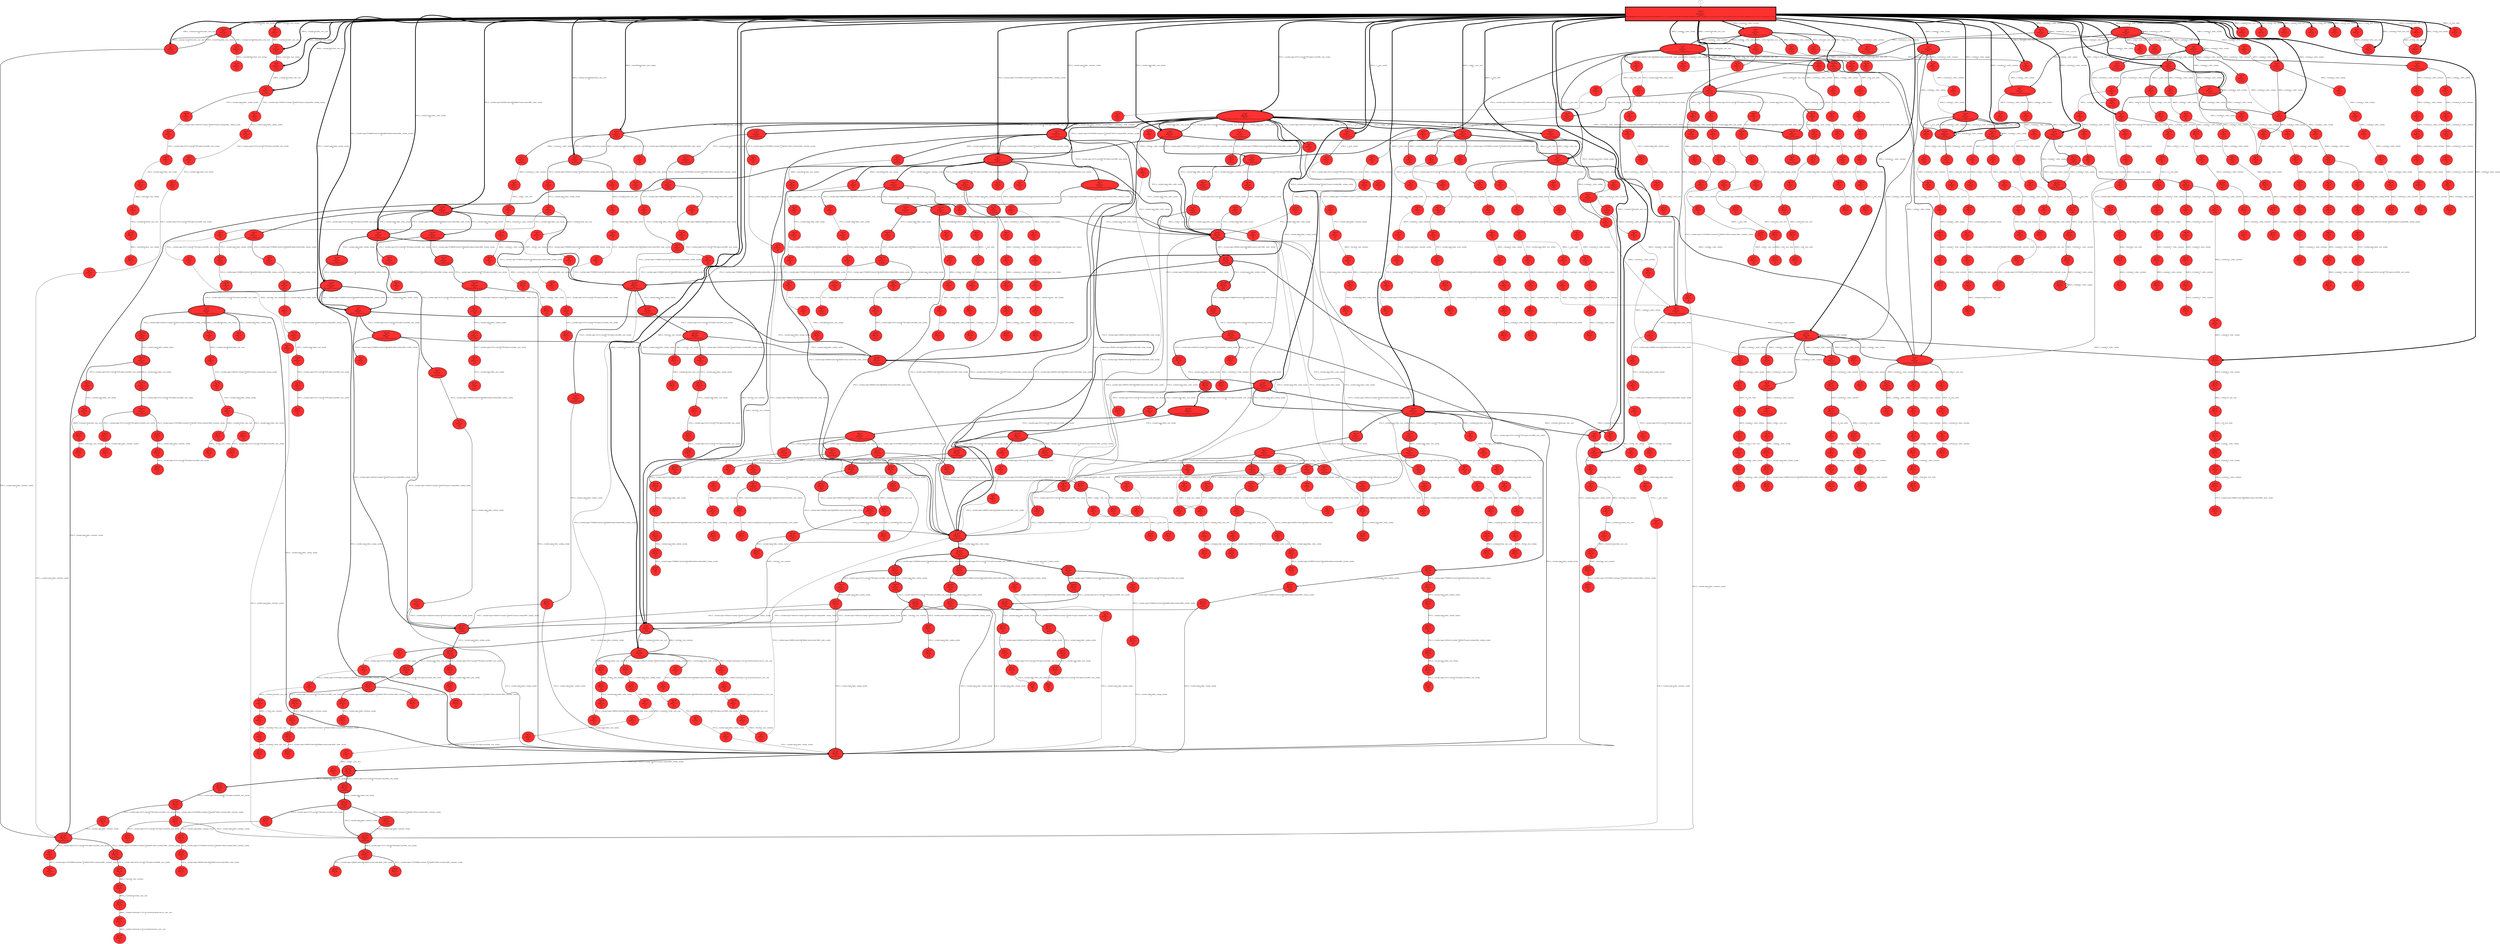 // produced with flexfringe // 
digraph DFA {
	0 [label="root" shape=box];
		I -> 0;
	0 [ label="0 #1342
fin: 
 path: 0:1342 , 
1342 0
[194,62,62,62,10,10,2,1,2,61,61,61,61,4,4,61,61,6,6,3,3,1,1,1,1,12,12,10,10,44,39,16,20,29,55,16,20,6,6,3,3,6,6,11,11,24,4,1,1,1,1,1,2,1,1,1,1,1,1,1,8,1,1,5,5,27,1,1,1,1,1,1,17,2,2,1,1,5,5,21,3,3,11,7,7,7,1,1,1,1,2,2,5,1,1,1,1,1,1,]" , style=filled, fillcolor="firebrick1", width=2.10446, height=2.10446, penwidth=7.20266];
		0 -> 1 [label="8761.0__>eureka>apps>ZUUL>zuul-b677555-zqhcw-zuul-8080__zuul__eureka
194 " , penwidth=7.20266 ];
		0 -> 2 [label="8761.0__>eureka>apps>delta__zuul__eureka
62 " , penwidth=7.20266 ];
		0 -> 3 [label="8761.0__>eureka>apps>delta__customer__eureka
62 " , penwidth=7.20266 ];
		0 -> 4 [label="8761.0__>eureka>apps>CUSTOMER>customer-577d8c6647-dl52w-customer-8080__customer__eureka
62 " , penwidth=7.20266 ];
		0 -> 5 [label="8080.0__>list.html__zuul__customer
10 " , penwidth=7.20266 ];
		0 -> 6 [label="8080.0__>customer>list.html__user__zuul
10 " , penwidth=7.20266 ];
		0 -> 10 [label="8761.0__>eureka>apps>ORDER>order-69d76bbbfc-wxmsw-order-8080__order__eureka
61 " , penwidth=7.20266 ];
		0 -> 11 [label="8761.0__>eureka>apps>delta__order__eureka
61 " , penwidth=7.20266 ];
		0 -> 12 [label="8761.0__>eureka>apps>TURBINE>hystrix-67dbcb6656-xk6zm-turbine-8989__turbine__eureka
61 " , penwidth=7.20266 ];
		0 -> 13 [label="8761.0__>eureka>apps>delta__turbine__eureka
61 " , penwidth=7.20266 ];
		0 -> 14 [label="8080.0__>customer>form.html__user__zuul
4 " , penwidth=7.20266 ];
		0 -> 15 [label="8080.0__>form.html__zuul__customer
4 " , penwidth=7.20266 ];
		0 -> 16 [label="8761.0__>eureka>apps>delta__catalog__eureka
61 " , penwidth=7.20266 ];
		0 -> 17 [label="8761.0__>eureka>apps>CATALOG>catalog-7764455c7b-gcmrr-catalog-8080__catalog__eureka
61 " , penwidth=7.20266 ];
		0 -> 18 [label="8080.0__>list.html__zuul__catalog
6 " , penwidth=7.20266 ];
		0 -> 19 [label="8080.0__>catalog>list.html__user__zuul
6 " , penwidth=7.20266 ];
		0 -> 20 [label="8080.0__>catalog>6.html__user__zuul
3 " , penwidth=7.20266 ];
		0 -> 21 [label="8080.0__>6.html__zuul__catalog
3 " , penwidth=7.20266 ];
		0 -> 26 [label="8080.0__>searchForm.html__zuul__catalog
12 " , penwidth=7.20266 ];
		0 -> 27 [label="8080.0__>catalog>searchForm.html__user__zuul
12 " , penwidth=7.20266 ];
		0 -> 28 [label="8080.0__>catalog>searchByName.html__user__zuul
10 " , penwidth=7.20266 ];
		0 -> 29 [label="8080.0__>searchByName.html__zuul__catalog
10 " , penwidth=7.20266 ];
		0 -> 30 [label="8080.0__>customer>__order__customer
44 " , penwidth=7.20266 ];
		0 -> 31 [label="8080.0__>customer>3__order__customer
39 " , penwidth=7.20266 ];
		0 -> 32 [label="8080.0__>order>__user__zuul
16 " , penwidth=7.20266 ];
		0 -> 33 [label="8080.0__>catalog>2__order__catalog
20 " , penwidth=7.20266 ];
		0 -> 34 [label="8080.0__>customer>1__order__customer
29 " , penwidth=7.20266 ];
		0 -> 35 [label="8080.0__>catalog>__order__catalog
55 " , penwidth=7.20266 ];
		0 -> 36 [label="8080.0__>__zuul__order
16 " , penwidth=7.20266 ];
		0 -> 37 [label="8080.0__>catalog>1__order__catalog
20 " , penwidth=7.20266 ];
		0 -> 38 [label="8080.0__>form.html__zuul__catalog
6 " , penwidth=7.20266 ];
		0 -> 39 [label="8080.0__>catalog>form.html__user__zuul
6 " , penwidth=7.20266 ];
		0 -> 40 [label="8080.0__>catalog>7.html__user__zuul
3 " , penwidth=7.20266 ];
		0 -> 41 [label="8080.0__>7.html__zuul__catalog
3 " , penwidth=7.20266 ];
		0 -> 42 [label="8080.0__>form.html__zuul__order
6 " , penwidth=7.20266 ];
		0 -> 43 [label="8080.0__>order>form.html__user__zuul
6 " , penwidth=7.20266 ];
		0 -> 298 [label="8080.0__>line__zuul__order
11 " , penwidth=7.20266 ];
		0 -> 728 [label="8080.0__>order>line__user__zuul
11 " , penwidth=7.20266 ];
		0 -> 44 [label="8080.0__>customer>4__order__customer
24 " , penwidth=7.20266 ];
		0 -> 45 [label="8989.0__>hystrix__user__turbine
4 " , penwidth=7.20266 ];
		0 -> 59 [label="8761.0__>__user__eureka
8 " , penwidth=7.20266 ];
		0 -> 62 [label="8080.0__>7.html__zuul__customer
5 " , penwidth=7.20266 ];
		0 -> 63 [label="8080.0__>customer>7.html__user__zuul
5 " , penwidth=7.20266 ];
		0 -> 64 [label="8080.0__>catalog>7__order__catalog
27 " , penwidth=7.20266 ];
		0 -> 71 [label="8080.0__>customer>2__order__customer
17 " , penwidth=7.20266 ];
		0 -> 76 [label="8080.0__>catalog>8.html__user__zuul
5 " , penwidth=7.20266 ];
		0 -> 77 [label="8080.0__>8.html__zuul__catalog
5 " , penwidth=7.20266 ];
		0 -> 78 [label="8080.0__>catalog>5__order__catalog
21 " , penwidth=7.20266 ];
		0 -> 79 [label="8080.0__>9__zuul__order
3 " , penwidth=7.20266 ];
		0 -> 422 [label="8080.0__>order>9__user__zuul
3 " , penwidth=7.20266 ];
		0 -> 80 [label="8080.0__>customer>7__order__customer
11 " , penwidth=7.20266 ];
		0 -> 81 [label="8080.0__>catalog>6__order__catalog
7 " , penwidth=7.20266 ];
		0 -> 82 [label="8080.0__>catalog>3__order__catalog
7 " , penwidth=7.20266 ];
		0 -> 83 [label="8080.0__>catalog>4__order__catalog
7 " , penwidth=7.20266 ];
		0 -> 90 [label="8080.0__>catalog>9__order__catalog
5 " , penwidth=7.20266 ];
	1 [ label="1 #242
fin: 0:1 , 
 path: 0:241 , 
241 1
[20,37,49,33,4,7,6,14,11,11,13,2,2,2,2,1,3,3,1,6,1,1,2,2,1,1,3,1,2,]" , style=filled, fillcolor="firebrick1", width=1.87073, height=1.87073, penwidth=5.49306];
		1 -> 97 [label="8761.0__>eureka>apps>ZUUL>zuul-b677555-zqhcw-zuul-8080__zuul__eureka
20 " , penwidth=5.49306 ];
		1 -> 2 [label="8761.0__>eureka>apps>delta__zuul__eureka
37 " , penwidth=5.49306 ];
		1 -> 3 [label="8761.0__>eureka>apps>delta__customer__eureka
49 " , penwidth=5.49306 ];
		1 -> 4 [label="8761.0__>eureka>apps>CUSTOMER>customer-577d8c6647-dl52w-customer-8080__customer__eureka
33 " , penwidth=5.49306 ];
		1 -> 5 [label="8080.0__>list.html__zuul__customer
4 " , penwidth=5.49306 ];
		1 -> 133 [label="8761.0__>eureka>apps>ORDER>order-69d76bbbfc-wxmsw-order-8080__order__eureka
7 " , penwidth=5.49306 ];
		1 -> 134 [label="8761.0__>eureka>apps>delta__order__eureka
6 " , penwidth=5.49306 ];
		1 -> 98 [label="8761.0__>eureka>apps>TURBINE>hystrix-67dbcb6656-xk6zm-turbine-8989__turbine__eureka
14 " , penwidth=5.49306 ];
		1 -> 99 [label="8761.0__>eureka>apps>delta__turbine__eureka
11 " , penwidth=5.49306 ];
		1 -> 182 [label="8761.0__>eureka>apps>delta__catalog__eureka
11 " , penwidth=5.49306 ];
		1 -> 100 [label="8761.0__>eureka>apps>CATALOG>catalog-7764455c7b-gcmrr-catalog-8080__catalog__eureka
13 " , penwidth=5.49306 ];
		1 -> 29 [label="8080.0__>searchByName.html__zuul__catalog
3 " , penwidth=5.49306 ];
		1 -> 255 [label="8080.0__>customer>__order__customer
3 " , penwidth=5.49306 ];
		1 -> 32 [label="8080.0__>order>__user__zuul
6 " , penwidth=5.49306 ];
		1 -> 59 [label="8761.0__>__user__eureka
3 " , penwidth=5.49306 ];
	2 [ label="2 #99
fin: 0:1 , 
 path: 0:98 , 
98 1
[48,13,18,2,2,2,2,5,2,2,2,]" , style=filled, fillcolor="firebrick1", width=1.72369, height=1.72369, penwidth=4.60517];
		2 -> 1 [label="8761.0__>eureka>apps>ZUUL>zuul-b677555-zqhcw-zuul-8080__zuul__eureka
48 " , penwidth=4.60517 ];
		2 -> 115 [label="8761.0__>eureka>apps>delta__customer__eureka
13 " , penwidth=4.60517 ];
		2 -> 116 [label="8761.0__>eureka>apps>CUSTOMER>customer-577d8c6647-dl52w-customer-8080__customer__eureka
18 " , penwidth=4.60517 ];
		2 -> 121 [label="8080.0__>catalog>__order__catalog
5 " , penwidth=4.60517 ];
	3 [ label="3 #111
fin: 
 path: 0:111 , 
111 0
[35,52,3,1,6,4,6,2,2,]" , style=filled, fillcolor="firebrick1", width=1.74371, height=1.74371, penwidth=4.7185];
		3 -> 125 [label="8761.0__>eureka>apps>ZUUL>zuul-b677555-zqhcw-zuul-8080__zuul__eureka
35 " , penwidth=4.7185 ];
		3 -> 4 [label="8761.0__>eureka>apps>CUSTOMER>customer-577d8c6647-dl52w-customer-8080__customer__eureka
52 " , penwidth=4.7185 ];
		3 -> 5 [label="8080.0__>list.html__zuul__customer
3 " , penwidth=4.7185 ];
		3 -> 133 [label="8761.0__>eureka>apps>ORDER>order-69d76bbbfc-wxmsw-order-8080__order__eureka
6 " , penwidth=4.7185 ];
		3 -> 134 [label="8761.0__>eureka>apps>delta__order__eureka
4 " , penwidth=4.7185 ];
		3 -> 127 [label="8080.0__>catalog>searchForm.html__user__zuul
6 " , penwidth=4.7185 ];
	4 [ label="4 #147
fin: 
 path: 0:147 , 
147 0
[19,36,4,47,22,2,5,2,2,1,2,2,3,]" , style=filled, fillcolor="firebrick1", width=1.79129, height=1.79129, penwidth=4.99721];
		4 -> 130 [label="8761.0__>eureka>apps>ZUUL>zuul-b677555-zqhcw-zuul-8080__zuul__eureka
19 " , penwidth=4.99721 ];
		4 -> 131 [label="8761.0__>eureka>apps>delta__customer__eureka
36 " , penwidth=4.99721 ];
		4 -> 132 [label="8080.0__>customer>list.html__user__zuul
4 " , penwidth=4.99721 ];
		4 -> 133 [label="8761.0__>eureka>apps>ORDER>order-69d76bbbfc-wxmsw-order-8080__order__eureka
47 " , penwidth=4.99721 ];
		4 -> 134 [label="8761.0__>eureka>apps>delta__order__eureka
22 " , penwidth=4.99721 ];
		4 -> 136 [label="8080.0__>searchForm.html__zuul__catalog
5 " , penwidth=4.99721 ];
		4 -> 142 [label="8989.0__>hystrix>components>hystrixCommand>templates>hystrixCircuit.html__user__turbine
3 " , penwidth=4.99721 ];
	5 [ label="5 #28
fin: 0:2 , 
 path: 0:26 , 
26 2
[3,17,2,2,2,]" , style=filled, fillcolor="firebrick1", width=1.47414, height=1.47414, penwidth=3.3673];
		5 -> 143 [label="8761.0__>eureka>apps>delta__customer__eureka
3 " , penwidth=3.3673 ];
		5 -> 6 [label="8080.0__>customer>list.html__user__zuul
17 " , penwidth=3.3673 ];
	6 [ label="6 #27
fin: 0:2 , 
 path: 0:25 , 
25 2
[2,3,3,3,2,5,1,6,]" , style=filled, fillcolor="firebrick1", width=1.46608, height=1.46608, penwidth=3.3322];
		6 -> 5 [label="8080.0__>list.html__zuul__customer
3 " , penwidth=3.3322 ];
		6 -> 148 [label="8080.0__>webjars>bootstrap>3.3.6>css>bootstrap-theme.min.css__user__zuul
3 " , penwidth=3.3322 ];
		6 -> 149 [label="8761.0__>eureka>apps>delta__order__eureka
3 " , penwidth=3.3322 ];
		6 -> 151 [label="8761.0__>eureka>apps>CATALOG>catalog-7764455c7b-gcmrr-catalog-8080__catalog__eureka
5 " , penwidth=3.3322 ];
		6 -> 153 [label="8080.0__>customer>6.html__user__zuul
6 " , penwidth=3.3322 ];
	10 [ label="10 #90
fin: 
 path: 0:90 , 
90 0
[12,32,14,26,2,2,2,]" , style=filled, fillcolor="firebrick1", width=1.70672, height=1.70672, penwidth=4.51086];
		10 -> 159 [label="8761.0__>eureka>apps>ZUUL>zuul-b677555-zqhcw-zuul-8080__zuul__eureka
12 " , penwidth=4.51086 ];
		10 -> 11 [label="8761.0__>eureka>apps>delta__order__eureka
32 " , penwidth=4.51086 ];
		10 -> 165 [label="8761.0__>eureka>apps>TURBINE>hystrix-67dbcb6656-xk6zm-turbine-8989__turbine__eureka
14 " , penwidth=4.51086 ];
		10 -> 160 [label="8761.0__>eureka>apps>delta__turbine__eureka
26 " , penwidth=4.51086 ];
	11 [ label="11 #93
fin: 
 path: 0:93 , 
93 0
[12,29,22,20,2,2,2,2,2,]" , style=filled, fillcolor="firebrick1", width=1.71259, height=1.71259, penwidth=4.54329];
		11 -> 164 [label="8761.0__>eureka>apps>ZUUL>zuul-b677555-zqhcw-zuul-8080__zuul__eureka
12 " , penwidth=4.54329 ];
		11 -> 10 [label="8761.0__>eureka>apps>ORDER>order-69d76bbbfc-wxmsw-order-8080__order__eureka
29 " , penwidth=4.54329 ];
		11 -> 165 [label="8761.0__>eureka>apps>TURBINE>hystrix-67dbcb6656-xk6zm-turbine-8989__turbine__eureka
22 " , penwidth=4.54329 ];
		11 -> 166 [label="8761.0__>eureka>apps>delta__turbine__eureka
20 " , penwidth=4.54329 ];
	12 [ label="12 #106
fin: 
 path: 0:106 , 
106 0
[62,1,26,6,2,1,2,2,2,2,]" , style=filled, fillcolor="firebrick1", width=1.73569, height=1.73569, penwidth=4.67283];
		12 -> 172 [label="8761.0__>eureka>apps>ZUUL>zuul-b677555-zqhcw-zuul-8080__zuul__eureka
62 " , penwidth=4.67283 ];
		12 -> 13 [label="8761.0__>eureka>apps>delta__turbine__eureka
26 " , penwidth=4.67283 ];
		12 -> 567 [label="8761.0__>eureka>apps>delta__catalog__eureka
6 " , penwidth=4.67283 ];
	13 [ label="13 #87
fin: 
 path: 0:87 , 
87 0
[29,27,1,12,6,2,2,2,2,2,2,]" , style=filled, fillcolor="firebrick1", width=1.70062, height=1.70062, penwidth=4.47734];
		13 -> 180 [label="8761.0__>eureka>apps>ZUUL>zuul-b677555-zqhcw-zuul-8080__zuul__eureka
29 " , penwidth=4.47734 ];
		13 -> 12 [label="8761.0__>eureka>apps>TURBINE>hystrix-67dbcb6656-xk6zm-turbine-8989__turbine__eureka
27 " , penwidth=4.47734 ];
		13 -> 182 [label="8761.0__>eureka>apps>delta__catalog__eureka
12 " , penwidth=4.47734 ];
		13 -> 582 [label="8761.0__>eureka>apps>CATALOG>catalog-7764455c7b-gcmrr-catalog-8080__catalog__eureka
6 " , penwidth=4.47734 ];
	14 [ label="14 #7
fin: 
 path: 0:7 , 
7 0
[7,]" , style=filled, fillcolor="firebrick1", width=1.12475, height=1.12475, penwidth=2.07944];
		14 -> 15 [label="8080.0__>form.html__zuul__customer
7 " , penwidth=2.07944 ];
	15 [ label="15 #11
fin: 
 path: 0:11 , 
11 0
[5,2,2,2,]" , style=filled, fillcolor="firebrick1", width=1.24844, height=1.24844, penwidth=2.48491];
		15 -> 189 [label="8761.0__>eureka>apps>ZUUL>zuul-b677555-zqhcw-zuul-8080__zuul__eureka
5 " , penwidth=2.48491 ];
	16 [ label="16 #101
fin: 
 path: 0:101 , 
101 0
[19,31,3,34,2,3,2,2,3,2,]" , style=filled, fillcolor="firebrick1", width=1.72722, height=1.72722, penwidth=4.62497];
		16 -> 193 [label="8761.0__>eureka>apps>ZUUL>zuul-b677555-zqhcw-zuul-8080__zuul__eureka
19 " , penwidth=4.62497 ];
		16 -> 194 [label="8761.0__>eureka>apps>delta__zuul__eureka
31 " , penwidth=4.62497 ];
		16 -> 14 [label="8080.0__>customer>form.html__user__zuul
3 " , penwidth=4.62497 ];
		16 -> 17 [label="8761.0__>eureka>apps>CATALOG>catalog-7764455c7b-gcmrr-catalog-8080__catalog__eureka
34 " , penwidth=4.62497 ];
		16 -> 196 [label="8080.0__>catalog>form.html__user__zuul
3 " , penwidth=4.62497 ];
		16 -> 199 [label="8080.0__>catalog>5.html__user__zuul
3 " , penwidth=4.62497 ];
	17 [ label="17 #142
fin: 0:2 , 
 path: 0:140 , 
140 2
[56,47,27,2,2,2,2,2,]" , style=filled, fillcolor="firebrick1", width=1.78555, height=1.78555, penwidth=4.96284];
		17 -> 201 [label="8761.0__>eureka>apps>ZUUL>zuul-b677555-zqhcw-zuul-8080__zuul__eureka
56 " , penwidth=4.96284 ];
		17 -> 202 [label="8761.0__>eureka>apps>delta__zuul__eureka
47 " , penwidth=4.96284 ];
		17 -> 16 [label="8761.0__>eureka>apps>delta__catalog__eureka
27 " , penwidth=4.96284 ];
	18 [ label="18 #6
fin: 
 path: 0:6 , 
6 0
[1,4,1,]" , style=filled, fillcolor="firebrick1", width=1.08042, height=1.08042, penwidth=1.94591];
		18 -> 19 [label="8080.0__>catalog>list.html__user__zuul
4 " , penwidth=1.94591 ];
	19 [ label="19 #10
fin: 
 path: 0:10 , 
10 0
[2,2,4,2,]" , style=filled, fillcolor="firebrick1", width=1.22316, height=1.22316, penwidth=2.3979];
		19 -> 38 [label="8080.0__>form.html__zuul__catalog
4 " , penwidth=2.3979 ];
	20 [ label="20 #3
fin: 
 path: 0:3 , 
3 0
[2,1,]" , style=filled, fillcolor="firebrick1", width=0.869742, height=0.869742, penwidth=1.38629];
	21 [ label="21 #3
fin: 
 path: 0:3 , 
3 0
[1,1,1,]" , style=filled, fillcolor="firebrick1", width=0.869742, height=0.869742, penwidth=1.38629];
	26 [ label="26 #19
fin: 
 path: 0:19 , 
19 0
[2,2,2,2,5,4,2,]" , style=filled, fillcolor="firebrick1", width=1.38523, height=1.38523, penwidth=2.99573];
		26 -> 27 [label="8080.0__>catalog>searchForm.html__user__zuul
5 " , penwidth=2.99573 ];
		26 -> 226 [label="8080.0__>catalog>searchByName.html__user__zuul
4 " , penwidth=2.99573 ];
	27 [ label="27 #17
fin: 
 path: 0:17 , 
17 0
[4,2,2,2,7,]" , style=filled, fillcolor="firebrick1", width=1.3585, height=1.3585, penwidth=2.89037];
		27 -> 115 [label="8761.0__>eureka>apps>delta__customer__eureka
4 " , penwidth=2.89037 ];
		27 -> 26 [label="8080.0__>searchForm.html__zuul__catalog
7 " , penwidth=2.89037 ];
	28 [ label="28 #20
fin: 
 path: 0:20 , 
20 0
[2,2,6,7,3,]" , style=filled, fillcolor="firebrick1", width=1.39736, height=1.39736, penwidth=3.04452];
		28 -> 233 [label="8761.0__>eureka>apps>CATALOG>catalog-7764455c7b-gcmrr-catalog-8080__catalog__eureka
6 " , penwidth=3.04452 ];
		28 -> 29 [label="8080.0__>searchByName.html__zuul__catalog
7 " , penwidth=3.04452 ];
		28 -> 234 [label="8080.0__>9.html__zuul__catalog
3 " , penwidth=3.04452 ];
	29 [ label="29 #20
fin: 
 path: 0:20 , 
20 0
[4,2,10,4,]" , style=filled, fillcolor="firebrick1", width=1.39736, height=1.39736, penwidth=3.04452];
		29 -> 235 [label="8761.0__>eureka>apps>ORDER>order-69d76bbbfc-wxmsw-order-8080__order__eureka
4 " , penwidth=3.04452 ];
		29 -> 28 [label="8080.0__>catalog>searchByName.html__user__zuul
10 " , penwidth=3.04452 ];
		29 -> 237 [label="8080.0__>customer>__order__customer
4 " , penwidth=3.04452 ];
	30 [ label="30 #62
fin: 
 path: 0:62 , 
62 0
[2,1,1,2,1,6,1,2,29,1,4,4,1,1,4,1,1,]" , style=filled, fillcolor="firebrick1", width=1.63766, height=1.63766, penwidth=4.14313];
		30 -> 243 [label="8080.0__>customer>3__order__customer
6 " , penwidth=4.14313 ];
		30 -> 35 [label="8080.0__>catalog>__order__catalog
29 " , penwidth=4.14313 ];
		30 -> 247 [label="8080.0__>form.html__zuul__order
4 " , penwidth=4.14313 ];
		30 -> 43 [label="8080.0__>order>form.html__user__zuul
4 " , penwidth=4.14313 ];
		30 -> 250 [label="8080.0__>customer>2__order__customer
4 " , penwidth=4.14313 ];
	31 [ label="31 #53
fin: 
 path: 0:53 , 
53 0
[1,2,7,14,3,6,2,7,1,1,1,1,4,2,1,]" , style=filled, fillcolor="firebrick1", width=1.60723, height=1.60723, penwidth=3.98898];
		31 -> 255 [label="8080.0__>customer>__order__customer
7 " , penwidth=3.98898 ];
		31 -> 31 [label="8080.0__>customer>3__order__customer
14 " , penwidth=3.98898 ];
		31 -> 256 [label="8080.0__>order>__user__zuul
3 " , penwidth=3.98898 ];
		31 -> 33 [label="8080.0__>catalog>2__order__catalog
6 " , penwidth=3.98898 ];
		31 -> 258 [label="8080.0__>catalog>__order__catalog
7 " , penwidth=3.98898 ];
		31 -> 263 [label="8080.0__>catalog>5__order__catalog
4 " , penwidth=3.98898 ];
	32 [ label="32 #30
fin: 
 path: 0:30 , 
30 0
[6,1,1,4,2,9,5,2,]" , style=filled, fillcolor="firebrick1", width=1.4893, height=1.4893, penwidth=3.43399];
		32 -> 266 [label="8761.0__>eureka>apps>CUSTOMER>customer-577d8c6647-dl52w-customer-8080__customer__eureka
6 " , penwidth=3.43399 ];
		32 -> 269 [label="8080.0__>customer>1__order__customer
4 " , penwidth=3.43399 ];
		32 -> 36 [label="8080.0__>__zuul__order
9 " , penwidth=3.43399 ];
		32 -> 271 [label="8080.0__>customer>4__order__customer
5 " , penwidth=3.43399 ];
	33 [ label="33 #37
fin: 
 path: 0:37 , 
37 0
[1,7,6,8,2,1,3,9,]" , style=filled, fillcolor="firebrick1", width=1.53419, height=1.53419, penwidth=3.63759];
		33 -> 274 [label="8080.0__>customer>3__order__customer
7 " , penwidth=3.63759 ];
		33 -> 33 [label="8080.0__>catalog>2__order__catalog
6 " , penwidth=3.63759 ];
		33 -> 275 [label="8080.0__>customer>1__order__customer
8 " , penwidth=3.63759 ];
		33 -> 278 [label="8080.0__>catalog>5__order__catalog
3 " , penwidth=3.63759 ];
		33 -> 81 [label="8080.0__>catalog>6__order__catalog
9 " , penwidth=3.63759 ];
	34 [ label="34 #49
fin: 0:1 , 
 path: 0:48 , 
48 1
[2,2,3,1,4,8,8,5,6,1,4,4,]" , style=filled, fillcolor="firebrick1", width=1.59169, height=1.59169, penwidth=3.91202];
		34 -> 708 [label="8080.0__>customer>3__order__customer
3 " , penwidth=3.91202 ];
		34 -> 282 [label="8080.0__>catalog>2__order__catalog
4 " , penwidth=3.91202 ];
		34 -> 34 [label="8080.0__>customer>1__order__customer
8 " , penwidth=3.91202 ];
		34 -> 121 [label="8080.0__>catalog>__order__catalog
8 " , penwidth=3.91202 ];
		34 -> 283 [label="8080.0__>catalog>1__order__catalog
5 " , penwidth=3.91202 ];
		34 -> 284 [label="8080.0__>catalog>7__order__catalog
6 " , penwidth=3.91202 ];
		34 -> 286 [label="8080.0__>catalog>6__order__catalog
4 " , penwidth=3.91202 ];
		34 -> 90 [label="8080.0__>catalog>9__order__catalog
4 " , penwidth=3.91202 ];
	35 [ label="35 #84
fin: 
 path: 0:84 , 
84 0
[1,3,2,3,2,1,2,18,1,1,3,5,5,5,2,16,6,1,1,2,1,1,1,1,]" , style=filled, fillcolor="firebrick1", width=1.69427, height=1.69427, penwidth=4.44265];
		35 -> 116 [label="8761.0__>eureka>apps>CUSTOMER>customer-577d8c6647-dl52w-customer-8080__customer__eureka
3 " , penwidth=4.44265 ];
		35 -> 289 [label="8761.0__>eureka>apps>ORDER>order-69d76bbbfc-wxmsw-order-8080__order__eureka
3 " , penwidth=4.44265 ];
		35 -> 30 [label="8080.0__>customer>__order__customer
18 " , penwidth=4.44265 ];
		35 -> 295 [label="8080.0__>catalog>2__order__catalog
3 " , penwidth=4.44265 ];
		35 -> 296 [label="8080.0__>customer>1__order__customer
5 " , penwidth=4.44265 ];
		35 -> 121 [label="8080.0__>catalog>__order__catalog
5 " , penwidth=4.44265 ];
		35 -> 36 [label="8080.0__>__zuul__order
5 " , penwidth=4.44265 ];
		35 -> 298 [label="8080.0__>line__zuul__order
16 " , penwidth=4.44265 ];
		35 -> 299 [label="8080.0__>order>line__user__zuul
6 " , penwidth=4.44265 ];
	36 [ label="36 #30
fin: 
 path: 0:30 , 
30 0
[1,3,3,8,1,4,2,4,3,1,]" , style=filled, fillcolor="firebrick1", width=1.4893, height=1.4893, penwidth=3.43399];
		36 -> 308 [label="8761.0__>eureka>apps>CATALOG>catalog-7764455c7b-gcmrr-catalog-8080__catalog__eureka
3 " , penwidth=3.43399 ];
		36 -> 309 [label="8080.0__>customer>__order__customer
3 " , penwidth=3.43399 ];
		36 -> 32 [label="8080.0__>order>__user__zuul
8 " , penwidth=3.43399 ];
		36 -> 311 [label="8080.0__>catalog>1__order__catalog
4 " , penwidth=3.43399 ];
		36 -> 313 [label="8080.0__>catalog>7__order__catalog
4 " , penwidth=3.43399 ];
		36 -> 314 [label="8080.0__>catalog>5__order__catalog
3 " , penwidth=3.43399 ];
	37 [ label="37 #26
fin: 
 path: 0:26 , 
26 0
[4,8,2,3,1,1,1,1,2,1,2,]" , style=filled, fillcolor="firebrick1", width=1.45765, height=1.45765, penwidth=3.29584];
		37 -> 282 [label="8080.0__>catalog>2__order__catalog
4 " , penwidth=3.29584 ];
		37 -> 296 [label="8080.0__>customer>1__order__customer
8 " , penwidth=3.29584 ];
		37 -> 317 [label="8080.0__>customer>4__order__customer
3 " , penwidth=3.29584 ];
	38 [ label="38 #10
fin: 
 path: 0:10 , 
10 0
[1,1,8,]" , style=filled, fillcolor="firebrick1", width=1.22316, height=1.22316, penwidth=2.3979];
		38 -> 39 [label="8080.0__>catalog>form.html__user__zuul
8 " , penwidth=2.3979 ];
	39 [ label="39 #14
fin: 
 path: 0:14 , 
14 0
[2,4,4,2,1,1,]" , style=filled, fillcolor="firebrick1", width=1.31051, height=1.31051, penwidth=2.70805];
		39 -> 328 [label="8761.0__>eureka>apps>delta__catalog__eureka
4 " , penwidth=2.70805 ];
		39 -> 329 [label="8761.0__>eureka>apps>CATALOG>catalog-7764455c7b-gcmrr-catalog-8080__catalog__eureka
4 " , penwidth=2.70805 ];
	40 [ label="40 #3
fin: 
 path: 0:3 , 
3 0
[1,1,1,]" , style=filled, fillcolor="firebrick1", width=0.869742, height=0.869742, penwidth=1.38629];
	41 [ label="41 #3
fin: 
 path: 0:3 , 
3 0
[1,1,1,]" , style=filled, fillcolor="firebrick1", width=0.869742, height=0.869742, penwidth=1.38629];
	42 [ label="42 #9
fin: 
 path: 0:9 , 
9 0
[2,1,4,2,]" , style=filled, fillcolor="firebrick1", width=1.19471, height=1.19471, penwidth=2.30259];
		42 -> 258 [label="8080.0__>catalog>__order__catalog
4 " , penwidth=2.30259 ];
	43 [ label="43 #10
fin: 
 path: 0:10 , 
10 0
[1,1,2,3,3,]" , style=filled, fillcolor="firebrick1", width=1.22316, height=1.22316, penwidth=2.3979];
		43 -> 42 [label="8080.0__>form.html__zuul__order
3 " , penwidth=2.3979 ];
		43 -> 345 [label="8080.0__>order>line__user__zuul
3 " , penwidth=2.3979 ];
	44 [ label="44 #38
fin: 
 path: 0:38 , 
38 0
[4,1,1,6,10,12,2,2,]" , style=filled, fillcolor="firebrick1", width=1.53978, height=1.53978, penwidth=3.66356];
		44 -> 346 [label="8080.0__>customer>__order__customer
4 " , penwidth=3.66356 ];
		44 -> 37 [label="8080.0__>catalog>1__order__catalog
6 " , penwidth=3.66356 ];
		44 -> 44 [label="8080.0__>customer>4__order__customer
10 " , penwidth=3.66356 ];
		44 -> 64 [label="8080.0__>catalog>7__order__catalog
12 " , penwidth=3.66356 ];
	45 [ label="45 #4
fin: 
 path: 0:4 , 
4 0
[1,1,1,1,]" , style=filled, fillcolor="firebrick1", width=0.959135, height=0.959135, penwidth=1.60944];
	59 [ label="59 #11
fin: 
 path: 0:11 , 
11 0
[1,1,2,2,1,3,1,]" , style=filled, fillcolor="firebrick1", width=1.24844, height=1.24844, penwidth=2.48491];
		59 -> 374 [label="8761.0__>__user__eureka
3 " , penwidth=2.48491 ];
	62 [ label="62 #5
fin: 
 path: 0:5 , 
5 0
[1,1,3,]" , style=filled, fillcolor="firebrick1", width=1.02667, height=1.02667, penwidth=1.79176];
		62 -> 63 [label="8080.0__>customer>7.html__user__zuul
3 " , penwidth=1.79176 ];
	63 [ label="63 #8
fin: 
 path: 0:8 , 
8 0
[1,2,2,1,2,]" , style=filled, fillcolor="firebrick1", width=1.16228, height=1.16228, penwidth=2.19722];
	64 [ label="64 #42
fin: 
 path: 0:42 , 
42 0
[1,2,1,1,4,2,4,9,1,13,2,2,]" , style=filled, fillcolor="firebrick1", width=1.5605, height=1.5605, penwidth=3.7612];
		64 -> 389 [label="8080.0__>__zuul__order
4 " , penwidth=3.7612 ];
		64 -> 44 [label="8080.0__>customer>4__order__customer
4 " , penwidth=3.7612 ];
		64 -> 391 [label="8080.0__>catalog>7__order__catalog
9 " , penwidth=3.7612 ];
		64 -> 71 [label="8080.0__>customer>2__order__customer
13 " , penwidth=3.7612 ];
	71 [ label="71 #30
fin: 
 path: 0:30 , 
30 0
[1,1,1,2,1,4,18,2,]" , style=filled, fillcolor="firebrick1", width=1.4893, height=1.4893, penwidth=3.43399];
		71 -> 849 [label="8080.0__>catalog>7__order__catalog
4 " , penwidth=3.43399 ];
		71 -> 406 [label="8080.0__>customer>2__order__customer
18 " , penwidth=3.43399 ];
	76 [ label="76 #5
fin: 
 path: 0:5 , 
5 0
[2,3,]" , style=filled, fillcolor="firebrick1", width=1.02667, height=1.02667, penwidth=1.79176];
		76 -> 77 [label="8080.0__>8.html__zuul__catalog
3 " , penwidth=1.79176 ];
	77 [ label="77 #8
fin: 
 path: 0:8 , 
8 0
[2,2,2,2,]" , style=filled, fillcolor="firebrick1", width=1.16228, height=1.16228, penwidth=2.19722];
	78 [ label="78 #34
fin: 
 path: 0:34 , 
34 0
[1,2,5,1,1,10,6,1,4,3,]" , style=filled, fillcolor="firebrick1", width=1.5163, height=1.5163, penwidth=3.55535];
		78 -> 33 [label="8080.0__>catalog>2__order__catalog
5 " , penwidth=3.55535 ];
		78 -> 78 [label="8080.0__>catalog>5__order__catalog
10 " , penwidth=3.55535 ];
		78 -> 422 [label="8080.0__>order>9__user__zuul
6 " , penwidth=3.55535 ];
		78 -> 424 [label="8080.0__>catalog>3__order__catalog
4 " , penwidth=3.55535 ];
		78 -> 83 [label="8080.0__>catalog>4__order__catalog
3 " , penwidth=3.55535 ];
	79 [ label="79 #3
fin: 
 path: 0:3 , 
3 0
[1,2,]" , style=filled, fillcolor="firebrick1", width=0.869742, height=0.869742, penwidth=1.38629];
	80 [ label="80 #14
fin: 
 path: 0:14 , 
14 0
[3,1,1,5,3,1,]" , style=filled, fillcolor="firebrick1", width=1.31051, height=1.31051, penwidth=2.70805];
		80 -> 243 [label="8080.0__>customer>3__order__customer
3 " , penwidth=2.70805 ];
		80 -> 429 [label="8080.0__>catalog>1__order__catalog
5 " , penwidth=2.70805 ];
		80 -> 80 [label="8080.0__>customer>7__order__customer
3 " , penwidth=2.70805 ];
	81 [ label="81 #22
fin: 
 path: 0:22 , 
22 0
[1,1,5,7,5,3,]" , style=filled, fillcolor="firebrick1", width=1.41961, height=1.41961, penwidth=3.13549];
		81 -> 433 [label="8080.0__>customer>1__order__customer
5 " , penwidth=3.13549 ];
		81 -> 434 [label="8080.0__>__zuul__order
7 " , penwidth=3.13549 ];
		81 -> 435 [label="8080.0__>catalog>1__order__catalog
5 " , penwidth=3.13549 ];
		81 -> 78 [label="8080.0__>catalog>5__order__catalog
3 " , penwidth=3.13549 ];
	82 [ label="82 #11
fin: 
 path: 0:11 , 
11 0
[2,1,3,1,4,]" , style=filled, fillcolor="firebrick1", width=1.24844, height=1.24844, penwidth=2.48491];
		82 -> 438 [label="8080.0__>catalog>5__order__catalog
3 " , penwidth=2.48491 ];
		82 -> 83 [label="8080.0__>catalog>4__order__catalog
4 " , penwidth=2.48491 ];
	83 [ label="83 #17
fin: 
 path: 0:17 , 
17 0
[1,6,1,7,2,]" , style=filled, fillcolor="firebrick1", width=1.3585, height=1.3585, penwidth=2.89037];
		83 -> 441 [label="8080.0__>catalog>5__order__catalog
6 " , penwidth=2.89037 ];
		83 -> 443 [label="8080.0__>catalog>3__order__catalog
7 " , penwidth=2.89037 ];
	90 [ label="90 #14
fin: 0:1 , 
 path: 0:13 , 
13 1
[1,2,1,8,1,]" , style=filled, fillcolor="firebrick1", width=1.31051, height=1.31051, penwidth=2.70805];
		90 -> 455 [label="8080.0__>catalog>9__order__catalog
8 " , penwidth=2.70805 ];
	97 [ label="97 #20
fin: 
 path: 0:20 , 
20 0
[0,16,4,0,0,0,0,0,]" , style=filled, fillcolor="firebrick1", width=1.39736, height=1.39736, penwidth=3.04452];
		97 -> 463 [label="8761.0__>eureka>apps>delta__customer__eureka
16 " , penwidth=3.04452 ];
		97 -> 464 [label="8761.0__>eureka>apps>CUSTOMER>customer-577d8c6647-dl52w-customer-8080__customer__eureka
4 " , penwidth=3.04452 ];
	98 [ label="98 #14
fin: 
 path: 0:14 , 
14 0
[0,11,2,0,1,0,0,0,]" , style=filled, fillcolor="firebrick1", width=1.31051, height=1.31051, penwidth=2.70805];
		98 -> 465 [label="8761.0__>eureka>apps>delta__turbine__eureka
11 " , penwidth=2.70805 ];
	99 [ label="99 #11
fin: 
 path: 0:11 , 
11 0
[0,6,1,2,2,0,0,0,0,0,]" , style=filled, fillcolor="firebrick1", width=1.24844, height=1.24844, penwidth=2.48491];
		99 -> 468 [label="8761.0__>eureka>apps>TURBINE>hystrix-67dbcb6656-xk6zm-turbine-8989__turbine__eureka
6 " , penwidth=2.48491 ];
	100 [ label="100 #13
fin: 
 path: 0:13 , 
13 0
[13,]" , style=filled, fillcolor="firebrick1", width=1.29172, height=1.29172, penwidth=2.63906];
		100 -> 16 [label="8761.0__>eureka>apps>delta__catalog__eureka
13 " , penwidth=2.63906 ];
	115 [ label="115 #26
fin: 0:3 , 
 path: 0:23 , 
23 3
[6,17,0,0,0,0,0,]" , style=filled, fillcolor="firebrick1", width=1.45765, height=1.45765, penwidth=3.29584];
		115 -> 486 [label="8761.0__>eureka>apps>ZUUL>zuul-b677555-zqhcw-zuul-8080__zuul__eureka
6 " , penwidth=3.29584 ];
		115 -> 487 [label="8761.0__>eureka>apps>CUSTOMER>customer-577d8c6647-dl52w-customer-8080__customer__eureka
17 " , penwidth=3.29584 ];
	116 [ label="116 #21
fin: 
 path: 0:21 , 
21 0
[8,13,0,0,0,0,0,0,]" , style=filled, fillcolor="firebrick1", width=1.4088, height=1.4088, penwidth=3.09104];
		116 -> 488 [label="8761.0__>eureka>apps>ZUUL>zuul-b677555-zqhcw-zuul-8080__zuul__eureka
8 " , penwidth=3.09104 ];
		116 -> 489 [label="8761.0__>eureka>apps>delta__customer__eureka
13 " , penwidth=3.09104 ];
	121 [ label="121 #25
fin: 
 path: 0:25 , 
25 0
[1,0,0,0,0,0,2,10,5,0,0,1,2,0,1,3,0,0,]" , style=filled, fillcolor="firebrick1", width=1.44882, height=1.44882, penwidth=3.2581];
		121 -> 496 [label="8080.0__>customer>__order__customer
10 " , penwidth=3.2581 ];
		121 -> 497 [label="8080.0__>catalog>2__order__catalog
5 " , penwidth=3.2581 ];
		121 -> 501 [label="8080.0__>order>1__user__zuul
3 " , penwidth=3.2581 ];
	125 [ label="125 #35
fin: 
 path: 0:35 , 
35 0
[0,0,21,0,5,6,0,0,0,0,0,0,1,0,1,1,0,0,0,]" , style=filled, fillcolor="firebrick1", width=1.52247, height=1.52247, penwidth=3.58352];
		125 -> 505 [label="8761.0__>eureka>apps>CUSTOMER>customer-577d8c6647-dl52w-customer-8080__customer__eureka
21 " , penwidth=3.58352 ];
		125 -> 133 [label="8761.0__>eureka>apps>ORDER>order-69d76bbbfc-wxmsw-order-8080__order__eureka
5 " , penwidth=3.58352 ];
		125 -> 134 [label="8761.0__>eureka>apps>delta__order__eureka
6 " , penwidth=3.58352 ];
	127 [ label="127 #6
fin: 
 path: 0:6 , 
6 0
[0,0,0,0,6,]" , style=filled, fillcolor="firebrick1", width=1.08042, height=1.08042, penwidth=1.94591];
		127 -> 510 [label="8080.0__>searchForm.html__zuul__catalog
6 " , penwidth=1.94591 ];
	130 [ label="130 #19
fin: 
 path: 0:19 , 
19 0
[0,11,2,4,0,0,2,]" , style=filled, fillcolor="firebrick1", width=1.38523, height=1.38523, penwidth=2.99573];
		130 -> 513 [label="8761.0__>eureka>apps>delta__customer__eureka
11 " , penwidth=2.99573 ];
		130 -> 133 [label="8761.0__>eureka>apps>ORDER>order-69d76bbbfc-wxmsw-order-8080__order__eureka
4 " , penwidth=2.99573 ];
	131 [ label="131 #36
fin: 
 path: 0:36 , 
36 0
[26,0,2,4,4,0,0,0,0,]" , style=filled, fillcolor="firebrick1", width=1.52843, height=1.52843, penwidth=3.61092];
		131 -> 516 [label="8761.0__>eureka>apps>ZUUL>zuul-b677555-zqhcw-zuul-8080__zuul__eureka
26 " , penwidth=3.61092 ];
		131 -> 518 [label="8080.0__>customer>list.html__user__zuul
4 " , penwidth=3.61092 ];
		131 -> 519 [label="8761.0__>eureka>apps>ORDER>order-69d76bbbfc-wxmsw-order-8080__order__eureka
4 " , penwidth=3.61092 ];
	132 [ label="132 #4
fin: 
 path: 0:4 , 
4 0
[2,2,]" , style=filled, fillcolor="firebrick1", width=0.959135, height=0.959135, penwidth=1.60944];
	133 [ label="133 #108
fin: 0:1 , 
 path: 0:107 , 
107 1
[0,107,0,0,0,0,0,]" , style=filled, fillcolor="firebrick1", width=1.73895, height=1.73895, penwidth=4.69135];
		133 -> 522 [label="8761.0__>eureka>apps>delta__order__eureka
107 " , penwidth=4.69135 ];
	134 [ label="134 #87
fin: 0:2 , 
 path: 0:85 , 
85 2
[0,85,0,0,0,0,]" , style=filled, fillcolor="firebrick1", width=1.70062, height=1.70062, penwidth=4.47734];
		134 -> 523 [label="8761.0__>eureka>apps>ORDER>order-69d76bbbfc-wxmsw-order-8080__order__eureka
85 " , penwidth=4.47734 ];
	136 [ label="136 #5
fin: 
 path: 0:5 , 
5 0
[5,]" , style=filled, fillcolor="firebrick1", width=1.02667, height=1.02667, penwidth=1.79176];
		136 -> 525 [label="8080.0__>catalog>searchForm.html__user__zuul
5 " , penwidth=1.79176 ];
	142 [ label="142 #3
fin: 
 path: 0:3 , 
3 0
[3,]" , style=filled, fillcolor="firebrick1", width=0.869742, height=0.869742, penwidth=1.38629];
		142 -> 531 [label="8989.0__>hystrix>components>hystrixCommand>hystrixCommand.js__user__turbine
3 " , penwidth=1.38629 ];
	143 [ label="143 #3
fin: 
 path: 0:3 , 
3 0
[3,]" , style=filled, fillcolor="firebrick1", width=0.869742, height=0.869742, penwidth=1.38629];
		143 -> 532 [label="8761.0__>eureka>apps>ZUUL>zuul-b677555-zqhcw-zuul-8080__zuul__eureka
3 " , penwidth=1.38629 ];
	148 [ label="148 #3
fin: 
 path: 0:3 , 
3 0
[3,]" , style=filled, fillcolor="firebrick1", width=0.869742, height=0.869742, penwidth=1.38629];
		148 -> 537 [label="8080.0__>webjars>bootstrap>3.3.6>js>bootstrap.min.js__user__zuul
3 " , penwidth=1.38629 ];
	149 [ label="149 #3
fin: 
 path: 0:3 , 
3 0
[3,]" , style=filled, fillcolor="firebrick1", width=0.869742, height=0.869742, penwidth=1.38629];
		149 -> 538 [label="8761.0__>eureka>apps>ORDER>order-69d76bbbfc-wxmsw-order-8080__order__eureka
3 " , penwidth=1.38629 ];
	151 [ label="151 #5
fin: 0:1 , 
 path: 0:4 , 
4 1
[4,]" , style=filled, fillcolor="firebrick1", width=1.02667, height=1.02667, penwidth=1.79176];
		151 -> 540 [label="8761.0__>eureka>apps>delta__catalog__eureka
4 " , penwidth=1.79176 ];
	153 [ label="153 #6
fin: 0:1 , 
 path: 0:5 , 
5 1
[5,]" , style=filled, fillcolor="firebrick1", width=1.08042, height=1.08042, penwidth=1.94591];
		153 -> 542 [label="8080.0__>6.html__zuul__customer
5 " , penwidth=1.94591 ];
	159 [ label="159 #12
fin: 
 path: 0:12 , 
12 0
[0,0,6,6,0,0,0,0,0,]" , style=filled, fillcolor="firebrick1", width=1.27115, height=1.27115, penwidth=2.56495];
		159 -> 548 [label="8761.0__>eureka>apps>TURBINE>hystrix-67dbcb6656-xk6zm-turbine-8989__turbine__eureka
6 " , penwidth=2.56495 ];
		159 -> 549 [label="8761.0__>eureka>apps>delta__turbine__eureka
6 " , penwidth=2.56495 ];
	160 [ label="160 #26
fin: 
 path: 0:26 , 
26 0
[4,22,0,0,0,0,0,0,0,0,0,]" , style=filled, fillcolor="firebrick1", width=1.45765, height=1.45765, penwidth=3.29584];
		160 -> 550 [label="8761.0__>eureka>apps>ZUUL>zuul-b677555-zqhcw-zuul-8080__zuul__eureka
4 " , penwidth=3.29584 ];
		160 -> 551 [label="8761.0__>eureka>apps>TURBINE>hystrix-67dbcb6656-xk6zm-turbine-8989__turbine__eureka
22 " , penwidth=3.29584 ];
	164 [ label="164 #12
fin: 
 path: 0:12 , 
12 0
[0,10,2,0,0,0,0,0,]" , style=filled, fillcolor="firebrick1", width=1.27115, height=1.27115, penwidth=2.56495];
		164 -> 555 [label="8761.0__>eureka>apps>TURBINE>hystrix-67dbcb6656-xk6zm-turbine-8989__turbine__eureka
10 " , penwidth=2.56495 ];
	165 [ label="165 #61
fin: 0:1 , 
 path: 0:60 , 
60 1
[10,2,48,0,0,0,0,0,0,0,]" , style=filled, fillcolor="firebrick1", width=1.63455, height=1.63455, penwidth=4.12713];
		165 -> 557 [label="8761.0__>eureka>apps>ZUUL>zuul-b677555-zqhcw-zuul-8080__zuul__eureka
10 " , penwidth=4.12713 ];
		165 -> 559 [label="8761.0__>eureka>apps>delta__turbine__eureka
48 " , penwidth=4.12713 ];
	166 [ label="166 #20
fin: 
 path: 0:20 , 
20 0
[2,18,0,0,0,0,0,0,0,0,]" , style=filled, fillcolor="firebrick1", width=1.39736, height=1.39736, penwidth=3.04452];
		166 -> 12 [label="8761.0__>eureka>apps>TURBINE>hystrix-67dbcb6656-xk6zm-turbine-8989__turbine__eureka
18 " , penwidth=3.04452 ];
	172 [ label="172 #62
fin: 
 path: 0:62 , 
62 0
[0,0,0,0,0,0,0,4,18,26,2,0,0,8,0,2,0,2,]" , style=filled, fillcolor="firebrick1", width=1.63766, height=1.63766, penwidth=4.14313];
		172 -> 566 [label="8761.0__>eureka>apps>delta__turbine__eureka
4 " , penwidth=4.14313 ];
		172 -> 567 [label="8761.0__>eureka>apps>delta__catalog__eureka
18 " , penwidth=4.14313 ];
		172 -> 568 [label="8761.0__>eureka>apps>CATALOG>catalog-7764455c7b-gcmrr-catalog-8080__catalog__eureka
26 " , penwidth=4.14313 ];
		172 -> 570 [label="8080.0__>searchByName.html__zuul__catalog
8 " , penwidth=4.14313 ];
	180 [ label="180 #29
fin: 
 path: 0:29 , 
29 0
[0,0,0,0,2,0,3,0,10,8,2,0,2,2,]" , style=filled, fillcolor="firebrick1", width=1.48188, height=1.48188, penwidth=3.4012];
		180 -> 581 [label="8761.0__>eureka>apps>TURBINE>hystrix-67dbcb6656-xk6zm-turbine-8989__turbine__eureka
3 " , penwidth=3.4012 ];
		180 -> 182 [label="8761.0__>eureka>apps>delta__catalog__eureka
10 " , penwidth=3.4012 ];
		180 -> 582 [label="8761.0__>eureka>apps>CATALOG>catalog-7764455c7b-gcmrr-catalog-8080__catalog__eureka
8 " , penwidth=3.4012 ];
	182 [ label="182 #50
fin: 0:3 , 
 path: 0:47 , 
47 3
[0,0,0,47,0,0,0,0,]" , style=filled, fillcolor="firebrick1", width=1.59571, height=1.59571, penwidth=3.93183];
		182 -> 17 [label="8761.0__>eureka>apps>CATALOG>catalog-7764455c7b-gcmrr-catalog-8080__catalog__eureka
47 " , penwidth=3.93183 ];
	189 [ label="189 #5
fin: 
 path: 0:5 , 
5 0
[5,]" , style=filled, fillcolor="firebrick1", width=1.02667, height=1.02667, penwidth=1.79176];
		189 -> 593 [label="8761.0__>eureka>apps>delta__zuul__eureka
5 " , penwidth=1.79176 ];
	193 [ label="193 #19
fin: 
 path: 0:19 , 
19 0
[19,0,0,0,0,0,]" , style=filled, fillcolor="firebrick1", width=1.38523, height=1.38523, penwidth=2.99573];
		193 -> 597 [label="8761.0__>eureka>apps>delta__zuul__eureka
19 " , penwidth=2.99573 ];
	194 [ label="194 #31
fin: 
 path: 0:31 , 
31 0
[31,0,0,0,0,]" , style=filled, fillcolor="firebrick1", width=1.49643, height=1.49643, penwidth=3.46574];
		194 -> 598 [label="8761.0__>eureka>apps>ZUUL>zuul-b677555-zqhcw-zuul-8080__zuul__eureka
31 " , penwidth=3.46574 ];
	196 [ label="196 #3
fin: 
 path: 0:3 , 
3 0
[3,]" , style=filled, fillcolor="firebrick1", width=0.869742, height=0.869742, penwidth=1.38629];
		196 -> 600 [label="8080.0__>form.html__zuul__catalog
3 " , penwidth=1.38629 ];
	199 [ label="199 #3
fin: 
 path: 0:3 , 
3 0
[3,]" , style=filled, fillcolor="firebrick1", width=0.869742, height=0.869742, penwidth=1.38629];
		199 -> 603 [label="8080.0__>5.html__zuul__catalog
3 " , penwidth=1.38629 ];
	201 [ label="201 #56
fin: 0:1 , 
 path: 0:55 , 
55 1
[0,55,0,0,0,0,0,0,0,0,0,0,0,0,0,0,0,0,0,0,0,]" , style=filled, fillcolor="firebrick1", width=1.61801, height=1.61801, penwidth=4.04305];
		201 -> 605 [label="8761.0__>eureka>apps>delta__zuul__eureka
55 " , penwidth=4.04305 ];
	202 [ label="202 #47
fin: 
 path: 0:47 , 
47 0
[47,]" , style=filled, fillcolor="firebrick1", width=1.58334, height=1.58334, penwidth=3.8712];
		202 -> 606 [label="8761.0__>eureka>apps>ZUUL>zuul-b677555-zqhcw-zuul-8080__zuul__eureka
47 " , penwidth=3.8712 ];
	226 [ label="226 #4
fin: 
 path: 0:4 , 
4 0
[4,]" , style=filled, fillcolor="firebrick1", width=0.959135, height=0.959135, penwidth=1.60944];
		226 -> 632 [label="8080.0__>searchByName.html__zuul__catalog
4 " , penwidth=1.60944 ];
	233 [ label="233 #6
fin: 
 path: 0:6 , 
6 0
[6,]" , style=filled, fillcolor="firebrick1", width=1.08042, height=1.08042, penwidth=1.94591];
		233 -> 639 [label="8761.0__>eureka>apps>delta__catalog__eureka
6 " , penwidth=1.94591 ];
	234 [ label="234 #3
fin: 
 path: 0:3 , 
3 0
[3,]" , style=filled, fillcolor="firebrick1", width=0.869742, height=0.869742, penwidth=1.38629];
		234 -> 640 [label="8080.0__>catalog>9.html__user__zuul
3 " , penwidth=1.38629 ];
	235 [ label="235 #4
fin: 
 path: 0:4 , 
4 0
[4,]" , style=filled, fillcolor="firebrick1", width=0.959135, height=0.959135, penwidth=1.60944];
		235 -> 641 [label="8761.0__>eureka>apps>delta__order__eureka
4 " , penwidth=1.60944 ];
	237 [ label="237 #4
fin: 
 path: 0:4 , 
4 0
[0,4,0,0,0,]" , style=filled, fillcolor="firebrick1", width=0.959135, height=0.959135, penwidth=1.60944];
		237 -> 643 [label="8080.0__>customer>3__order__customer
4 " , penwidth=1.60944 ];
	243 [ label="243 #9
fin: 
 path: 0:9 , 
9 0
[0,2,1,1,2,0,0,1,2,]" , style=filled, fillcolor="firebrick1", width=1.19471, height=1.19471, penwidth=2.30259];
	247 [ label="247 #4
fin: 
 path: 0:4 , 
4 0
[0,0,4,]" , style=filled, fillcolor="firebrick1", width=0.959135, height=0.959135, penwidth=1.60944];
		247 -> 658 [label="8080.0__>order>form.html__user__zuul
4 " , penwidth=1.60944 ];
	250 [ label="250 #4
fin: 
 path: 0:4 , 
4 0
[0,0,4,]" , style=filled, fillcolor="firebrick1", width=0.959135, height=0.959135, penwidth=1.60944];
		250 -> 661 [label="8080.0__>customer>2__order__customer
4 " , penwidth=1.60944 ];
	255 [ label="255 #10
fin: 
 path: 0:10 , 
10 0
[0,0,1,2,0,7,0,0,0,0,]" , style=filled, fillcolor="firebrick1", width=1.22316, height=1.22316, penwidth=2.3979];
		255 -> 668 [label="8080.0__>catalog>__order__catalog
7 " , penwidth=2.3979 ];
	256 [ label="256 #3
fin: 
 path: 0:3 , 
3 0
[1,2,]" , style=filled, fillcolor="firebrick1", width=0.869742, height=0.869742, penwidth=1.38629];
	258 [ label="258 #11
fin: 
 path: 0:11 , 
11 0
[0,0,0,0,3,1,0,0,3,0,0,0,0,2,0,2,]" , style=filled, fillcolor="firebrick1", width=1.24844, height=1.24844, penwidth=2.48491];
		258 -> 672 [label="8080.0__>customer>__order__customer
3 " , penwidth=2.48491 ];
		258 -> 674 [label="8080.0__>catalog>__order__catalog
3 " , penwidth=2.48491 ];
	263 [ label="263 #4
fin: 
 path: 0:4 , 
4 0
[0,0,2,2,0,]" , style=filled, fillcolor="firebrick1", width=0.959135, height=0.959135, penwidth=1.60944];
	266 [ label="266 #6
fin: 
 path: 0:6 , 
6 0
[6,0,]" , style=filled, fillcolor="firebrick1", width=1.08042, height=1.08042, penwidth=1.94591];
		266 -> 685 [label="8761.0__>eureka>apps>ZUUL>zuul-b677555-zqhcw-zuul-8080__zuul__eureka
6 " , penwidth=1.94591 ];
	269 [ label="269 #4
fin: 
 path: 0:4 , 
4 0
[2,2,0,]" , style=filled, fillcolor="firebrick1", width=0.959135, height=0.959135, penwidth=1.60944];
	271 [ label="271 #5
fin: 
 path: 0:5 , 
5 0
[3,2,0,0,0,]" , style=filled, fillcolor="firebrick1", width=1.02667, height=1.02667, penwidth=1.79176];
		271 -> 692 [label="8080.0__>__zuul__order
3 " , penwidth=1.79176 ];
	274 [ label="274 #7
fin: 
 path: 0:7 , 
7 0
[0,7,0,0,0,0,0,]" , style=filled, fillcolor="firebrick1", width=1.12475, height=1.12475, penwidth=2.07944];
		274 -> 696 [label="8080.0__>customer>3__order__customer
7 " , penwidth=2.07944 ];
	275 [ label="275 #8
fin: 
 path: 0:8 , 
8 0
[0,3,0,0,0,5,0,0,0,0,]" , style=filled, fillcolor="firebrick1", width=1.16228, height=1.16228, penwidth=2.19722];
		275 -> 697 [label="8080.0__>customer>__order__customer
3 " , penwidth=2.19722 ];
		275 -> 698 [label="8080.0__>catalog>__order__catalog
5 " , penwidth=2.19722 ];
	278 [ label="278 #3
fin: 
 path: 0:3 , 
3 0
[0,0,0,3,]" , style=filled, fillcolor="firebrick1", width=0.869742, height=0.869742, penwidth=1.38629];
		278 -> 83 [label="8080.0__>catalog>4__order__catalog
3 " , penwidth=1.38629 ];
	282 [ label="282 #12
fin: 
 path: 0:12 , 
12 0
[12,0,0,0,0,0,0,]" , style=filled, fillcolor="firebrick1", width=1.27115, height=1.27115, penwidth=2.56495];
		282 -> 705 [label="8080.0__>customer>3__order__customer
12 " , penwidth=2.56495 ];
	283 [ label="283 #5
fin: 
 path: 0:5 , 
5 0
[0,4,1,0,0,0,0,0,]" , style=filled, fillcolor="firebrick1", width=1.02667, height=1.02667, penwidth=1.79176];
		283 -> 706 [label="8080.0__>catalog>1__order__catalog
4 " , penwidth=1.79176 ];
	284 [ label="284 #6
fin: 
 path: 0:6 , 
6 0
[5,0,0,1,0,]" , style=filled, fillcolor="firebrick1", width=1.08042, height=1.08042, penwidth=1.94591];
		284 -> 708 [label="8080.0__>customer>3__order__customer
5 " , penwidth=1.94591 ];
	286 [ label="286 #4
fin: 0:1 , 
 path: 0:3 , 
3 1
[3,]" , style=filled, fillcolor="firebrick1", width=0.959135, height=0.959135, penwidth=1.60944];
		286 -> 711 [label="8080.0__>catalog>2__order__catalog
3 " , penwidth=1.60944 ];
	289 [ label="289 #3
fin: 
 path: 0:3 , 
3 0
[3,]" , style=filled, fillcolor="firebrick1", width=0.869742, height=0.869742, penwidth=1.38629];
		289 -> 714 [label="8761.0__>eureka>apps>delta__order__eureka
3 " , penwidth=1.38629 ];
	295 [ label="295 #3
fin: 
 path: 0:3 , 
3 0
[1,2,]" , style=filled, fillcolor="firebrick1", width=0.869742, height=0.869742, penwidth=1.38629];
	296 [ label="296 #20
fin: 
 path: 0:20 , 
20 0
[5,0,0,0,2,12,0,1,0,0,0,0,]" , style=filled, fillcolor="firebrick1", width=1.39736, height=1.39736, penwidth=3.04452];
		296 -> 722 [label="8761.0__>eureka>apps>delta__order__eureka
5 " , penwidth=3.04452 ];
		296 -> 34 [label="8080.0__>customer>1__order__customer
12 " , penwidth=3.04452 ];
	298 [ label="298 #27
fin: 
 path: 0:27 , 
27 0
[1,1,3,20,2,]" , style=filled, fillcolor="firebrick1", width=1.46608, height=1.46608, penwidth=3.3322];
		298 -> 121 [label="8080.0__>catalog>__order__catalog
3 " , penwidth=3.3322 ];
		298 -> 728 [label="8080.0__>order>line__user__zuul
20 " , penwidth=3.3322 ];
	299 [ label="299 #6
fin: 
 path: 0:6 , 
6 0
[3,3,]" , style=filled, fillcolor="firebrick1", width=1.08042, height=1.08042, penwidth=1.94591];
		299 -> 730 [label="8080.0__>catalog>__order__catalog
3 " , penwidth=1.94591 ];
		299 -> 731 [label="8080.0__>line__zuul__order
3 " , penwidth=1.94591 ];
	308 [ label="308 #3
fin: 
 path: 0:3 , 
3 0
[3,]" , style=filled, fillcolor="firebrick1", width=0.869742, height=0.869742, penwidth=1.38629];
		308 -> 740 [label="8761.0__>eureka>apps>delta__catalog__eureka
3 " , penwidth=1.38629 ];
	309 [ label="309 #3
fin: 
 path: 0:3 , 
3 0
[3,]" , style=filled, fillcolor="firebrick1", width=0.869742, height=0.869742, penwidth=1.38629];
		309 -> 741 [label="8080.0__>customer>3__order__customer
3 " , penwidth=1.38629 ];
	311 [ label="311 #4
fin: 
 path: 0:4 , 
4 0
[4,0,0,0,]" , style=filled, fillcolor="firebrick1", width=0.959135, height=0.959135, penwidth=1.60944];
		311 -> 296 [label="8080.0__>customer>1__order__customer
4 " , penwidth=1.60944 ];
	313 [ label="313 #4
fin: 
 path: 0:4 , 
4 0
[0,4,0,0,]" , style=filled, fillcolor="firebrick1", width=0.959135, height=0.959135, penwidth=1.60944];
		313 -> 744 [label="8080.0__>customer>4__order__customer
4 " , penwidth=1.60944 ];
	314 [ label="314 #3
fin: 
 path: 0:3 , 
3 0
[0,3,0,0,]" , style=filled, fillcolor="firebrick1", width=0.869742, height=0.869742, penwidth=1.38629];
		314 -> 745 [label="8080.0__>customer>1__order__customer
3 " , penwidth=1.38629 ];
	317 [ label="317 #3
fin: 
 path: 0:3 , 
3 0
[3,0,]" , style=filled, fillcolor="firebrick1", width=0.869742, height=0.869742, penwidth=1.38629];
		317 -> 749 [label="8080.0__>customer>4__order__customer
3 " , penwidth=1.38629 ];
	328 [ label="328 #4
fin: 
 path: 0:4 , 
4 0
[0,4,]" , style=filled, fillcolor="firebrick1", width=0.959135, height=0.959135, penwidth=1.60944];
		328 -> 762 [label="8761.0__>eureka>apps>CATALOG>catalog-7764455c7b-gcmrr-catalog-8080__catalog__eureka
4 " , penwidth=1.60944 ];
	329 [ label="329 #4
fin: 
 path: 0:4 , 
4 0
[0,4,]" , style=filled, fillcolor="firebrick1", width=0.959135, height=0.959135, penwidth=1.60944];
		329 -> 763 [label="8761.0__>eureka>apps>delta__catalog__eureka
4 " , penwidth=1.60944 ];
	345 [ label="345 #3
fin: 
 path: 0:3 , 
3 0
[3,]" , style=filled, fillcolor="firebrick1", width=0.869742, height=0.869742, penwidth=1.38629];
		345 -> 780 [label="8080.0__>line__zuul__order
3 " , penwidth=1.38629 ];
	346 [ label="346 #4
fin: 
 path: 0:4 , 
4 0
[1,0,0,0,3,]" , style=filled, fillcolor="firebrick1", width=0.959135, height=0.959135, penwidth=1.60944];
		346 -> 782 [label="8080.0__>order>20__user__zuul
3 " , penwidth=1.60944 ];
	374 [ label="374 #3
fin: 
 path: 0:3 , 
3 0
[3,]" , style=filled, fillcolor="firebrick1", width=0.869742, height=0.869742, penwidth=1.38629];
		374 -> 811 [label="8761.0__>eureka>apps>ZUUL>zuul-b677555-zqhcw-zuul-8080__zuul__eureka
3 " , penwidth=1.38629 ];
	389 [ label="389 #4
fin: 
 path: 0:4 , 
4 0
[4,]" , style=filled, fillcolor="firebrick1", width=0.959135, height=0.959135, penwidth=1.60944];
		389 -> 827 [label="8080.0__>order>__user__zuul
4 " , penwidth=1.60944 ];
	391 [ label="391 #14
fin: 
 path: 0:14 , 
14 0
[0,0,2,5,4,0,3,]" , style=filled, fillcolor="firebrick1", width=1.31051, height=1.31051, penwidth=2.70805];
		391 -> 391 [label="8080.0__>catalog>7__order__catalog
5 " , penwidth=2.70805 ];
		391 -> 830 [label="8080.0__>order>5__user__zuul
4 " , penwidth=2.70805 ];
		391 -> 831 [label="8080.0__>7__zuul__order
3 " , penwidth=2.70805 ];
	406 [ label="406 #18
fin: 
 path: 0:18 , 
18 0
[1,10,7,0,]" , style=filled, fillcolor="firebrick1", width=1.37231, height=1.37231, penwidth=2.94444];
		406 -> 848 [label="8080.0__>customer>1__order__customer
10 " , penwidth=2.94444 ];
		406 -> 849 [label="8080.0__>catalog>7__order__catalog
7 " , penwidth=2.94444 ];
	422 [ label="422 #9
fin: 
 path: 0:9 , 
9 0
[4,4,1,]" , style=filled, fillcolor="firebrick1", width=1.19471, height=1.19471, penwidth=2.30259];
		422 -> 866 [label="8761.0__>eureka>apps>ZUUL>zuul-b677555-zqhcw-zuul-8080__zuul__eureka
4 " , penwidth=2.30259 ];
		422 -> 867 [label="8080.0__>customer>__order__customer
4 " , penwidth=2.30259 ];
	424 [ label="424 #4
fin: 
 path: 0:4 , 
4 0
[4,]" , style=filled, fillcolor="firebrick1", width=0.959135, height=0.959135, penwidth=1.60944];
		424 -> 870 [label="8080.0__>customer>4__order__customer
4 " , penwidth=1.60944 ];
	429 [ label="429 #5
fin: 
 path: 0:5 , 
5 0
[1,4,]" , style=filled, fillcolor="firebrick1", width=1.02667, height=1.02667, penwidth=1.79176];
		429 -> 82 [label="8080.0__>catalog>3__order__catalog
4 " , penwidth=1.79176 ];
	433 [ label="433 #5
fin: 
 path: 0:5 , 
5 0
[5,]" , style=filled, fillcolor="firebrick1", width=1.02667, height=1.02667, penwidth=1.79176];
		433 -> 879 [label="8080.0__>catalog>9__order__catalog
5 " , penwidth=1.79176 ];
	434 [ label="434 #7
fin: 
 path: 0:7 , 
7 0
[7,]" , style=filled, fillcolor="firebrick1", width=1.12475, height=1.12475, penwidth=2.07944];
		434 -> 880 [label="8080.0__>order>__user__zuul
7 " , penwidth=2.07944 ];
	435 [ label="435 #5
fin: 
 path: 0:5 , 
5 0
[5,0,0,0,]" , style=filled, fillcolor="firebrick1", width=1.02667, height=1.02667, penwidth=1.79176];
		435 -> 881 [label="8080.0__>catalog>1__order__catalog
5 " , penwidth=1.79176 ];
	438 [ label="438 #3
fin: 
 path: 0:3 , 
3 0
[0,3,]" , style=filled, fillcolor="firebrick1", width=0.869742, height=0.869742, penwidth=1.38629];
		438 -> 885 [label="8080.0__>catalog>4__order__catalog
3 " , penwidth=1.38629 ];
	441 [ label="441 #6
fin: 
 path: 0:6 , 
6 0
[6,0,0,]" , style=filled, fillcolor="firebrick1", width=1.08042, height=1.08042, penwidth=1.94591];
		441 -> 888 [label="8080.0__>catalog>2__order__catalog
6 " , penwidth=1.94591 ];
	443 [ label="443 #7
fin: 
 path: 0:7 , 
7 0
[7,0,]" , style=filled, fillcolor="firebrick1", width=1.12475, height=1.12475, penwidth=2.07944];
		443 -> 890 [label="8080.0__>catalog>1__order__catalog
7 " , penwidth=2.07944 ];
	455 [ label="455 #8
fin: 0:1 , 
 path: 0:7 , 
7 1
[0,7,]" , style=filled, fillcolor="firebrick1", width=1.16228, height=1.16228, penwidth=2.19722];
		455 -> 903 [label="8080.0__>order>18__user__zuul
7 " , penwidth=2.19722 ];
	463 [ label="463 #16
fin: 
 path: 0:16 , 
16 0
[16,0,0,0,0,0,0,]" , style=filled, fillcolor="firebrick1", width=1.3437, height=1.3437, penwidth=2.83321];
		463 -> 911 [label="8761.0__>eureka>apps>CUSTOMER>customer-577d8c6647-dl52w-customer-8080__customer__eureka
16 " , penwidth=2.83321 ];
	464 [ label="464 #4
fin: 
 path: 0:4 , 
4 0
[4,]" , style=filled, fillcolor="firebrick1", width=0.959135, height=0.959135, penwidth=1.60944];
		464 -> 912 [label="8761.0__>eureka>apps>delta__customer__eureka
4 " , penwidth=1.60944 ];
	465 [ label="465 #11
fin: 
 path: 0:11 , 
11 0
[0,5,2,0,1,1,1,1,]" , style=filled, fillcolor="firebrick1", width=1.24844, height=1.24844, penwidth=2.48491];
		465 -> 567 [label="8761.0__>eureka>apps>delta__catalog__eureka
5 " , penwidth=2.48491 ];
	468 [ label="468 #6
fin: 
 path: 0:6 , 
6 0
[2,1,1,1,1,]" , style=filled, fillcolor="firebrick1", width=1.08042, height=1.08042, penwidth=1.94591];
	486 [ label="486 #6
fin: 
 path: 0:6 , 
6 0
[6,0,0,0,]" , style=filled, fillcolor="firebrick1", width=1.08042, height=1.08042, penwidth=1.94591];
		486 -> 942 [label="8761.0__>eureka>apps>CUSTOMER>customer-577d8c6647-dl52w-customer-8080__customer__eureka
6 " , penwidth=1.94591 ];
	487 [ label="487 #17
fin: 0:4 , 
 path: 0:13 , 
13 4
[9,2,2,0,0,]" , style=filled, fillcolor="firebrick1", width=1.3585, height=1.3585, penwidth=2.89037];
		487 -> 943 [label="8761.0__>eureka>apps>ZUUL>zuul-b677555-zqhcw-zuul-8080__zuul__eureka
9 " , penwidth=2.89037 ];
	488 [ label="488 #8
fin: 
 path: 0:8 , 
8 0
[8,0,0,0,0,]" , style=filled, fillcolor="firebrick1", width=1.16228, height=1.16228, penwidth=2.19722];
		488 -> 946 [label="8761.0__>eureka>apps>delta__customer__eureka
8 " , penwidth=2.19722 ];
	489 [ label="489 #13
fin: 
 path: 0:13 , 
13 0
[13,0,0,0,0,]" , style=filled, fillcolor="firebrick1", width=1.29172, height=1.29172, penwidth=2.63906];
		489 -> 947 [label="8761.0__>eureka>apps>ZUUL>zuul-b677555-zqhcw-zuul-8080__zuul__eureka
13 " , penwidth=2.63906 ];
	496 [ label="496 #10
fin: 
 path: 0:10 , 
10 0
[0,2,1,6,1,0,]" , style=filled, fillcolor="firebrick1", width=1.22316, height=1.22316, penwidth=2.3979];
		496 -> 956 [label="8080.0__>catalog>__order__catalog
6 " , penwidth=2.3979 ];
	505 [ label="505 #21
fin: 
 path: 0:21 , 
21 0
[0,2,1,12,1,1,1,1,1,1,]" , style=filled, fillcolor="firebrick1", width=1.4088, height=1.4088, penwidth=3.09104];
		505 -> 968 [label="8761.0__>eureka>apps>delta__order__eureka
12 " , penwidth=3.09104 ];
	510 [ label="510 #6
fin: 
 path: 0:6 , 
6 0
[2,2,2,]" , style=filled, fillcolor="firebrick1", width=1.08042, height=1.08042, penwidth=1.94591];
	513 [ label="513 #11
fin: 
 path: 0:11 , 
11 0
[1,2,2,2,3,1,]" , style=filled, fillcolor="firebrick1", width=1.24844, height=1.24844, penwidth=2.48491];
		513 -> 988 [label="8080.0__>customer>3__order__customer
3 " , penwidth=2.48491 ];
	516 [ label="516 #26
fin: 
 path: 0:26 , 
26 0
[0,0,0,7,12,0,3,3,1,]" , style=filled, fillcolor="firebrick1", width=1.45765, height=1.45765, penwidth=3.29584];
		516 -> 133 [label="8761.0__>eureka>apps>ORDER>order-69d76bbbfc-wxmsw-order-8080__order__eureka
7 " , penwidth=3.29584 ];
		516 -> 134 [label="8761.0__>eureka>apps>delta__order__eureka
12 " , penwidth=3.29584 ];
		516 -> 992 [label="8080.0__>searchByName.html__zuul__catalog
3 " , penwidth=3.29584 ];
		516 -> 993 [label="8080.0__>order>__user__zuul
3 " , penwidth=3.29584 ];
	518 [ label="518 #4
fin: 
 path: 0:4 , 
4 0
[4,]" , style=filled, fillcolor="firebrick1", width=0.959135, height=0.959135, penwidth=1.60944];
		518 -> 996 [label="8080.0__>list.html__zuul__customer
4 " , penwidth=1.60944 ];
	519 [ label="519 #4
fin: 
 path: 0:4 , 
4 0
[4,]" , style=filled, fillcolor="firebrick1", width=0.959135, height=0.959135, penwidth=1.60944];
		519 -> 997 [label="8761.0__>eureka>apps>delta__order__eureka
4 " , penwidth=1.60944 ];
	522 [ label="522 #107
fin: 0:7 , 
 path: 0:100 , 
100 7
[24,0,34,42,0,0,0,]" , style=filled, fillcolor="firebrick1", width=1.73733, height=1.73733, penwidth=4.68213];
		522 -> 1000 [label="8761.0__>eureka>apps>ZUUL>zuul-b677555-zqhcw-zuul-8080__zuul__eureka
24 " , penwidth=4.68213 ];
		522 -> 1001 [label="8761.0__>eureka>apps>TURBINE>hystrix-67dbcb6656-xk6zm-turbine-8989__turbine__eureka
34 " , penwidth=4.68213 ];
		522 -> 1002 [label="8761.0__>eureka>apps>delta__turbine__eureka
42 " , penwidth=4.68213 ];
	523 [ label="523 #85
fin: 0:6 , 
 path: 0:79 , 
79 6
[26,0,7,46,0,]" , style=filled, fillcolor="firebrick1", width=1.69641, height=1.69641, penwidth=4.45435];
		523 -> 1003 [label="8761.0__>eureka>apps>ZUUL>zuul-b677555-zqhcw-zuul-8080__zuul__eureka
26 " , penwidth=4.45435 ];
		523 -> 165 [label="8761.0__>eureka>apps>TURBINE>hystrix-67dbcb6656-xk6zm-turbine-8989__turbine__eureka
7 " , penwidth=4.45435 ];
		523 -> 1004 [label="8761.0__>eureka>apps>delta__turbine__eureka
46 " , penwidth=4.45435 ];
	525 [ label="525 #5
fin: 
 path: 0:5 , 
5 0
[2,3,]" , style=filled, fillcolor="firebrick1", width=1.02667, height=1.02667, penwidth=1.79176];
		525 -> 1007 [label="8761.0__>eureka>apps>delta__order__eureka
3 " , penwidth=1.79176 ];
	531 [ label="531 #3
fin: 
 path: 0:3 , 
3 0
[3,]" , style=filled, fillcolor="firebrick1", width=0.869742, height=0.869742, penwidth=1.38629];
		531 -> 1013 [label="8989.0__>proxy.stream__user__turbine
3 " , penwidth=1.38629 ];
	532 [ label="532 #3
fin: 
 path: 0:3 , 
3 0
[3,]" , style=filled, fillcolor="firebrick1", width=0.869742, height=0.869742, penwidth=1.38629];
		532 -> 1014 [label="8761.0__>eureka>apps>CUSTOMER>customer-577d8c6647-dl52w-customer-8080__customer__eureka
3 " , penwidth=1.38629 ];
	537 [ label="537 #3
fin: 
 path: 0:3 , 
3 0
[3,]" , style=filled, fillcolor="firebrick1", width=0.869742, height=0.869742, penwidth=1.38629];
		537 -> 1019 [label="8080.0__>webjars>bootstrap>3.3.6>css>bootstrap.min.css__user__zuul
3 " , penwidth=1.38629 ];
	538 [ label="538 #3
fin: 
 path: 0:3 , 
3 0
[3,]" , style=filled, fillcolor="firebrick1", width=0.869742, height=0.869742, penwidth=1.38629];
		538 -> 1020 [label="8761.0__>eureka>apps>TURBINE>hystrix-67dbcb6656-xk6zm-turbine-8989__turbine__eureka
3 " , penwidth=1.38629 ];
	540 [ label="540 #4
fin: 0:1 , 
 path: 0:3 , 
3 1
[0,3,]" , style=filled, fillcolor="firebrick1", width=0.959135, height=0.959135, penwidth=1.60944];
		540 -> 1022 [label="8080.0__>7.html__zuul__customer
3 " , penwidth=1.60944 ];
	542 [ label="542 #5
fin: 0:1 , 
 path: 0:4 , 
4 1
[4,]" , style=filled, fillcolor="firebrick1", width=1.02667, height=1.02667, penwidth=1.79176];
		542 -> 1024 [label="8761.0__>eureka>apps>delta__order__eureka
4 " , penwidth=1.79176 ];
	548 [ label="548 #6
fin: 
 path: 0:6 , 
6 0
[6,0,0,0,0,]" , style=filled, fillcolor="firebrick1", width=1.08042, height=1.08042, penwidth=1.94591];
		548 -> 1030 [label="8761.0__>eureka>apps>delta__turbine__eureka
6 " , penwidth=1.94591 ];
	549 [ label="549 #6
fin: 
 path: 0:6 , 
6 0
[6,0,0,0,]" , style=filled, fillcolor="firebrick1", width=1.08042, height=1.08042, penwidth=1.94591];
		549 -> 1031 [label="8761.0__>eureka>apps>TURBINE>hystrix-67dbcb6656-xk6zm-turbine-8989__turbine__eureka
6 " , penwidth=1.94591 ];
	550 [ label="550 #4
fin: 
 path: 0:4 , 
4 0
[0,4,0,0,0,0,0,]" , style=filled, fillcolor="firebrick1", width=0.959135, height=0.959135, penwidth=1.60944];
		550 -> 1032 [label="8761.0__>eureka>apps>TURBINE>hystrix-67dbcb6656-xk6zm-turbine-8989__turbine__eureka
4 " , penwidth=1.60944 ];
	551 [ label="551 #22
fin: 
 path: 0:22 , 
22 0
[22,0,0,0,0,0,0,0,]" , style=filled, fillcolor="firebrick1", width=1.41961, height=1.41961, penwidth=3.13549];
		551 -> 1033 [label="8761.0__>eureka>apps>ZUUL>zuul-b677555-zqhcw-zuul-8080__zuul__eureka
22 " , penwidth=3.13549 ];
	555 [ label="555 #10
fin: 
 path: 0:10 , 
10 0
[10,]" , style=filled, fillcolor="firebrick1", width=1.22316, height=1.22316, penwidth=2.3979];
		555 -> 1037 [label="8761.0__>eureka>apps>delta__turbine__eureka
10 " , penwidth=2.3979 ];
	557 [ label="557 #10
fin: 
 path: 0:10 , 
10 0
[10,0,0,0,0,0,0,]" , style=filled, fillcolor="firebrick1", width=1.22316, height=1.22316, penwidth=2.3979];
		557 -> 1039 [label="8761.0__>eureka>apps>delta__turbine__eureka
10 " , penwidth=2.3979 ];
	559 [ label="559 #48
fin: 0:4 , 
 path: 0:44 , 
44 4
[40,2,0,2,0,0,0,0,0,]" , style=filled, fillcolor="firebrick1", width=1.58756, height=1.58756, penwidth=3.89182];
		559 -> 1041 [label="8761.0__>eureka>apps>ZUUL>zuul-b677555-zqhcw-zuul-8080__zuul__eureka
40 " , penwidth=3.89182 ];
	566 [ label="566 #4
fin: 
 path: 0:4 , 
4 0
[0,2,2,]" , style=filled, fillcolor="firebrick1", width=0.959135, height=0.959135, penwidth=1.60944];
	567 [ label="567 #85
fin: 0:6 , 
 path: 0:79 , 
79 6
[0,0,79,0,0,0,]" , style=filled, fillcolor="firebrick1", width=1.69641, height=1.69641, penwidth=4.45435];
		567 -> 1052 [label="8761.0__>eureka>apps>CATALOG>catalog-7764455c7b-gcmrr-catalog-8080__catalog__eureka
79 " , penwidth=4.45435 ];
	568 [ label="568 #26
fin: 
 path: 0:26 , 
26 0
[0,0,26,]" , style=filled, fillcolor="firebrick1", width=1.45765, height=1.45765, penwidth=3.29584];
		568 -> 1053 [label="8761.0__>eureka>apps>delta__catalog__eureka
26 " , penwidth=3.29584 ];
	570 [ label="570 #8
fin: 
 path: 0:8 , 
8 0
[8,]" , style=filled, fillcolor="firebrick1", width=1.16228, height=1.16228, penwidth=2.19722];
		570 -> 1055 [label="8080.0__>catalog>searchByName.html__user__zuul
8 " , penwidth=2.19722 ];
	581 [ label="581 #3
fin: 
 path: 0:3 , 
3 0
[0,2,1,]" , style=filled, fillcolor="firebrick1", width=0.869742, height=0.869742, penwidth=1.38629];
	582 [ label="582 #39
fin: 0:3 , 
 path: 0:36 , 
36 3
[0,0,36,0,]" , style=filled, fillcolor="firebrick1", width=1.54519, height=1.54519, penwidth=3.68888];
		582 -> 1068 [label="8761.0__>eureka>apps>delta__catalog__eureka
36 " , penwidth=3.68888 ];
	593 [ label="593 #5
fin: 
 path: 0:5 , 
5 0
[5,]" , style=filled, fillcolor="firebrick1", width=1.02667, height=1.02667, penwidth=1.79176];
		593 -> 1079 [label="8080.0__>list.html__zuul__customer
5 " , penwidth=1.79176 ];
	597 [ label="597 #19
fin: 
 path: 0:19 , 
19 0
[5,2,7,0,3,0,2,0,]" , style=filled, fillcolor="firebrick1", width=1.38523, height=1.38523, penwidth=2.99573];
		597 -> 1083 [label="8761.0__>eureka>apps>ZUUL>zuul-b677555-zqhcw-zuul-8080__zuul__eureka
5 " , penwidth=2.99573 ];
		597 -> 1085 [label="8761.0__>eureka>apps>CUSTOMER>customer-577d8c6647-dl52w-customer-8080__customer__eureka
7 " , penwidth=2.99573 ];
		597 -> 1086 [label="8080.0__>customer>form.html__user__zuul
3 " , penwidth=2.99573 ];
	598 [ label="598 #31
fin: 
 path: 0:31 , 
31 0
[14,0,2,8,2,0,0,3,2,]" , style=filled, fillcolor="firebrick1", width=1.49643, height=1.49643, penwidth=3.46574];
		598 -> 1088 [label="8761.0__>eureka>apps>ZUUL>zuul-b677555-zqhcw-zuul-8080__zuul__eureka
14 " , penwidth=3.46574 ];
		598 -> 1090 [label="8761.0__>eureka>apps>CUSTOMER>customer-577d8c6647-dl52w-customer-8080__customer__eureka
8 " , penwidth=3.46574 ];
		598 -> 1092 [label="8080.0__>6.html__zuul__catalog
3 " , penwidth=3.46574 ];
	600 [ label="600 #3
fin: 
 path: 0:3 , 
3 0
[3,]" , style=filled, fillcolor="firebrick1", width=0.869742, height=0.869742, penwidth=1.38629];
		600 -> 1095 [label="8761.0__>eureka>apps>ZUUL>zuul-b677555-zqhcw-zuul-8080__zuul__eureka
3 " , penwidth=1.38629 ];
	603 [ label="603 #3
fin: 
 path: 0:3 , 
3 0
[3,]" , style=filled, fillcolor="firebrick1", width=0.869742, height=0.869742, penwidth=1.38629];
		603 -> 1098 [label="8761.0__>eureka>apps>ZUUL>zuul-b677555-zqhcw-zuul-8080__zuul__eureka
3 " , penwidth=1.38629 ];
	605 [ label="605 #55
fin: 0:1 , 
 path: 0:54 , 
54 1
[24,3,23,0,0,0,2,2,]" , style=filled, fillcolor="firebrick1", width=1.6145, height=1.6145, penwidth=4.02535];
		605 -> 1100 [label="8761.0__>eureka>apps>ZUUL>zuul-b677555-zqhcw-zuul-8080__zuul__eureka
24 " , penwidth=4.02535 ];
		605 -> 1101 [label="8761.0__>eureka>apps>delta__customer__eureka
3 " , penwidth=4.02535 ];
		605 -> 1102 [label="8761.0__>eureka>apps>CUSTOMER>customer-577d8c6647-dl52w-customer-8080__customer__eureka
23 " , penwidth=4.02535 ];
	606 [ label="606 #47
fin: 
 path: 0:47 , 
47 0
[13,11,17,0,0,0,0,2,0,2,0,0,2,]" , style=filled, fillcolor="firebrick1", width=1.58334, height=1.58334, penwidth=3.8712];
		606 -> 1105 [label="8761.0__>eureka>apps>ZUUL>zuul-b677555-zqhcw-zuul-8080__zuul__eureka
13 " , penwidth=3.8712 ];
		606 -> 1106 [label="8761.0__>eureka>apps>delta__customer__eureka
11 " , penwidth=3.8712 ];
		606 -> 1107 [label="8761.0__>eureka>apps>CUSTOMER>customer-577d8c6647-dl52w-customer-8080__customer__eureka
17 " , penwidth=3.8712 ];
	632 [ label="632 #4
fin: 
 path: 0:4 , 
4 0
[2,2,]" , style=filled, fillcolor="firebrick1", width=0.959135, height=0.959135, penwidth=1.60944];
	639 [ label="639 #6
fin: 
 path: 0:6 , 
6 0
[0,3,0,3,]" , style=filled, fillcolor="firebrick1", width=1.08042, height=1.08042, penwidth=1.94591];
		639 -> 1144 [label="8761.0__>eureka>apps>delta__zuul__eureka
3 " , penwidth=1.94591 ];
		639 -> 1145 [label="8080.0__>catalog>8.html__user__zuul
3 " , penwidth=1.94591 ];
	640 [ label="640 #3
fin: 
 path: 0:3 , 
3 0
[3,]" , style=filled, fillcolor="firebrick1", width=0.869742, height=0.869742, penwidth=1.38629];
		640 -> 1146 [label="8761.0__>eureka>apps>delta__order__eureka
3 " , penwidth=1.38629 ];
	641 [ label="641 #4
fin: 
 path: 0:4 , 
4 0
[0,2,2,]" , style=filled, fillcolor="firebrick1", width=0.959135, height=0.959135, penwidth=1.60944];
	643 [ label="643 #4
fin: 
 path: 0:4 , 
4 0
[4,0,0,]" , style=filled, fillcolor="firebrick1", width=0.959135, height=0.959135, penwidth=1.60944];
		643 -> 1150 [label="8080.0__>order>__user__zuul
4 " , penwidth=1.60944 ];
	658 [ label="658 #4
fin: 
 path: 0:4 , 
4 0
[2,2,]" , style=filled, fillcolor="firebrick1", width=0.959135, height=0.959135, penwidth=1.60944];
	661 [ label="661 #4
fin: 
 path: 0:4 , 
4 0
[2,2,]" , style=filled, fillcolor="firebrick1", width=0.959135, height=0.959135, penwidth=1.60944];
	668 [ label="668 #7
fin: 
 path: 0:7 , 
7 0
[0,1,0,2,2,0,2,]" , style=filled, fillcolor="firebrick1", width=1.12475, height=1.12475, penwidth=2.07944];
	672 [ label="672 #3
fin: 
 path: 0:3 , 
3 0
[0,0,0,0,2,1,]" , style=filled, fillcolor="firebrick1", width=0.869742, height=0.869742, penwidth=1.38629];
	685 [ label="685 #6
fin: 
 path: 0:6 , 
6 0
[6,]" , style=filled, fillcolor="firebrick1", width=1.08042, height=1.08042, penwidth=1.94591];
		685 -> 1199 [label="8761.0__>eureka>apps>delta__customer__eureka
6 " , penwidth=1.94591 ];
	692 [ label="692 #3
fin: 
 path: 0:3 , 
3 0
[3,]" , style=filled, fillcolor="firebrick1", width=0.869742, height=0.869742, penwidth=1.38629];
		692 -> 1206 [label="8080.0__>catalog>__order__catalog
3 " , penwidth=1.38629 ];
	696 [ label="696 #7
fin: 
 path: 0:7 , 
7 0
[0,1,1,4,0,1,]" , style=filled, fillcolor="firebrick1", width=1.12475, height=1.12475, penwidth=2.07944];
		696 -> 121 [label="8080.0__>catalog>__order__catalog
4 " , penwidth=2.07944 ];
	697 [ label="697 #3
fin: 
 path: 0:3 , 
3 0
[3,]" , style=filled, fillcolor="firebrick1", width=0.869742, height=0.869742, penwidth=1.38629];
		697 -> 1213 [label="8080.0__>catalog>1__order__catalog
3 " , penwidth=1.38629 ];
	698 [ label="698 #5
fin: 
 path: 0:5 , 
5 0
[2,3,]" , style=filled, fillcolor="firebrick1", width=1.02667, height=1.02667, penwidth=1.79176];
		698 -> 1215 [label="8080.0__>customer>4__order__customer
3 " , penwidth=1.79176 ];
	705 [ label="705 #12
fin: 0:1 , 
 path: 0:11 , 
11 1
[0,11,0,0,0,]" , style=filled, fillcolor="firebrick1", width=1.27115, height=1.27115, penwidth=2.56495];
		705 -> 1223 [label="8080.0__>customer>3__order__customer
11 " , penwidth=2.56495 ];
	497 [ label="497 #5
fin: 
 path: 0:5 , 
5 0
[5,]" , style=filled, fillcolor="firebrick1", width=1.02667, height=1.02667, penwidth=1.79176];
		497 -> 958 [label="8080.0__>customer>3__order__customer
5 " , penwidth=1.79176 ];
	706 [ label="706 #4
fin: 
 path: 0:4 , 
4 0
[4,0,0,]" , style=filled, fillcolor="firebrick1", width=0.959135, height=0.959135, penwidth=1.60944];
		706 -> 1224 [label="8080.0__>3__zuul__order
4 " , penwidth=1.60944 ];
	708 [ label="708 #8
fin: 
 path: 0:8 , 
8 0
[0,7,0,0,1,0,0,0,]" , style=filled, fillcolor="firebrick1", width=1.16228, height=1.16228, penwidth=2.19722];
		708 -> 1226 [label="8080.0__>customer>3__order__customer
7 " , penwidth=2.19722 ];
	711 [ label="711 #3
fin: 0:1 , 
 path: 0:2 , 
2 1
[2,]" , style=filled, fillcolor="firebrick1", width=0.869742, height=0.869742, penwidth=1.38629];
	714 [ label="714 #3
fin: 
 path: 0:3 , 
3 0
[3,]" , style=filled, fillcolor="firebrick1", width=0.869742, height=0.869742, penwidth=1.38629];
		714 -> 1233 [label="8761.0__>eureka>apps>ZUUL>zuul-b677555-zqhcw-zuul-8080__zuul__eureka
3 " , penwidth=1.38629 ];
	722 [ label="722 #5
fin: 
 path: 0:5 , 
5 0
[0,5,]" , style=filled, fillcolor="firebrick1", width=1.02667, height=1.02667, penwidth=1.79176];
		722 -> 1242 [label="8761.0__>eureka>apps>ORDER>order-69d76bbbfc-wxmsw-order-8080__order__eureka
5 " , penwidth=1.79176 ];
	728 [ label="728 #31
fin: 
 path: 0:31 , 
31 0
[5,5,6,6,9,]" , style=filled, fillcolor="firebrick1", width=1.49643, height=1.49643, penwidth=3.46574];
		728 -> 1248 [label="8761.0__>eureka>apps>ZUUL>zuul-b677555-zqhcw-zuul-8080__zuul__eureka
5 " , penwidth=3.46574 ];
		728 -> 1249 [label="8761.0__>eureka>apps>delta__order__eureka
5 " , penwidth=3.46574 ];
		728 -> 1250 [label="8080.0__>customer>__order__customer
6 " , penwidth=3.46574 ];
		728 -> 1251 [label="8080.0__>catalog>__order__catalog
6 " , penwidth=3.46574 ];
		728 -> 1252 [label="8080.0__>line__zuul__order
9 " , penwidth=3.46574 ];
	730 [ label="730 #3
fin: 
 path: 0:3 , 
3 0
[3,0,]" , style=filled, fillcolor="firebrick1", width=0.869742, height=0.869742, penwidth=1.38629];
		730 -> 1254 [label="8080.0__>customer>__order__customer
3 " , penwidth=1.38629 ];
	731 [ label="731 #3
fin: 
 path: 0:3 , 
3 0
[3,0,]" , style=filled, fillcolor="firebrick1", width=0.869742, height=0.869742, penwidth=1.38629];
		731 -> 1255 [label="8761.0__>eureka>apps>delta__zuul__eureka
3 " , penwidth=1.38629 ];
	740 [ label="740 #3
fin: 
 path: 0:3 , 
3 0
[3,]" , style=filled, fillcolor="firebrick1", width=0.869742, height=0.869742, penwidth=1.38629];
		740 -> 1264 [label="8761.0__>eureka>apps>ZUUL>zuul-b677555-zqhcw-zuul-8080__zuul__eureka
3 " , penwidth=1.38629 ];
	741 [ label="741 #3
fin: 
 path: 0:3 , 
3 0
[3,]" , style=filled, fillcolor="firebrick1", width=0.869742, height=0.869742, penwidth=1.38629];
		741 -> 1265 [label="8080.0__>customer>2__order__customer
3 " , penwidth=1.38629 ];
	744 [ label="744 #4
fin: 
 path: 0:4 , 
4 0
[0,4,0,]" , style=filled, fillcolor="firebrick1", width=0.959135, height=0.959135, penwidth=1.60944];
		744 -> 1268 [label="8080.0__>customer>4__order__customer
4 " , penwidth=1.60944 ];
	745 [ label="745 #3
fin: 
 path: 0:3 , 
3 0
[3,0,]" , style=filled, fillcolor="firebrick1", width=0.869742, height=0.869742, penwidth=1.38629];
		745 -> 1269 [label="8080.0__>customer>1__order__customer
3 " , penwidth=1.38629 ];
	749 [ label="749 #3
fin: 
 path: 0:3 , 
3 0
[3,]" , style=filled, fillcolor="firebrick1", width=0.869742, height=0.869742, penwidth=1.38629];
		749 -> 64 [label="8080.0__>catalog>7__order__catalog
3 " , penwidth=1.38629 ];
	762 [ label="762 #4
fin: 
 path: 0:4 , 
4 0
[4,]" , style=filled, fillcolor="firebrick1", width=0.959135, height=0.959135, penwidth=1.60944];
		762 -> 1285 [label="8761.0__>eureka>apps>ZUUL>zuul-b677555-zqhcw-zuul-8080__zuul__eureka
4 " , penwidth=1.60944 ];
	763 [ label="763 #4
fin: 
 path: 0:4 , 
4 0
[4,0,]" , style=filled, fillcolor="firebrick1", width=0.959135, height=0.959135, penwidth=1.60944];
		763 -> 1286 [label="8761.0__>eureka>apps>ZUUL>zuul-b677555-zqhcw-zuul-8080__zuul__eureka
4 " , penwidth=1.60944 ];
	674 [ label="674 #3
fin: 
 path: 0:3 , 
3 0
[3,0,]" , style=filled, fillcolor="firebrick1", width=0.869742, height=0.869742, penwidth=1.38629];
		674 -> 1188 [label="8080.0__>customer>__order__customer
3 " , penwidth=1.38629 ];
	780 [ label="780 #3
fin: 
 path: 0:3 , 
3 0
[3,]" , style=filled, fillcolor="firebrick1", width=0.869742, height=0.869742, penwidth=1.38629];
		780 -> 1303 [label="8080.0__>catalog>__order__catalog
3 " , penwidth=1.38629 ];
	782 [ label="782 #3
fin: 
 path: 0:3 , 
3 0
[3,]" , style=filled, fillcolor="firebrick1", width=0.869742, height=0.869742, penwidth=1.38629];
		782 -> 1305 [label="8761.0__>eureka>apps>ZUUL>zuul-b677555-zqhcw-zuul-8080__zuul__eureka
3 " , penwidth=1.38629 ];
	811 [ label="811 #3
fin: 
 path: 0:3 , 
3 0
[3,]" , style=filled, fillcolor="firebrick1", width=0.869742, height=0.869742, penwidth=1.38629];
		811 -> 1334 [label="8761.0__>eureka>apps>CUSTOMER>customer-577d8c6647-dl52w-customer-8080__customer__eureka
3 " , penwidth=1.38629 ];
	827 [ label="827 #4
fin: 
 path: 0:4 , 
4 0
[4,0,]" , style=filled, fillcolor="firebrick1", width=0.959135, height=0.959135, penwidth=1.60944];
		827 -> 1350 [label="8080.0__>customer>1__order__customer
4 " , penwidth=1.60944 ];
	830 [ label="830 #4
fin: 
 path: 0:4 , 
4 0
[4,]" , style=filled, fillcolor="firebrick1", width=0.959135, height=0.959135, penwidth=1.60944];
		830 -> 1353 [label="8080.0__>customer>__order__customer
4 " , penwidth=1.60944 ];
	831 [ label="831 #3
fin: 
 path: 0:3 , 
3 0
[3,]" , style=filled, fillcolor="firebrick1", width=0.869742, height=0.869742, penwidth=1.38629];
		831 -> 1354 [label="8080.0__>order>7__user__zuul
3 " , penwidth=1.38629 ];
	848 [ label="848 #10
fin: 
 path: 0:10 , 
10 0
[5,5,0,]" , style=filled, fillcolor="firebrick1", width=1.22316, height=1.22316, penwidth=2.3979];
		848 -> 1372 [label="8080.0__>customer>3__order__customer
5 " , penwidth=2.3979 ];
		848 -> 1373 [label="8080.0__>customer>1__order__customer
5 " , penwidth=2.3979 ];
	849 [ label="849 #16
fin: 0:1 , 
 path: 0:15 , 
15 1
[0,0,0,10,2,2,1,0,]" , style=filled, fillcolor="firebrick1", width=1.3437, height=1.3437, penwidth=2.83321];
		849 -> 1374 [label="8080.0__>__zuul__order
10 " , penwidth=2.83321 ];
	866 [ label="866 #4
fin: 
 path: 0:4 , 
4 0
[4,]" , style=filled, fillcolor="firebrick1", width=0.959135, height=0.959135, penwidth=1.60944];
		866 -> 1395 [label="8080.0__>customer>__order__customer
4 " , penwidth=1.60944 ];
	867 [ label="867 #4
fin: 
 path: 0:4 , 
4 0
[0,4,]" , style=filled, fillcolor="firebrick1", width=0.959135, height=0.959135, penwidth=1.60944];
		867 -> 1396 [label="8080.0__>order>11__user__zuul
4 " , penwidth=1.60944 ];
	870 [ label="870 #4
fin: 
 path: 0:4 , 
4 0
[4,]" , style=filled, fillcolor="firebrick1", width=0.959135, height=0.959135, penwidth=1.60944];
		870 -> 1399 [label="8080.0__>catalog>7__order__catalog
4 " , penwidth=1.60944 ];
	879 [ label="879 #5
fin: 
 path: 0:5 , 
5 0
[5,]" , style=filled, fillcolor="firebrick1", width=1.02667, height=1.02667, penwidth=1.79176];
		879 -> 1409 [label="8080.0__>customer>4__order__customer
5 " , penwidth=1.79176 ];
	880 [ label="880 #7
fin: 0:1 , 
 path: 0:6 , 
6 1
[6,]" , style=filled, fillcolor="firebrick1", width=1.12475, height=1.12475, penwidth=2.07944];
		880 -> 1410 [label="8080.0__>catalog>7__order__catalog
6 " , penwidth=2.07944 ];
	881 [ label="881 #5
fin: 
 path: 0:5 , 
5 0
[5,]" , style=filled, fillcolor="firebrick1", width=1.02667, height=1.02667, penwidth=1.79176];
		881 -> 1411 [label="8080.0__>catalog>5__order__catalog
5 " , penwidth=1.79176 ];
	885 [ label="885 #3
fin: 
 path: 0:3 , 
3 0
[3,]" , style=filled, fillcolor="firebrick1", width=0.869742, height=0.869742, penwidth=1.38629];
		885 -> 1415 [label="8080.0__>catalog>5__order__catalog
3 " , penwidth=1.38629 ];
	888 [ label="888 #6
fin: 
 path: 0:6 , 
6 0
[0,6,]" , style=filled, fillcolor="firebrick1", width=1.08042, height=1.08042, penwidth=1.94591];
		888 -> 81 [label="8080.0__>catalog>6__order__catalog
6 " , penwidth=1.94591 ];
	890 [ label="890 #7
fin: 
 path: 0:7 , 
7 0
[3,4,]" , style=filled, fillcolor="firebrick1", width=1.12475, height=1.12475, penwidth=2.07944];
		890 -> 1419 [label="8080.0__>customer>7__order__customer
3 " , penwidth=2.07944 ];
		890 -> 1420 [label="8080.0__>catalog>6__order__catalog
4 " , penwidth=2.07944 ];
	903 [ label="903 #7
fin: 0:1 , 
 path: 0:6 , 
6 1
[6,]" , style=filled, fillcolor="firebrick1", width=1.12475, height=1.12475, penwidth=2.07944];
		903 -> 1433 [label="8080.0__>18__zuul__order
6 " , penwidth=2.07944 ];
	911 [ label="911 #16
fin: 
 path: 0:16 , 
16 0
[0,8,6,2,]" , style=filled, fillcolor="firebrick1", width=1.3437, height=1.3437, penwidth=2.83321];
		911 -> 1441 [label="8761.0__>eureka>apps>ORDER>order-69d76bbbfc-wxmsw-order-8080__order__eureka
8 " , penwidth=2.83321 ];
		911 -> 1442 [label="8761.0__>eureka>apps>delta__order__eureka
6 " , penwidth=2.83321 ];
	912 [ label="912 #4
fin: 
 path: 0:4 , 
4 0
[4,]" , style=filled, fillcolor="firebrick1", width=0.959135, height=0.959135, penwidth=1.60944];
		912 -> 133 [label="8761.0__>eureka>apps>ORDER>order-69d76bbbfc-wxmsw-order-8080__order__eureka
4 " , penwidth=1.60944 ];
	942 [ label="942 #6
fin: 
 path: 0:6 , 
6 0
[0,2,0,2,2,0,]" , style=filled, fillcolor="firebrick1", width=1.08042, height=1.08042, penwidth=1.94591];
	943 [ label="943 #9
fin: 0:1 , 
 path: 0:8 , 
8 1
[0,6,0,0,2,]" , style=filled, fillcolor="firebrick1", width=1.19471, height=1.19471, penwidth=2.30259];
		943 -> 1478 [label="8080.0__>list.html__zuul__customer
6 " , penwidth=2.30259 ];
	946 [ label="946 #8
fin: 
 path: 0:8 , 
8 0
[2,0,4,2,]" , style=filled, fillcolor="firebrick1", width=1.16228, height=1.16228, penwidth=2.19722];
		946 -> 134 [label="8761.0__>eureka>apps>delta__order__eureka
4 " , penwidth=2.19722 ];
	947 [ label="947 #13
fin: 
 path: 0:13 , 
13 0
[0,0,6,7,]" , style=filled, fillcolor="firebrick1", width=1.29172, height=1.29172, penwidth=2.63906];
		947 -> 133 [label="8761.0__>eureka>apps>ORDER>order-69d76bbbfc-wxmsw-order-8080__order__eureka
6 " , penwidth=2.63906 ];
		947 -> 134 [label="8761.0__>eureka>apps>delta__order__eureka
7 " , penwidth=2.63906 ];
	956 [ label="956 #6
fin: 
 path: 0:6 , 
6 0
[1,1,2,2,]" , style=filled, fillcolor="firebrick1", width=1.08042, height=1.08042, penwidth=1.94591];
	968 [ label="968 #12
fin: 
 path: 0:12 , 
12 0
[12,]" , style=filled, fillcolor="firebrick1", width=1.27115, height=1.27115, penwidth=2.56495];
		968 -> 1508 [label="8761.0__>eureka>apps>ORDER>order-69d76bbbfc-wxmsw-order-8080__order__eureka
12 " , penwidth=2.56495 ];
	988 [ label="988 #3
fin: 
 path: 0:3 , 
3 0
[3,0,]" , style=filled, fillcolor="firebrick1", width=0.869742, height=0.869742, penwidth=1.38629];
		988 -> 1528 [label="8080.0__>customer>__order__customer
3 " , penwidth=1.38629 ];
	992 [ label="992 #3
fin: 
 path: 0:3 , 
3 0
[3,]" , style=filled, fillcolor="firebrick1", width=0.869742, height=0.869742, penwidth=1.38629];
		992 -> 1532 [label="8080.0__>catalog>searchByName.html__user__zuul
3 " , penwidth=1.38629 ];
	993 [ label="993 #3
fin: 
 path: 0:3 , 
3 0
[3,]" , style=filled, fillcolor="firebrick1", width=0.869742, height=0.869742, penwidth=1.38629];
		993 -> 1533 [label="8080.0__>__zuul__order
3 " , penwidth=1.38629 ];
	996 [ label="996 #4
fin: 
 path: 0:4 , 
4 0
[4,]" , style=filled, fillcolor="firebrick1", width=0.959135, height=0.959135, penwidth=1.60944];
		996 -> 1536 [label="8080.0__>__zuul__order
4 " , penwidth=1.60944 ];
	997 [ label="997 #4
fin: 
 path: 0:4 , 
4 0
[0,4,]" , style=filled, fillcolor="firebrick1", width=0.959135, height=0.959135, penwidth=1.60944];
		997 -> 1537 [label="8761.0__>eureka>apps>delta__turbine__eureka
4 " , penwidth=1.60944 ];
	1000 [ label="1000 #24
fin: 0:3 , 
 path: 0:21 , 
21 3
[18,3,0,0,]" , style=filled, fillcolor="firebrick1", width=1.43957, height=1.43957, penwidth=3.21888];
		1000 -> 1540 [label="8761.0__>eureka>apps>TURBINE>hystrix-67dbcb6656-xk6zm-turbine-8989__turbine__eureka
18 " , penwidth=3.21888 ];
		1000 -> 1541 [label="8761.0__>eureka>apps>delta__turbine__eureka
3 " , penwidth=3.21888 ];
	1001 [ label="1001 #34
fin: 0:1 , 
 path: 0:33 , 
33 1
[10,1,22,0,]" , style=filled, fillcolor="firebrick1", width=1.5163, height=1.5163, penwidth=3.55535];
		1001 -> 1542 [label="8761.0__>eureka>apps>ZUUL>zuul-b677555-zqhcw-zuul-8080__zuul__eureka
10 " , penwidth=3.55535 ];
		1001 -> 1544 [label="8761.0__>eureka>apps>delta__turbine__eureka
22 " , penwidth=3.55535 ];
	1002 [ label="1002 #42
fin: 0:3 , 
 path: 0:39 , 
39 3
[5,34,0,0,]" , style=filled, fillcolor="firebrick1", width=1.5605, height=1.5605, penwidth=3.7612];
		1002 -> 1545 [label="8761.0__>eureka>apps>ZUUL>zuul-b677555-zqhcw-zuul-8080__zuul__eureka
5 " , penwidth=3.7612 ];
		1002 -> 1546 [label="8761.0__>eureka>apps>TURBINE>hystrix-67dbcb6656-xk6zm-turbine-8989__turbine__eureka
34 " , penwidth=3.7612 ];
	1003 [ label="1003 #26
fin: 0:3 , 
 path: 0:23 , 
23 3
[11,12,]" , style=filled, fillcolor="firebrick1", width=1.45765, height=1.45765, penwidth=3.29584];
		1003 -> 1547 [label="8761.0__>eureka>apps>TURBINE>hystrix-67dbcb6656-xk6zm-turbine-8989__turbine__eureka
11 " , penwidth=3.29584 ];
		1003 -> 1548 [label="8761.0__>eureka>apps>delta__turbine__eureka
12 " , penwidth=3.29584 ];
	1004 [ label="1004 #46
fin: 0:5 , 
 path: 0:41 , 
41 5
[41,0,]" , style=filled, fillcolor="firebrick1", width=1.57901, height=1.57901, penwidth=3.85015];
		1004 -> 1549 [label="8761.0__>eureka>apps>TURBINE>hystrix-67dbcb6656-xk6zm-turbine-8989__turbine__eureka
41 " , penwidth=3.85015 ];
	1007 [ label="1007 #3
fin: 
 path: 0:3 , 
3 0
[3,]" , style=filled, fillcolor="firebrick1", width=0.869742, height=0.869742, penwidth=1.38629];
		1007 -> 1552 [label="8761.0__>eureka>apps>ORDER>order-69d76bbbfc-wxmsw-order-8080__order__eureka
3 " , penwidth=1.38629 ];
	1013 [ label="1013 #3
fin: 
 path: 0:3 , 
3 0
[3,0,]" , style=filled, fillcolor="firebrick1", width=0.869742, height=0.869742, penwidth=1.38629];
		1013 -> 1558 [label="8989.0__>hystrix>images>hystrix-logo-tagline-tiny.png__user__turbine
3 " , penwidth=1.38629 ];
	1014 [ label="1014 #3
fin: 
 path: 0:3 , 
3 0
[3,]" , style=filled, fillcolor="firebrick1", width=0.869742, height=0.869742, penwidth=1.38629];
		1014 -> 1559 [label="8080.0__>customer>list.html__user__zuul
3 " , penwidth=1.38629 ];
	1019 [ label="1019 #3
fin: 
 path: 0:3 , 
3 0
[3,]" , style=filled, fillcolor="firebrick1", width=0.869742, height=0.869742, penwidth=1.38629];
		1019 -> 1564 [label="8080.0__>customer>list.html__user__zuul
3 " , penwidth=1.38629 ];
	1020 [ label="1020 #3
fin: 
 path: 0:3 , 
3 0
[3,]" , style=filled, fillcolor="firebrick1", width=0.869742, height=0.869742, penwidth=1.38629];
		1020 -> 1565 [label="8761.0__>eureka>apps>ZUUL>zuul-b677555-zqhcw-zuul-8080__zuul__eureka
3 " , penwidth=1.38629 ];
	1022 [ label="1022 #3
fin: 
 path: 0:3 , 
3 0
[3,]" , style=filled, fillcolor="firebrick1", width=0.869742, height=0.869742, penwidth=1.38629];
		1022 -> 1567 [label="8080.0__>customer>7.html__user__zuul
3 " , penwidth=1.38629 ];
	1024 [ label="1024 #4
fin: 
 path: 0:4 , 
4 0
[4,]" , style=filled, fillcolor="firebrick1", width=0.959135, height=0.959135, penwidth=1.60944];
		1024 -> 1569 [label="8761.0__>eureka>apps>ORDER>order-69d76bbbfc-wxmsw-order-8080__order__eureka
4 " , penwidth=1.60944 ];
	1030 [ label="1030 #6
fin: 
 path: 0:6 , 
6 0
[6,0,0,]" , style=filled, fillcolor="firebrick1", width=1.08042, height=1.08042, penwidth=1.94591];
		1030 -> 1575 [label="8761.0__>eureka>apps>delta__catalog__eureka
6 " , penwidth=1.94591 ];
	1031 [ label="1031 #6
fin: 
 path: 0:6 , 
6 0
[2,2,2,]" , style=filled, fillcolor="firebrick1", width=1.08042, height=1.08042, penwidth=1.94591];
	1032 [ label="1032 #4
fin: 
 path: 0:4 , 
4 0
[2,2,]" , style=filled, fillcolor="firebrick1", width=0.959135, height=0.959135, penwidth=1.60944];
	1033 [ label="1033 #22
fin: 
 path: 0:22 , 
22 0
[0,0,0,0,6,10,2,0,0,2,0,2,]" , style=filled, fillcolor="firebrick1", width=1.41961, height=1.41961, penwidth=3.13549];
		1033 -> 567 [label="8761.0__>eureka>apps>delta__catalog__eureka
6 " , penwidth=3.13549 ];
		1033 -> 1581 [label="8761.0__>eureka>apps>CATALOG>catalog-7764455c7b-gcmrr-catalog-8080__catalog__eureka
10 " , penwidth=3.13549 ];
	1037 [ label="1037 #10
fin: 
 path: 0:10 , 
10 0
[4,4,2,]" , style=filled, fillcolor="firebrick1", width=1.22316, height=1.22316, penwidth=2.3979];
		1037 -> 567 [label="8761.0__>eureka>apps>delta__catalog__eureka
4 " , penwidth=2.3979 ];
		1037 -> 582 [label="8761.0__>eureka>apps>CATALOG>catalog-7764455c7b-gcmrr-catalog-8080__catalog__eureka
4 " , penwidth=2.3979 ];
	1039 [ label="1039 #10
fin: 0:1 , 
 path: 0:9 , 
9 1
[4,5,]" , style=filled, fillcolor="firebrick1", width=1.22316, height=1.22316, penwidth=2.3979];
		1039 -> 567 [label="8761.0__>eureka>apps>delta__catalog__eureka
4 " , penwidth=2.3979 ];
		1039 -> 582 [label="8761.0__>eureka>apps>CATALOG>catalog-7764455c7b-gcmrr-catalog-8080__catalog__eureka
5 " , penwidth=2.3979 ];
	1041 [ label="1041 #40
fin: 0:4 , 
 path: 0:36 , 
36 4
[0,2,0,0,17,11,4,0,0,2,0,]" , style=filled, fillcolor="firebrick1", width=1.55045, height=1.55045, penwidth=3.71357];
		1041 -> 182 [label="8761.0__>eureka>apps>delta__catalog__eureka
17 " , penwidth=3.71357 ];
		1041 -> 1592 [label="8761.0__>eureka>apps>CATALOG>catalog-7764455c7b-gcmrr-catalog-8080__catalog__eureka
11 " , penwidth=3.71357 ];
		1041 -> 1593 [label="8080.0__>list.html__zuul__catalog
4 " , penwidth=3.71357 ];
	1052 [ label="1052 #79
fin: 0:10 , 
 path: 0:69 , 
69 10
[44,25,0,]" , style=filled, fillcolor="firebrick1", width=1.68307, height=1.68307, penwidth=4.38203];
		1052 -> 1604 [label="8761.0__>eureka>apps>ZUUL>zuul-b677555-zqhcw-zuul-8080__zuul__eureka
44 " , penwidth=4.38203 ];
		1052 -> 1605 [label="8761.0__>eureka>apps>delta__zuul__eureka
25 " , penwidth=4.38203 ];
	1053 [ label="1053 #26
fin: 
 path: 0:26 , 
26 0
[8,14,2,0,0,2,0,]" , style=filled, fillcolor="firebrick1", width=1.45765, height=1.45765, penwidth=3.29584];
		1053 -> 1606 [label="8761.0__>eureka>apps>ZUUL>zuul-b677555-zqhcw-zuul-8080__zuul__eureka
8 " , penwidth=3.29584 ];
		1053 -> 1607 [label="8761.0__>eureka>apps>delta__zuul__eureka
14 " , penwidth=3.29584 ];
	1055 [ label="1055 #8
fin: 
 path: 0:8 , 
8 0
[8,]" , style=filled, fillcolor="firebrick1", width=1.16228, height=1.16228, penwidth=2.19722];
		1055 -> 1611 [label="8761.0__>eureka>apps>CATALOG>catalog-7764455c7b-gcmrr-catalog-8080__catalog__eureka
8 " , penwidth=2.19722 ];
	1068 [ label="1068 #36
fin: 0:4 , 
 path: 0:32 , 
32 4
[7,23,2,0,0,]" , style=filled, fillcolor="firebrick1", width=1.52843, height=1.52843, penwidth=3.61092];
		1068 -> 1624 [label="8761.0__>eureka>apps>ZUUL>zuul-b677555-zqhcw-zuul-8080__zuul__eureka
7 " , penwidth=3.61092 ];
		1068 -> 1625 [label="8761.0__>eureka>apps>delta__zuul__eureka
23 " , penwidth=3.61092 ];
	1624 [ label="1624 #7
fin: 0:2 , 
 path: 0:5 , 
5 2
[5,]" , style=filled, fillcolor="firebrick1", width=1.12475, height=1.12475, penwidth=2.07944];
		1624 -> 2202 [label="8761.0__>eureka>apps>delta__zuul__eureka
5 " , penwidth=2.07944 ];
	1079 [ label="1079 #5
fin: 
 path: 0:5 , 
5 0
[5,]" , style=filled, fillcolor="firebrick1", width=1.02667, height=1.02667, penwidth=1.79176];
		1079 -> 1637 [label="8080.0__>customer>list.html__user__zuul
5 " , penwidth=1.79176 ];
	1083 [ label="1083 #5
fin: 
 path: 0:5 , 
5 0
[5,0,]" , style=filled, fillcolor="firebrick1", width=1.02667, height=1.02667, penwidth=1.79176];
		1083 -> 1641 [label="8761.0__>eureka>apps>delta__customer__eureka
5 " , penwidth=1.79176 ];
	1085 [ label="1085 #7
fin: 
 path: 0:7 , 
7 0
[4,3,0,0,]" , style=filled, fillcolor="firebrick1", width=1.12475, height=1.12475, penwidth=2.07944];
		1085 -> 1643 [label="8761.0__>eureka>apps>ZUUL>zuul-b677555-zqhcw-zuul-8080__zuul__eureka
4 " , penwidth=2.07944 ];
		1085 -> 1644 [label="8761.0__>eureka>apps>delta__customer__eureka
3 " , penwidth=2.07944 ];
	1086 [ label="1086 #3
fin: 
 path: 0:3 , 
3 0
[3,]" , style=filled, fillcolor="firebrick1", width=0.869742, height=0.869742, penwidth=1.38629];
		1086 -> 1645 [label="8080.0__>form.html__zuul__customer
3 " , penwidth=1.38629 ];
	1088 [ label="1088 #14
fin: 
 path: 0:14 , 
14 0
[11,3,0,0,]" , style=filled, fillcolor="firebrick1", width=1.31051, height=1.31051, penwidth=2.70805];
		1088 -> 1647 [label="8761.0__>eureka>apps>delta__customer__eureka
11 " , penwidth=2.70805 ];
		1088 -> 1648 [label="8761.0__>eureka>apps>CUSTOMER>customer-577d8c6647-dl52w-customer-8080__customer__eureka
3 " , penwidth=2.70805 ];
	1090 [ label="1090 #8
fin: 
 path: 0:8 , 
8 0
[8,]" , style=filled, fillcolor="firebrick1", width=1.16228, height=1.16228, penwidth=2.19722];
		1090 -> 1650 [label="8761.0__>eureka>apps>delta__customer__eureka
8 " , penwidth=2.19722 ];
	1092 [ label="1092 #3
fin: 
 path: 0:3 , 
3 0
[3,]" , style=filled, fillcolor="firebrick1", width=0.869742, height=0.869742, penwidth=1.38629];
		1092 -> 1652 [label="8080.0__>catalog>6.html__user__zuul
3 " , penwidth=1.38629 ];
	1095 [ label="1095 #3
fin: 
 path: 0:3 , 
3 0
[3,]" , style=filled, fillcolor="firebrick1", width=0.869742, height=0.869742, penwidth=1.38629];
		1095 -> 1655 [label="8761.0__>eureka>apps>delta__zuul__eureka
3 " , penwidth=1.38629 ];
	1098 [ label="1098 #3
fin: 
 path: 0:3 , 
3 0
[3,]" , style=filled, fillcolor="firebrick1", width=0.869742, height=0.869742, penwidth=1.38629];
		1098 -> 1658 [label="8761.0__>eureka>apps>delta__zuul__eureka
3 " , penwidth=1.38629 ];
	1100 [ label="1100 #24
fin: 0:2 , 
 path: 0:22 , 
22 2
[0,20,2,0,0,0,0,0,]" , style=filled, fillcolor="firebrick1", width=1.43957, height=1.43957, penwidth=3.21888];
		1100 -> 1660 [label="8761.0__>eureka>apps>delta__customer__eureka
20 " , penwidth=3.21888 ];
	1101 [ label="1101 #3
fin: 
 path: 0:3 , 
3 0
[3,]" , style=filled, fillcolor="firebrick1", width=0.869742, height=0.869742, penwidth=1.38629];
		1101 -> 1662 [label="8761.0__>eureka>apps>ZUUL>zuul-b677555-zqhcw-zuul-8080__zuul__eureka
3 " , penwidth=1.38629 ];
	1102 [ label="1102 #23
fin: 0:1 , 
 path: 0:22 , 
22 1
[10,12,0,0,0,]" , style=filled, fillcolor="firebrick1", width=1.42985, height=1.42985, penwidth=3.17805];
		1102 -> 1663 [label="8761.0__>eureka>apps>ZUUL>zuul-b677555-zqhcw-zuul-8080__zuul__eureka
10 " , penwidth=3.17805 ];
		1102 -> 1664 [label="8761.0__>eureka>apps>delta__customer__eureka
12 " , penwidth=3.17805 ];
	1105 [ label="1105 #13
fin: 
 path: 0:13 , 
13 0
[13,0,0,0,0,0,]" , style=filled, fillcolor="firebrick1", width=1.29172, height=1.29172, penwidth=2.63906];
		1105 -> 1667 [label="8761.0__>eureka>apps>delta__customer__eureka
13 " , penwidth=2.63906 ];
	1106 [ label="1106 #11
fin: 0:1 , 
 path: 0:10 , 
10 1
[10,0,0,]" , style=filled, fillcolor="firebrick1", width=1.24844, height=1.24844, penwidth=2.48491];
		1106 -> 1668 [label="8761.0__>eureka>apps>ZUUL>zuul-b677555-zqhcw-zuul-8080__zuul__eureka
10 " , penwidth=2.48491 ];
	1107 [ label="1107 #17
fin: 0:1 , 
 path: 0:16 , 
16 1
[3,13,0,]" , style=filled, fillcolor="firebrick1", width=1.3585, height=1.3585, penwidth=2.89037];
		1107 -> 1669 [label="8761.0__>eureka>apps>ZUUL>zuul-b677555-zqhcw-zuul-8080__zuul__eureka
3 " , penwidth=2.89037 ];
		1107 -> 1670 [label="8761.0__>eureka>apps>delta__customer__eureka
13 " , penwidth=2.89037 ];
	1144 [ label="1144 #3
fin: 
 path: 0:3 , 
3 0
[3,]" , style=filled, fillcolor="firebrick1", width=0.869742, height=0.869742, penwidth=1.38629];
		1144 -> 1707 [label="8761.0__>eureka>apps>ZUUL>zuul-b677555-zqhcw-zuul-8080__zuul__eureka
3 " , penwidth=1.38629 ];
	1145 [ label="1145 #3
fin: 
 path: 0:3 , 
3 0
[3,]" , style=filled, fillcolor="firebrick1", width=0.869742, height=0.869742, penwidth=1.38629];
		1145 -> 1708 [label="8080.0__>8.html__zuul__catalog
3 " , penwidth=1.38629 ];
	1146 [ label="1146 #3
fin: 
 path: 0:3 , 
3 0
[3,]" , style=filled, fillcolor="firebrick1", width=0.869742, height=0.869742, penwidth=1.38629];
		1146 -> 1709 [label="8761.0__>eureka>apps>ORDER>order-69d76bbbfc-wxmsw-order-8080__order__eureka
3 " , penwidth=1.38629 ];
	1150 [ label="1150 #4
fin: 
 path: 0:4 , 
4 0
[4,]" , style=filled, fillcolor="firebrick1", width=0.959135, height=0.959135, penwidth=1.60944];
		1150 -> 1713 [label="8080.0__>customer>3__order__customer
4 " , penwidth=1.60944 ];
	1199 [ label="1199 #6
fin: 
 path: 0:6 , 
6 0
[4,2,]" , style=filled, fillcolor="firebrick1", width=1.08042, height=1.08042, penwidth=1.94591];
		1199 -> 1762 [label="8761.0__>eureka>apps>ORDER>order-69d76bbbfc-wxmsw-order-8080__order__eureka
4 " , penwidth=1.94591 ];
	1206 [ label="1206 #3
fin: 
 path: 0:3 , 
3 0
[3,]" , style=filled, fillcolor="firebrick1", width=0.869742, height=0.869742, penwidth=1.38629];
		1206 -> 1770 [label="8080.0__>customer>__order__customer
3 " , penwidth=1.38629 ];
	1213 [ label="1213 #3
fin: 
 path: 0:3 , 
3 0
[3,]" , style=filled, fillcolor="firebrick1", width=0.869742, height=0.869742, penwidth=1.38629];
		1213 -> 1777 [label="8080.0__>customer>4__order__customer
3 " , penwidth=1.38629 ];
	1215 [ label="1215 #3
fin: 
 path: 0:3 , 
3 0
[3,]" , style=filled, fillcolor="firebrick1", width=0.869742, height=0.869742, penwidth=1.38629];
		1215 -> 1779 [label="8080.0__>customer>1__order__customer
3 " , penwidth=1.38629 ];
	1223 [ label="1223 #11
fin: 0:1 , 
 path: 0:10 , 
10 1
[1,0,6,0,0,0,3,]" , style=filled, fillcolor="firebrick1", width=1.24844, height=1.24844, penwidth=2.48491];
		1223 -> 1788 [label="8080.0__>customer>1__order__customer
6 " , penwidth=2.48491 ];
		1223 -> 1789 [label="8080.0__>9__zuul__order
3 " , penwidth=2.48491 ];
	958 [ label="958 #5
fin: 
 path: 0:5 , 
5 0
[5,0,]" , style=filled, fillcolor="firebrick1", width=1.02667, height=1.02667, penwidth=1.79176];
		958 -> 1497 [label="8080.0__>customer>3__order__customer
5 " , penwidth=1.79176 ];
	1224 [ label="1224 #4
fin: 
 path: 0:4 , 
4 0
[4,]" , style=filled, fillcolor="firebrick1", width=0.959135, height=0.959135, penwidth=1.60944];
		1224 -> 1790 [label="8080.0__>catalog>1__order__catalog
4 " , penwidth=1.60944 ];
	1226 [ label="1226 #7
fin: 
 path: 0:7 , 
7 0
[0,1,0,5,0,0,0,1,0,]" , style=filled, fillcolor="firebrick1", width=1.12475, height=1.12475, penwidth=2.07944];
		1226 -> 1793 [label="8080.0__>order>__user__zuul
5 " , penwidth=2.07944 ];
	1233 [ label="1233 #3
fin: 
 path: 0:3 , 
3 0
[3,]" , style=filled, fillcolor="firebrick1", width=0.869742, height=0.869742, penwidth=1.38629];
		1233 -> 1801 [label="8761.0__>eureka>apps>TURBINE>hystrix-67dbcb6656-xk6zm-turbine-8989__turbine__eureka
3 " , penwidth=1.38629 ];
	1242 [ label="1242 #5
fin: 
 path: 0:5 , 
5 0
[0,3,2,]" , style=filled, fillcolor="firebrick1", width=1.02667, height=1.02667, penwidth=1.79176];
		1242 -> 1810 [label="8761.0__>eureka>apps>delta__turbine__eureka
3 " , penwidth=1.79176 ];
	1248 [ label="1248 #5
fin: 
 path: 0:5 , 
5 0
[5,0,]" , style=filled, fillcolor="firebrick1", width=1.02667, height=1.02667, penwidth=1.79176];
		1248 -> 1817 [label="8761.0__>eureka>apps>delta__zuul__eureka
5 " , penwidth=1.79176 ];
	1249 [ label="1249 #5
fin: 
 path: 0:5 , 
5 0
[5,]" , style=filled, fillcolor="firebrick1", width=1.02667, height=1.02667, penwidth=1.79176];
		1249 -> 1818 [label="8761.0__>eureka>apps>ORDER>order-69d76bbbfc-wxmsw-order-8080__order__eureka
5 " , penwidth=1.79176 ];
	1250 [ label="1250 #6
fin: 
 path: 0:6 , 
6 0
[6,]" , style=filled, fillcolor="firebrick1", width=1.08042, height=1.08042, penwidth=1.94591];
		1250 -> 1819 [label="8080.0__>catalog>__order__catalog
6 " , penwidth=1.94591 ];
	1251 [ label="1251 #6
fin: 
 path: 0:6 , 
6 0
[0,1,5,0,0,]" , style=filled, fillcolor="firebrick1", width=1.08042, height=1.08042, penwidth=1.94591];
		1251 -> 1821 [label="8080.0__>order>__user__zuul
5 " , penwidth=1.94591 ];
	1252 [ label="1252 #9
fin: 
 path: 0:9 , 
9 0
[1,1,7,]" , style=filled, fillcolor="firebrick1", width=1.19471, height=1.19471, penwidth=2.30259];
		1252 -> 1824 [label="8080.0__>catalog>__order__catalog
7 " , penwidth=2.30259 ];
	1254 [ label="1254 #3
fin: 
 path: 0:3 , 
3 0
[3,]" , style=filled, fillcolor="firebrick1", width=0.869742, height=0.869742, penwidth=1.38629];
		1254 -> 1826 [label="8080.0__>catalog>__order__catalog
3 " , penwidth=1.38629 ];
	1255 [ label="1255 #3
fin: 
 path: 0:3 , 
3 0
[3,]" , style=filled, fillcolor="firebrick1", width=0.869742, height=0.869742, penwidth=1.38629];
		1255 -> 1827 [label="8761.0__>eureka>apps>ZUUL>zuul-b677555-zqhcw-zuul-8080__zuul__eureka
3 " , penwidth=1.38629 ];
	1264 [ label="1264 #3
fin: 
 path: 0:3 , 
3 0
[3,0,]" , style=filled, fillcolor="firebrick1", width=0.869742, height=0.869742, penwidth=1.38629];
		1264 -> 1836 [label="8761.0__>eureka>apps>delta__zuul__eureka
3 " , penwidth=1.38629 ];
	1265 [ label="1265 #3
fin: 
 path: 0:3 , 
3 0
[0,3,]" , style=filled, fillcolor="firebrick1", width=0.869742, height=0.869742, penwidth=1.38629];
		1265 -> 1837 [label="8080.0__>customer>2__order__customer
3 " , penwidth=1.38629 ];
	1268 [ label="1268 #4
fin: 
 path: 0:4 , 
4 0
[4,]" , style=filled, fillcolor="firebrick1", width=0.959135, height=0.959135, penwidth=1.60944];
		1268 -> 1840 [label="8080.0__>catalog>1__order__catalog
4 " , penwidth=1.60944 ];
	1269 [ label="1269 #3
fin: 
 path: 0:3 , 
3 0
[3,]" , style=filled, fillcolor="firebrick1", width=0.869742, height=0.869742, penwidth=1.38629];
		1269 -> 1841 [label="8080.0__>catalog>6__order__catalog
3 " , penwidth=1.38629 ];
	1285 [ label="1285 #4
fin: 
 path: 0:4 , 
4 0
[4,]" , style=filled, fillcolor="firebrick1", width=0.959135, height=0.959135, penwidth=1.60944];
		1285 -> 1857 [label="8761.0__>eureka>apps>delta__zuul__eureka
4 " , penwidth=1.60944 ];
	1286 [ label="1286 #4
fin: 
 path: 0:4 , 
4 0
[4,0,]" , style=filled, fillcolor="firebrick1", width=0.959135, height=0.959135, penwidth=1.60944];
		1286 -> 1858 [label="8761.0__>eureka>apps>delta__zuul__eureka
4 " , penwidth=1.60944 ];
	1188 [ label="1188 #3
fin: 
 path: 0:3 , 
3 0
[3,]" , style=filled, fillcolor="firebrick1", width=0.869742, height=0.869742, penwidth=1.38629];
		1188 -> 1751 [label="8080.0__>catalog>__order__catalog
3 " , penwidth=1.38629 ];
	1303 [ label="1303 #3
fin: 
 path: 0:3 , 
3 0
[0,3,]" , style=filled, fillcolor="firebrick1", width=0.869742, height=0.869742, penwidth=1.38629];
		1303 -> 1875 [label="8080.0__>customer>__order__customer
3 " , penwidth=1.38629 ];
	1305 [ label="1305 #3
fin: 
 path: 0:3 , 
3 0
[3,]" , style=filled, fillcolor="firebrick1", width=0.869742, height=0.869742, penwidth=1.38629];
		1305 -> 1877 [label="8761.0__>eureka>apps>delta__customer__eureka
3 " , penwidth=1.38629 ];
	1334 [ label="1334 #3
fin: 
 path: 0:3 , 
3 0
[3,]" , style=filled, fillcolor="firebrick1", width=0.869742, height=0.869742, penwidth=1.38629];
		1334 -> 1906 [label="8761.0__>eureka>apps>delta__customer__eureka
3 " , penwidth=1.38629 ];
	1350 [ label="1350 #4
fin: 
 path: 0:4 , 
4 0
[3,1,]" , style=filled, fillcolor="firebrick1", width=0.959135, height=0.959135, penwidth=1.60944];
		1350 -> 1922 [label="8080.0__>customer>3__order__customer
3 " , penwidth=1.60944 ];
	1353 [ label="1353 #4
fin: 
 path: 0:4 , 
4 0
[4,]" , style=filled, fillcolor="firebrick1", width=0.959135, height=0.959135, penwidth=1.60944];
		1353 -> 1926 [label="8080.0__>catalog>__order__catalog
4 " , penwidth=1.60944 ];
	1354 [ label="1354 #3
fin: 
 path: 0:3 , 
3 0
[1,2,]" , style=filled, fillcolor="firebrick1", width=0.869742, height=0.869742, penwidth=1.38629];
	1372 [ label="1372 #5
fin: 
 path: 0:5 , 
5 0
[5,0,]" , style=filled, fillcolor="firebrick1", width=1.02667, height=1.02667, penwidth=1.79176];
		1372 -> 1946 [label="8080.0__>customer>3__order__customer
5 " , penwidth=1.79176 ];
	1373 [ label="1373 #5
fin: 
 path: 0:5 , 
5 0
[5,0,]" , style=filled, fillcolor="firebrick1", width=1.02667, height=1.02667, penwidth=1.79176];
		1373 -> 1947 [label="8080.0__>customer>1__order__customer
5 " , penwidth=1.79176 ];
	1374 [ label="1374 #10
fin: 0:1 , 
 path: 0:9 , 
9 1
[9,]" , style=filled, fillcolor="firebrick1", width=1.22316, height=1.22316, penwidth=2.3979];
		1374 -> 1948 [label="8080.0__>order>__user__zuul
9 " , penwidth=2.3979 ];
	1395 [ label="1395 #4
fin: 
 path: 0:4 , 
4 0
[4,]" , style=filled, fillcolor="firebrick1", width=0.959135, height=0.959135, penwidth=1.60944];
		1395 -> 1970 [label="8080.0__>catalog>__order__catalog
4 " , penwidth=1.60944 ];
	1396 [ label="1396 #4
fin: 
 path: 0:4 , 
4 0
[4,]" , style=filled, fillcolor="firebrick1", width=0.959135, height=0.959135, penwidth=1.60944];
		1396 -> 1971 [label="8080.0__>11__zuul__order
4 " , penwidth=1.60944 ];
	1399 [ label="1399 #4
fin: 
 path: 0:4 , 
4 0
[0,4,]" , style=filled, fillcolor="firebrick1", width=0.959135, height=0.959135, penwidth=1.60944];
		1399 -> 1974 [label="8080.0__>catalog>4__order__catalog
4 " , penwidth=1.60944 ];
	1409 [ label="1409 #5
fin: 
 path: 0:5 , 
5 0
[5,0,]" , style=filled, fillcolor="firebrick1", width=1.02667, height=1.02667, penwidth=1.79176];
		1409 -> 1984 [label="8080.0__>customer>4__order__customer
5 " , penwidth=1.79176 ];
	1410 [ label="1410 #6
fin: 0:1 , 
 path: 0:5 , 
5 1
[5,]" , style=filled, fillcolor="firebrick1", width=1.08042, height=1.08042, penwidth=1.94591];
		1410 -> 1985 [label="8080.0__>customer>1__order__customer
5 " , penwidth=1.94591 ];
	1411 [ label="1411 #5
fin: 
 path: 0:5 , 
5 0
[5,0,0,]" , style=filled, fillcolor="firebrick1", width=1.02667, height=1.02667, penwidth=1.79176];
		1411 -> 1986 [label="8080.0__>catalog>2__order__catalog
5 " , penwidth=1.79176 ];
	1415 [ label="1415 #3
fin: 
 path: 0:3 , 
3 0
[3,]" , style=filled, fillcolor="firebrick1", width=0.869742, height=0.869742, penwidth=1.38629];
		1415 -> 1990 [label="8080.0__>catalog>2__order__catalog
3 " , penwidth=1.38629 ];
	1419 [ label="1419 #3
fin: 
 path: 0:3 , 
3 0
[0,3,]" , style=filled, fillcolor="firebrick1", width=0.869742, height=0.869742, penwidth=1.38629];
		1419 -> 1994 [label="8080.0__>customer>7__order__customer
3 " , penwidth=1.38629 ];
	1420 [ label="1420 #4
fin: 
 path: 0:4 , 
4 0
[4,]" , style=filled, fillcolor="firebrick1", width=0.959135, height=0.959135, penwidth=1.60944];
		1420 -> 1995 [label="8761.0__>eureka>apps>delta__catalog__eureka
4 " , penwidth=1.60944 ];
	1433 [ label="1433 #6
fin: 0:1 , 
 path: 0:5 , 
5 1
[5,]" , style=filled, fillcolor="firebrick1", width=1.08042, height=1.08042, penwidth=1.94591];
		1433 -> 2008 [label="8080.0__>catalog>__order__catalog
5 " , penwidth=1.94591 ];
	1441 [ label="1441 #8
fin: 
 path: 0:8 , 
8 0
[0,8,0,]" , style=filled, fillcolor="firebrick1", width=1.16228, height=1.16228, penwidth=2.19722];
		1441 -> 2016 [label="8761.0__>eureka>apps>delta__order__eureka
8 " , penwidth=2.19722 ];
	1442 [ label="1442 #6
fin: 
 path: 0:6 , 
6 0
[6,]" , style=filled, fillcolor="firebrick1", width=1.08042, height=1.08042, penwidth=1.94591];
		1442 -> 2017 [label="8761.0__>eureka>apps>ORDER>order-69d76bbbfc-wxmsw-order-8080__order__eureka
6 " , penwidth=1.94591 ];
	1541 [ label="1541 #3
fin: 
 path: 0:3 , 
3 0
[3,]" , style=filled, fillcolor="firebrick1", width=0.869742, height=0.869742, penwidth=1.38629];
		1541 -> 2119 [label="8761.0__>eureka>apps>TURBINE>hystrix-67dbcb6656-xk6zm-turbine-8989__turbine__eureka
3 " , penwidth=1.38629 ];
	1478 [ label="1478 #6
fin: 0:1 , 
 path: 0:5 , 
5 1
[5,]" , style=filled, fillcolor="firebrick1", width=1.08042, height=1.08042, penwidth=1.94591];
		1478 -> 2055 [label="8080.0__>customer>list.html__user__zuul
5 " , penwidth=1.94591 ];
	1508 [ label="1508 #12
fin: 
 path: 0:12 , 
12 0
[0,0,3,9,]" , style=filled, fillcolor="firebrick1", width=1.27115, height=1.27115, penwidth=2.56495];
		1508 -> 165 [label="8761.0__>eureka>apps>TURBINE>hystrix-67dbcb6656-xk6zm-turbine-8989__turbine__eureka
3 " , penwidth=2.56495 ];
		1508 -> 2083 [label="8761.0__>eureka>apps>delta__turbine__eureka
9 " , penwidth=2.56495 ];
	1528 [ label="1528 #3
fin: 
 path: 0:3 , 
3 0
[3,]" , style=filled, fillcolor="firebrick1", width=0.869742, height=0.869742, penwidth=1.38629];
		1528 -> 2106 [label="8080.0__>customer>3__order__customer
3 " , penwidth=1.38629 ];
	1532 [ label="1532 #3
fin: 
 path: 0:3 , 
3 0
[3,]" , style=filled, fillcolor="firebrick1", width=0.869742, height=0.869742, penwidth=1.38629];
		1532 -> 2110 [label="8080.0__>9.html__zuul__catalog
3 " , penwidth=1.38629 ];
	1533 [ label="1533 #3
fin: 
 path: 0:3 , 
3 0
[3,]" , style=filled, fillcolor="firebrick1", width=0.869742, height=0.869742, penwidth=1.38629];
		1533 -> 2111 [label="8080.0__>catalog>5__order__catalog
3 " , penwidth=1.38629 ];
	1536 [ label="1536 #4
fin: 
 path: 0:4 , 
4 0
[4,]" , style=filled, fillcolor="firebrick1", width=0.959135, height=0.959135, penwidth=1.60944];
		1536 -> 2114 [label="8080.0__>order>__user__zuul
4 " , penwidth=1.60944 ];
	1537 [ label="1537 #4
fin: 
 path: 0:4 , 
4 0
[4,]" , style=filled, fillcolor="firebrick1", width=0.959135, height=0.959135, penwidth=1.60944];
		1537 -> 2115 [label="8761.0__>eureka>apps>TURBINE>hystrix-67dbcb6656-xk6zm-turbine-8989__turbine__eureka
4 " , penwidth=1.60944 ];
	1540 [ label="1540 #18
fin: 0:3 , 
 path: 0:15 , 
15 3
[15,0,]" , style=filled, fillcolor="firebrick1", width=1.37231, height=1.37231, penwidth=2.94444];
		1540 -> 2118 [label="8761.0__>eureka>apps>delta__turbine__eureka
15 " , penwidth=2.94444 ];
	1542 [ label="1542 #10
fin: 
 path: 0:10 , 
10 0
[0,10,0,0,]" , style=filled, fillcolor="firebrick1", width=1.22316, height=1.22316, penwidth=2.3979];
		1542 -> 2120 [label="8761.0__>eureka>apps>delta__turbine__eureka
10 " , penwidth=2.3979 ];
	1544 [ label="1544 #22
fin: 
 path: 0:22 , 
22 0
[22,0,0,0,]" , style=filled, fillcolor="firebrick1", width=1.41961, height=1.41961, penwidth=3.13549];
		1544 -> 2121 [label="8761.0__>eureka>apps>ZUUL>zuul-b677555-zqhcw-zuul-8080__zuul__eureka
22 " , penwidth=3.13549 ];
	1545 [ label="1545 #5
fin: 
 path: 0:5 , 
5 0
[5,0,0,]" , style=filled, fillcolor="firebrick1", width=1.02667, height=1.02667, penwidth=1.79176];
		1545 -> 2122 [label="8761.0__>eureka>apps>TURBINE>hystrix-67dbcb6656-xk6zm-turbine-8989__turbine__eureka
5 " , penwidth=1.79176 ];
	1546 [ label="1546 #34
fin: 0:3 , 
 path: 0:31 , 
31 3
[31,0,0,]" , style=filled, fillcolor="firebrick1", width=1.5163, height=1.5163, penwidth=3.55535];
		1546 -> 2123 [label="8761.0__>eureka>apps>ZUUL>zuul-b677555-zqhcw-zuul-8080__zuul__eureka
31 " , penwidth=3.55535 ];
	1547 [ label="1547 #11
fin: 0:1 , 
 path: 0:10 , 
10 1
[10,]" , style=filled, fillcolor="firebrick1", width=1.24844, height=1.24844, penwidth=2.48491];
		1547 -> 2124 [label="8761.0__>eureka>apps>delta__turbine__eureka
10 " , penwidth=2.48491 ];
	1548 [ label="1548 #12
fin: 0:2 , 
 path: 0:10 , 
10 2
[10,0,]" , style=filled, fillcolor="firebrick1", width=1.27115, height=1.27115, penwidth=2.56495];
		1548 -> 2125 [label="8761.0__>eureka>apps>TURBINE>hystrix-67dbcb6656-xk6zm-turbine-8989__turbine__eureka
10 " , penwidth=2.56495 ];
	1549 [ label="1549 #41
fin: 0:6 , 
 path: 0:35 , 
35 6
[35,0,0,0,]" , style=filled, fillcolor="firebrick1", width=1.55555, height=1.55555, penwidth=3.73767];
		1549 -> 2126 [label="8761.0__>eureka>apps>ZUUL>zuul-b677555-zqhcw-zuul-8080__zuul__eureka
35 " , penwidth=3.73767 ];
	1552 [ label="1552 #3
fin: 
 path: 0:3 , 
3 0
[3,]" , style=filled, fillcolor="firebrick1", width=0.869742, height=0.869742, penwidth=1.38629];
		1552 -> 2129 [label="8761.0__>eureka>apps>TURBINE>hystrix-67dbcb6656-xk6zm-turbine-8989__turbine__eureka
3 " , penwidth=1.38629 ];
	1558 [ label="1558 #3
fin: 
 path: 0:3 , 
3 0
[3,]" , style=filled, fillcolor="firebrick1", width=0.869742, height=0.869742, penwidth=1.38629];
		1558 -> 2135 [label="8989.0__>proxy.stream__user__turbine
3 " , penwidth=1.38629 ];
	1559 [ label="1559 #3
fin: 
 path: 0:3 , 
3 0
[3,]" , style=filled, fillcolor="firebrick1", width=0.869742, height=0.869742, penwidth=1.38629];
		1559 -> 2136 [label="8080.0__>7.html__zuul__customer
3 " , penwidth=1.38629 ];
	1564 [ label="1564 #3
fin: 
 path: 0:3 , 
3 0
[3,]" , style=filled, fillcolor="firebrick1", width=0.869742, height=0.869742, penwidth=1.38629];
		1564 -> 2141 [label="8080.0__>list.html__zuul__customer
3 " , penwidth=1.38629 ];
	1565 [ label="1565 #3
fin: 
 path: 0:3 , 
3 0
[3,]" , style=filled, fillcolor="firebrick1", width=0.869742, height=0.869742, penwidth=1.38629];
		1565 -> 2142 [label="8761.0__>eureka>apps>delta__turbine__eureka
3 " , penwidth=1.38629 ];
	1567 [ label="1567 #3
fin: 
 path: 0:3 , 
3 0
[3,]" , style=filled, fillcolor="firebrick1", width=0.869742, height=0.869742, penwidth=1.38629];
		1567 -> 2144 [label="8761.0__>eureka>apps>delta__zuul__eureka
3 " , penwidth=1.38629 ];
	1569 [ label="1569 #4
fin: 
 path: 0:4 , 
4 0
[4,]" , style=filled, fillcolor="firebrick1", width=0.959135, height=0.959135, penwidth=1.60944];
		1569 -> 165 [label="8761.0__>eureka>apps>TURBINE>hystrix-67dbcb6656-xk6zm-turbine-8989__turbine__eureka
4 " , penwidth=1.60944 ];
	1575 [ label="1575 #6
fin: 
 path: 0:6 , 
6 0
[6,]" , style=filled, fillcolor="firebrick1", width=1.08042, height=1.08042, penwidth=1.94591];
		1575 -> 2151 [label="8761.0__>eureka>apps>CATALOG>catalog-7764455c7b-gcmrr-catalog-8080__catalog__eureka
6 " , penwidth=1.94591 ];
	1593 [ label="1593 #4
fin: 0:1 , 
 path: 0:3 , 
3 1
[3,]" , style=filled, fillcolor="firebrick1", width=0.959135, height=0.959135, penwidth=1.60944];
		1593 -> 2169 [label="8080.0__>catalog>list.html__user__zuul
3 " , penwidth=1.60944 ];
	1581 [ label="1581 #10
fin: 
 path: 0:10 , 
10 0
[10,]" , style=filled, fillcolor="firebrick1", width=1.22316, height=1.22316, penwidth=2.3979];
		1581 -> 2157 [label="8761.0__>eureka>apps>delta__catalog__eureka
10 " , penwidth=2.3979 ];
	1592 [ label="1592 #11
fin: 
 path: 0:11 , 
11 0
[11,]" , style=filled, fillcolor="firebrick1", width=1.24844, height=1.24844, penwidth=2.48491];
		1592 -> 2168 [label="8761.0__>eureka>apps>delta__catalog__eureka
11 " , penwidth=2.48491 ];
	1604 [ label="1604 #44
fin: 0:8 , 
 path: 0:36 , 
36 8
[0,36,0,0,0,]" , style=filled, fillcolor="firebrick1", width=1.57, height=1.57, penwidth=3.80666];
		1604 -> 2182 [label="8761.0__>eureka>apps>delta__zuul__eureka
36 " , penwidth=3.80666 ];
	1605 [ label="1605 #25
fin: 0:5 , 
 path: 0:20 , 
20 5
[20,]" , style=filled, fillcolor="firebrick1", width=1.44882, height=1.44882, penwidth=3.2581];
		1605 -> 2183 [label="8761.0__>eureka>apps>ZUUL>zuul-b677555-zqhcw-zuul-8080__zuul__eureka
20 " , penwidth=3.2581 ];
	1606 [ label="1606 #8
fin: 
 path: 0:8 , 
8 0
[8,0,0,]" , style=filled, fillcolor="firebrick1", width=1.16228, height=1.16228, penwidth=2.19722];
		1606 -> 2184 [label="8761.0__>eureka>apps>delta__zuul__eureka
8 " , penwidth=2.19722 ];
	1607 [ label="1607 #14
fin: 
 path: 0:14 , 
14 0
[14,0,0,]" , style=filled, fillcolor="firebrick1", width=1.31051, height=1.31051, penwidth=2.70805];
		1607 -> 2185 [label="8761.0__>eureka>apps>ZUUL>zuul-b677555-zqhcw-zuul-8080__zuul__eureka
14 " , penwidth=2.70805 ];
	1611 [ label="1611 #8
fin: 
 path: 0:8 , 
8 0
[8,]" , style=filled, fillcolor="firebrick1", width=1.16228, height=1.16228, penwidth=2.19722];
		1611 -> 2189 [label="8761.0__>eureka>apps>delta__catalog__eureka
8 " , penwidth=2.19722 ];
	1625 [ label="1625 #23
fin: 0:3 , 
 path: 0:20 , 
20 3
[20,]" , style=filled, fillcolor="firebrick1", width=1.42985, height=1.42985, penwidth=3.17805];
		1625 -> 2203 [label="8761.0__>eureka>apps>ZUUL>zuul-b677555-zqhcw-zuul-8080__zuul__eureka
20 " , penwidth=3.17805 ];
	2202 [ label="2202 #5
fin: 0:2 , 
 path: 0:3 , 
3 2
[0,3,0,]" , style=filled, fillcolor="firebrick1", width=1.02667, height=1.02667, penwidth=1.79176];
		2202 -> 2788 [label="8761.0__>eureka>apps>CUSTOMER>customer-577d8c6647-dl52w-customer-8080__customer__eureka
3 " , penwidth=1.79176 ];
	1637 [ label="1637 #5
fin: 
 path: 0:5 , 
5 0
[5,]" , style=filled, fillcolor="firebrick1", width=1.02667, height=1.02667, penwidth=1.79176];
		1637 -> 2215 [label="8080.0__>customer>form.html__user__zuul
5 " , penwidth=1.79176 ];
	1641 [ label="1641 #5
fin: 
 path: 0:5 , 
5 0
[0,5,0,]" , style=filled, fillcolor="firebrick1", width=1.02667, height=1.02667, penwidth=1.79176];
		1641 -> 2219 [label="8761.0__>eureka>apps>CUSTOMER>customer-577d8c6647-dl52w-customer-8080__customer__eureka
5 " , penwidth=1.79176 ];
	1643 [ label="1643 #4
fin: 
 path: 0:4 , 
4 0
[4,0,]" , style=filled, fillcolor="firebrick1", width=0.959135, height=0.959135, penwidth=1.60944];
		1643 -> 2221 [label="8761.0__>eureka>apps>delta__customer__eureka
4 " , penwidth=1.60944 ];
	1644 [ label="1644 #3
fin: 
 path: 0:3 , 
3 0
[3,]" , style=filled, fillcolor="firebrick1", width=0.869742, height=0.869742, penwidth=1.38629];
		1644 -> 2222 [label="8761.0__>eureka>apps>ZUUL>zuul-b677555-zqhcw-zuul-8080__zuul__eureka
3 " , penwidth=1.38629 ];
	1645 [ label="1645 #3
fin: 
 path: 0:3 , 
3 0
[3,]" , style=filled, fillcolor="firebrick1", width=0.869742, height=0.869742, penwidth=1.38629];
		1645 -> 2223 [label="8080.0__>list.html__zuul__catalog
3 " , penwidth=1.38629 ];
	1647 [ label="1647 #11
fin: 
 path: 0:11 , 
11 0
[0,11,0,]" , style=filled, fillcolor="firebrick1", width=1.24844, height=1.24844, penwidth=2.48491];
		1647 -> 2225 [label="8761.0__>eureka>apps>CUSTOMER>customer-577d8c6647-dl52w-customer-8080__customer__eureka
11 " , penwidth=2.48491 ];
	1648 [ label="1648 #3
fin: 
 path: 0:3 , 
3 0
[3,]" , style=filled, fillcolor="firebrick1", width=0.869742, height=0.869742, penwidth=1.38629];
		1648 -> 2226 [label="8761.0__>eureka>apps>delta__customer__eureka
3 " , penwidth=1.38629 ];
	1650 [ label="1650 #8
fin: 
 path: 0:8 , 
8 0
[8,0,]" , style=filled, fillcolor="firebrick1", width=1.16228, height=1.16228, penwidth=2.19722];
		1650 -> 2228 [label="8761.0__>eureka>apps>ZUUL>zuul-b677555-zqhcw-zuul-8080__zuul__eureka
8 " , penwidth=2.19722 ];
	1652 [ label="1652 #3
fin: 
 path: 0:3 , 
3 0
[3,]" , style=filled, fillcolor="firebrick1", width=0.869742, height=0.869742, penwidth=1.38629];
		1652 -> 2230 [label="8080.0__>1.html__zuul__catalog
3 " , penwidth=1.38629 ];
	1655 [ label="1655 #3
fin: 
 path: 0:3 , 
3 0
[3,]" , style=filled, fillcolor="firebrick1", width=0.869742, height=0.869742, penwidth=1.38629];
		1655 -> 2233 [label="8080.0__>list.html__zuul__catalog
3 " , penwidth=1.38629 ];
	1658 [ label="1658 #3
fin: 
 path: 0:3 , 
3 0
[3,]" , style=filled, fillcolor="firebrick1", width=0.869742, height=0.869742, penwidth=1.38629];
		1658 -> 2236 [label="8761.0__>__user__eureka
3 " , penwidth=1.38629 ];
	1660 [ label="1660 #20
fin: 0:2 , 
 path: 0:18 , 
18 2
[0,18,0,0,0,]" , style=filled, fillcolor="firebrick1", width=1.39736, height=1.39736, penwidth=3.04452];
		1660 -> 2238 [label="8761.0__>eureka>apps>CUSTOMER>customer-577d8c6647-dl52w-customer-8080__customer__eureka
18 " , penwidth=3.04452 ];
	1662 [ label="1662 #3
fin: 
 path: 0:3 , 
3 0
[3,]" , style=filled, fillcolor="firebrick1", width=0.869742, height=0.869742, penwidth=1.38629];
		1662 -> 2240 [label="8761.0__>eureka>apps>CUSTOMER>customer-577d8c6647-dl52w-customer-8080__customer__eureka
3 " , penwidth=1.38629 ];
	1663 [ label="1663 #10
fin: 0:1 , 
 path: 0:9 , 
9 1
[9,0,]" , style=filled, fillcolor="firebrick1", width=1.22316, height=1.22316, penwidth=2.3979];
		1663 -> 2241 [label="8761.0__>eureka>apps>delta__customer__eureka
9 " , penwidth=2.3979 ];
	1664 [ label="1664 #12
fin: 
 path: 0:12 , 
12 0
[12,0,0,0,]" , style=filled, fillcolor="firebrick1", width=1.27115, height=1.27115, penwidth=2.56495];
		1664 -> 2242 [label="8761.0__>eureka>apps>ZUUL>zuul-b677555-zqhcw-zuul-8080__zuul__eureka
12 " , penwidth=2.56495 ];
	1667 [ label="1667 #13
fin: 
 path: 0:13 , 
13 0
[0,13,0,]" , style=filled, fillcolor="firebrick1", width=1.29172, height=1.29172, penwidth=2.63906];
		1667 -> 2245 [label="8761.0__>eureka>apps>CUSTOMER>customer-577d8c6647-dl52w-customer-8080__customer__eureka
13 " , penwidth=2.63906 ];
	1668 [ label="1668 #10
fin: 0:1 , 
 path: 0:9 , 
9 1
[0,9,]" , style=filled, fillcolor="firebrick1", width=1.22316, height=1.22316, penwidth=2.3979];
		1668 -> 2246 [label="8761.0__>eureka>apps>CUSTOMER>customer-577d8c6647-dl52w-customer-8080__customer__eureka
9 " , penwidth=2.3979 ];
	1669 [ label="1669 #3
fin: 
 path: 0:3 , 
3 0
[3,]" , style=filled, fillcolor="firebrick1", width=0.869742, height=0.869742, penwidth=1.38629];
		1669 -> 2247 [label="8761.0__>eureka>apps>delta__customer__eureka
3 " , penwidth=1.38629 ];
	1670 [ label="1670 #13
fin: 0:1 , 
 path: 0:12 , 
12 1
[12,0,0,]" , style=filled, fillcolor="firebrick1", width=1.29172, height=1.29172, penwidth=2.63906];
		1670 -> 2248 [label="8761.0__>eureka>apps>ZUUL>zuul-b677555-zqhcw-zuul-8080__zuul__eureka
12 " , penwidth=2.63906 ];
	1707 [ label="1707 #3
fin: 
 path: 0:3 , 
3 0
[0,3,]" , style=filled, fillcolor="firebrick1", width=0.869742, height=0.869742, penwidth=1.38629];
		1707 -> 2285 [label="8080.0__>list.html__zuul__customer
3 " , penwidth=1.38629 ];
	1708 [ label="1708 #3
fin: 
 path: 0:3 , 
3 0
[3,]" , style=filled, fillcolor="firebrick1", width=0.869742, height=0.869742, penwidth=1.38629];
		1708 -> 2286 [label="8761.0__>eureka>apps>delta__zuul__eureka
3 " , penwidth=1.38629 ];
	1709 [ label="1709 #3
fin: 
 path: 0:3 , 
3 0
[3,]" , style=filled, fillcolor="firebrick1", width=0.869742, height=0.869742, penwidth=1.38629];
		1709 -> 165 [label="8761.0__>eureka>apps>TURBINE>hystrix-67dbcb6656-xk6zm-turbine-8989__turbine__eureka
3 " , penwidth=1.38629 ];
	1713 [ label="1713 #4
fin: 
 path: 0:4 , 
4 0
[4,]" , style=filled, fillcolor="firebrick1", width=0.959135, height=0.959135, penwidth=1.60944];
		1713 -> 2290 [label="8080.0__>catalog>2__order__catalog
4 " , penwidth=1.60944 ];
	1762 [ label="1762 #4
fin: 
 path: 0:4 , 
4 0
[4,]" , style=filled, fillcolor="firebrick1", width=0.959135, height=0.959135, penwidth=1.60944];
		1762 -> 2339 [label="8761.0__>eureka>apps>delta__order__eureka
4 " , penwidth=1.60944 ];
	1770 [ label="1770 #3
fin: 
 path: 0:3 , 
3 0
[3,]" , style=filled, fillcolor="firebrick1", width=0.869742, height=0.869742, penwidth=1.38629];
		1770 -> 2347 [label="8761.0__>eureka>apps>delta__customer__eureka
3 " , penwidth=1.38629 ];
	501 [ label="501 #3
fin: 
 path: 0:3 , 
3 0
[3,]" , style=filled, fillcolor="firebrick1", width=0.869742, height=0.869742, penwidth=1.38629];
		501 -> 962 [label="8080.0__>5__zuul__order
3 " , penwidth=1.38629 ];
	1777 [ label="1777 #3
fin: 
 path: 0:3 , 
3 0
[3,0,]" , style=filled, fillcolor="firebrick1", width=0.869742, height=0.869742, penwidth=1.38629];
		1777 -> 2354 [label="8080.0__>customer>4__order__customer
3 " , penwidth=1.38629 ];
	1779 [ label="1779 #3
fin: 
 path: 0:3 , 
3 0
[3,]" , style=filled, fillcolor="firebrick1", width=0.869742, height=0.869742, penwidth=1.38629];
		1779 -> 2356 [label="8080.0__>customer>2__order__customer
3 " , penwidth=1.38629 ];
	1789 [ label="1789 #3
fin: 
 path: 0:3 , 
3 0
[3,]" , style=filled, fillcolor="firebrick1", width=0.869742, height=0.869742, penwidth=1.38629];
		1789 -> 2366 [label="8080.0__>catalog>5__order__catalog
3 " , penwidth=1.38629 ];
	1497 [ label="1497 #5
fin: 
 path: 0:5 , 
5 0
[5,]" , style=filled, fillcolor="firebrick1", width=1.02667, height=1.02667, penwidth=1.79176];
		1497 -> 2072 [label="8080.0__>catalog>__order__catalog
5 " , penwidth=1.79176 ];
	1790 [ label="1790 #4
fin: 
 path: 0:4 , 
4 0
[4,]" , style=filled, fillcolor="firebrick1", width=0.959135, height=0.959135, penwidth=1.60944];
		1790 -> 2367 [label="8080.0__>order>3__user__zuul
4 " , penwidth=1.60944 ];
	1793 [ label="1793 #5
fin: 
 path: 0:5 , 
5 0
[5,]" , style=filled, fillcolor="firebrick1", width=1.02667, height=1.02667, penwidth=1.79176];
		1793 -> 2370 [label="8080.0__>catalog>__order__catalog
5 " , penwidth=1.79176 ];
	1801 [ label="1801 #3
fin: 
 path: 0:3 , 
3 0
[3,]" , style=filled, fillcolor="firebrick1", width=0.869742, height=0.869742, penwidth=1.38629];
		1801 -> 2378 [label="8761.0__>eureka>apps>delta__turbine__eureka
3 " , penwidth=1.38629 ];
	1817 [ label="1817 #5
fin: 
 path: 0:5 , 
5 0
[5,]" , style=filled, fillcolor="firebrick1", width=1.02667, height=1.02667, penwidth=1.79176];
		1817 -> 2394 [label="8080.0__>catalog>__order__catalog
5 " , penwidth=1.79176 ];
	1818 [ label="1818 #5
fin: 
 path: 0:5 , 
5 0
[5,]" , style=filled, fillcolor="firebrick1", width=1.02667, height=1.02667, penwidth=1.79176];
		1818 -> 2395 [label="8761.0__>eureka>apps>ZUUL>zuul-b677555-zqhcw-zuul-8080__zuul__eureka
5 " , penwidth=1.79176 ];
	1819 [ label="1819 #6
fin: 
 path: 0:6 , 
6 0
[0,6,0,]" , style=filled, fillcolor="firebrick1", width=1.08042, height=1.08042, penwidth=1.94591];
		1819 -> 2396 [label="8080.0__>catalog>__order__catalog
6 " , penwidth=1.94591 ];
	1821 [ label="1821 #5
fin: 
 path: 0:5 , 
5 0
[5,]" , style=filled, fillcolor="firebrick1", width=1.02667, height=1.02667, penwidth=1.79176];
		1821 -> 2398 [label="8080.0__>__zuul__order
5 " , penwidth=1.79176 ];
	1824 [ label="1824 #7
fin: 
 path: 0:7 , 
7 0
[0,0,7,0,0,0,]" , style=filled, fillcolor="firebrick1", width=1.12475, height=1.12475, penwidth=2.07944];
		1824 -> 2401 [label="8080.0__>customer>__order__customer
7 " , penwidth=2.07944 ];
	1826 [ label="1826 #3
fin: 
 path: 0:3 , 
3 0
[3,]" , style=filled, fillcolor="firebrick1", width=0.869742, height=0.869742, penwidth=1.38629];
		1826 -> 2403 [label="8080.0__>line__zuul__order
3 " , penwidth=1.38629 ];
	1827 [ label="1827 #3
fin: 
 path: 0:3 , 
3 0
[3,]" , style=filled, fillcolor="firebrick1", width=0.869742, height=0.869742, penwidth=1.38629];
		1827 -> 2404 [label="8080.0__>order>__user__zuul
3 " , penwidth=1.38629 ];
	1836 [ label="1836 #3
fin: 
 path: 0:3 , 
3 0
[3,]" , style=filled, fillcolor="firebrick1", width=0.869742, height=0.869742, penwidth=1.38629];
		1836 -> 2413 [label="8080.0__>catalog>searchForm.html__user__zuul
3 " , penwidth=1.38629 ];
	1837 [ label="1837 #3
fin: 
 path: 0:3 , 
3 0
[3,]" , style=filled, fillcolor="firebrick1", width=0.869742, height=0.869742, penwidth=1.38629];
		1837 -> 2414 [label="8080.0__>catalog>7__order__catalog
3 " , penwidth=1.38629 ];
	1840 [ label="1840 #4
fin: 
 path: 0:4 , 
4 0
[4,]" , style=filled, fillcolor="firebrick1", width=0.959135, height=0.959135, penwidth=1.60944];
		1840 -> 282 [label="8080.0__>catalog>2__order__catalog
4 " , penwidth=1.60944 ];
	1841 [ label="1841 #3
fin: 
 path: 0:3 , 
3 0
[3,]" , style=filled, fillcolor="firebrick1", width=0.869742, height=0.869742, penwidth=1.38629];
		1841 -> 2417 [label="8080.0__>catalog>2__order__catalog
3 " , penwidth=1.38629 ];
	1788 [ label="1788 #6
fin: 0:1 , 
 path: 0:5 , 
5 1
[0,5,]" , style=filled, fillcolor="firebrick1", width=1.08042, height=1.08042, penwidth=1.94591];
		1788 -> 2365 [label="8080.0__>catalog>__order__catalog
5 " , penwidth=1.94591 ];
	1810 [ label="1810 #3
fin: 
 path: 0:3 , 
3 0
[3,]" , style=filled, fillcolor="firebrick1", width=0.869742, height=0.869742, penwidth=1.38629];
		1810 -> 2387 [label="8761.0__>eureka>apps>TURBINE>hystrix-67dbcb6656-xk6zm-turbine-8989__turbine__eureka
3 " , penwidth=1.38629 ];
	1857 [ label="1857 #4
fin: 
 path: 0:4 , 
4 0
[4,]" , style=filled, fillcolor="firebrick1", width=0.959135, height=0.959135, penwidth=1.60944];
		1857 -> 2433 [label="8080.0__>form.html__zuul__catalog
4 " , penwidth=1.60944 ];
	1858 [ label="1858 #4
fin: 
 path: 0:4 , 
4 0
[4,0,]" , style=filled, fillcolor="firebrick1", width=0.959135, height=0.959135, penwidth=1.60944];
		1858 -> 2434 [label="8761.0__>eureka>apps>ZUUL>zuul-b677555-zqhcw-zuul-8080__zuul__eureka
4 " , penwidth=1.60944 ];
	1751 [ label="1751 #3
fin: 
 path: 0:3 , 
3 0
[3,]" , style=filled, fillcolor="firebrick1", width=0.869742, height=0.869742, penwidth=1.38629];
		1751 -> 2328 [label="8080.0__>line__zuul__order
3 " , penwidth=1.38629 ];
	1875 [ label="1875 #3
fin: 
 path: 0:3 , 
3 0
[3,]" , style=filled, fillcolor="firebrick1", width=0.869742, height=0.869742, penwidth=1.38629];
		1875 -> 2451 [label="8080.0__>catalog>__order__catalog
3 " , penwidth=1.38629 ];
	1877 [ label="1877 #3
fin: 
 path: 0:3 , 
3 0
[3,]" , style=filled, fillcolor="firebrick1", width=0.869742, height=0.869742, penwidth=1.38629];
		1877 -> 2453 [label="8761.0__>eureka>apps>CUSTOMER>customer-577d8c6647-dl52w-customer-8080__customer__eureka
3 " , penwidth=1.38629 ];
	1906 [ label="1906 #3
fin: 
 path: 0:3 , 
3 0
[3,]" , style=filled, fillcolor="firebrick1", width=0.869742, height=0.869742, penwidth=1.38629];
		1906 -> 2482 [label="8080.0__>list.html__zuul__customer
3 " , penwidth=1.38629 ];
	1922 [ label="1922 #3
fin: 
 path: 0:3 , 
3 0
[3,]" , style=filled, fillcolor="firebrick1", width=0.869742, height=0.869742, penwidth=1.38629];
		1922 -> 2498 [label="8080.0__>catalog>1__order__catalog
3 " , penwidth=1.38629 ];
	1926 [ label="1926 #4
fin: 
 path: 0:4 , 
4 0
[4,]" , style=filled, fillcolor="firebrick1", width=0.959135, height=0.959135, penwidth=1.60944];
		1926 -> 2502 [label="8080.0__>list.html__zuul__customer
4 " , penwidth=1.60944 ];
	1946 [ label="1946 #5
fin: 
 path: 0:5 , 
5 0
[5,]" , style=filled, fillcolor="firebrick1", width=1.02667, height=1.02667, penwidth=1.79176];
		1946 -> 2522 [label="8080.0__>catalog>5__order__catalog
5 " , penwidth=1.79176 ];
	1947 [ label="1947 #5
fin: 
 path: 0:5 , 
5 0
[5,]" , style=filled, fillcolor="firebrick1", width=1.02667, height=1.02667, penwidth=1.79176];
		1947 -> 90 [label="8080.0__>catalog>9__order__catalog
5 " , penwidth=1.79176 ];
	1948 [ label="1948 #9
fin: 0:1 , 
 path: 0:8 , 
8 1
[8,]" , style=filled, fillcolor="firebrick1", width=1.19471, height=1.19471, penwidth=2.30259];
		1948 -> 2523 [label="8080.0__>customer>1__order__customer
8 " , penwidth=2.30259 ];
	1970 [ label="1970 #4
fin: 
 path: 0:4 , 
4 0
[4,]" , style=filled, fillcolor="firebrick1", width=0.959135, height=0.959135, penwidth=1.60944];
		1970 -> 2545 [label="8761.0__>eureka>apps>TURBINE>hystrix-67dbcb6656-xk6zm-turbine-8989__turbine__eureka
4 " , penwidth=1.60944 ];
	1971 [ label="1971 #4
fin: 
 path: 0:4 , 
4 0
[4,]" , style=filled, fillcolor="firebrick1", width=0.959135, height=0.959135, penwidth=1.60944];
		1971 -> 2546 [label="8080.0__>customer>7__order__customer
4 " , penwidth=1.60944 ];
	1974 [ label="1974 #4
fin: 
 path: 0:4 , 
4 0
[4,]" , style=filled, fillcolor="firebrick1", width=0.959135, height=0.959135, penwidth=1.60944];
		1974 -> 2549 [label="8080.0__>customer>2__order__customer
4 " , penwidth=1.60944 ];
	1984 [ label="1984 #5
fin: 
 path: 0:5 , 
5 0
[5,]" , style=filled, fillcolor="firebrick1", width=1.02667, height=1.02667, penwidth=1.79176];
		1984 -> 849 [label="8080.0__>catalog>7__order__catalog
5 " , penwidth=1.79176 ];
	1985 [ label="1985 #5
fin: 
 path: 0:5 , 
5 0
[5,]" , style=filled, fillcolor="firebrick1", width=1.02667, height=1.02667, penwidth=1.79176];
		1985 -> 2559 [label="8080.0__>customer>3__order__customer
5 " , penwidth=1.79176 ];
	1986 [ label="1986 #5
fin: 
 path: 0:5 , 
5 0
[0,5,]" , style=filled, fillcolor="firebrick1", width=1.02667, height=1.02667, penwidth=1.79176];
		1986 -> 2560 [label="8080.0__>catalog>5__order__catalog
5 " , penwidth=1.79176 ];
	1990 [ label="1990 #3
fin: 
 path: 0:3 , 
3 0
[3,]" , style=filled, fillcolor="firebrick1", width=0.869742, height=0.869742, penwidth=1.38629];
		1990 -> 2564 [label="8080.0__>catalog>6__order__catalog
3 " , penwidth=1.38629 ];
	1994 [ label="1994 #3
fin: 
 path: 0:3 , 
3 0
[3,]" , style=filled, fillcolor="firebrick1", width=0.869742, height=0.869742, penwidth=1.38629];
		1994 -> 2568 [label="8080.0__>customer>3__order__customer
3 " , penwidth=1.38629 ];
	1995 [ label="1995 #4
fin: 
 path: 0:4 , 
4 0
[4,]" , style=filled, fillcolor="firebrick1", width=0.959135, height=0.959135, penwidth=1.60944];
		1995 -> 2569 [label="8761.0__>eureka>apps>CATALOG>catalog-7764455c7b-gcmrr-catalog-8080__catalog__eureka
4 " , penwidth=1.60944 ];
	2008 [ label="2008 #5
fin: 0:1 , 
 path: 0:4 , 
4 1
[4,]" , style=filled, fillcolor="firebrick1", width=1.02667, height=1.02667, penwidth=1.79176];
		2008 -> 2582 [label="8080.0__>catalog>9__order__catalog
4 " , penwidth=1.79176 ];
	2016 [ label="2016 #8
fin: 
 path: 0:8 , 
8 0
[2,0,4,2,]" , style=filled, fillcolor="firebrick1", width=1.16228, height=1.16228, penwidth=2.19722];
		2016 -> 165 [label="8761.0__>eureka>apps>TURBINE>hystrix-67dbcb6656-xk6zm-turbine-8989__turbine__eureka
4 " , penwidth=2.19722 ];
	2017 [ label="2017 #6
fin: 
 path: 0:6 , 
6 0
[4,2,]" , style=filled, fillcolor="firebrick1", width=1.08042, height=1.08042, penwidth=1.94591];
		2017 -> 2592 [label="8761.0__>eureka>apps>ZUUL>zuul-b677555-zqhcw-zuul-8080__zuul__eureka
4 " , penwidth=1.94591 ];
	2119 [ label="2119 #3
fin: 
 path: 0:3 , 
3 0
[3,]" , style=filled, fillcolor="firebrick1", width=0.869742, height=0.869742, penwidth=1.38629];
		2119 -> 567 [label="8761.0__>eureka>apps>delta__catalog__eureka
3 " , penwidth=1.38629 ];
	2055 [ label="2055 #5
fin: 0:1 , 
 path: 0:4 , 
4 1
[4,]" , style=filled, fillcolor="firebrick1", width=1.02667, height=1.02667, penwidth=1.79176];
		2055 -> 2632 [label="8080.0__>webjars>bootstrap>3.3.6>css>bootstrap-theme.min.css__user__zuul
4 " , penwidth=1.79176 ];
	2083 [ label="2083 #9
fin: 
 path: 0:9 , 
9 0
[9,]" , style=filled, fillcolor="firebrick1", width=1.19471, height=1.19471, penwidth=2.30259];
		2083 -> 2661 [label="8761.0__>eureka>apps>TURBINE>hystrix-67dbcb6656-xk6zm-turbine-8989__turbine__eureka
9 " , penwidth=2.30259 ];
	2106 [ label="2106 #3
fin: 
 path: 0:3 , 
3 0
[3,]" , style=filled, fillcolor="firebrick1", width=0.869742, height=0.869742, penwidth=1.38629];
		2106 -> 2684 [label="8080.0__>catalog>2__order__catalog
3 " , penwidth=1.38629 ];
	2110 [ label="2110 #3
fin: 
 path: 0:3 , 
3 0
[3,]" , style=filled, fillcolor="firebrick1", width=0.869742, height=0.869742, penwidth=1.38629];
		2110 -> 2688 [label="8080.0__>catalog>9.html__user__zuul
3 " , penwidth=1.38629 ];
	2111 [ label="2111 #3
fin: 
 path: 0:3 , 
3 0
[3,]" , style=filled, fillcolor="firebrick1", width=0.869742, height=0.869742, penwidth=1.38629];
		2111 -> 296 [label="8080.0__>customer>1__order__customer
3 " , penwidth=1.38629 ];
	2114 [ label="2114 #4
fin: 
 path: 0:4 , 
4 0
[4,]" , style=filled, fillcolor="firebrick1", width=0.959135, height=0.959135, penwidth=1.60944];
		2114 -> 2691 [label="8080.0__>customer>4__order__customer
4 " , penwidth=1.60944 ];
	2115 [ label="2115 #4
fin: 
 path: 0:4 , 
4 0
[4,]" , style=filled, fillcolor="firebrick1", width=0.959135, height=0.959135, penwidth=1.60944];
		2115 -> 2692 [label="8761.0__>eureka>apps>ZUUL>zuul-b677555-zqhcw-zuul-8080__zuul__eureka
4 " , penwidth=1.60944 ];
	2118 [ label="2118 #15
fin: 0:2 , 
 path: 0:13 , 
13 2
[0,6,7,0,]" , style=filled, fillcolor="firebrick1", width=1.32776, height=1.32776, penwidth=2.77259];
		2118 -> 567 [label="8761.0__>eureka>apps>delta__catalog__eureka
6 " , penwidth=2.77259 ];
		2118 -> 582 [label="8761.0__>eureka>apps>CATALOG>catalog-7764455c7b-gcmrr-catalog-8080__catalog__eureka
7 " , penwidth=2.77259 ];
	2120 [ label="2120 #10
fin: 0:1 , 
 path: 0:9 , 
9 1
[4,5,]" , style=filled, fillcolor="firebrick1", width=1.22316, height=1.22316, penwidth=2.3979];
		2120 -> 567 [label="8761.0__>eureka>apps>delta__catalog__eureka
4 " , penwidth=2.3979 ];
		2120 -> 582 [label="8761.0__>eureka>apps>CATALOG>catalog-7764455c7b-gcmrr-catalog-8080__catalog__eureka
5 " , penwidth=2.3979 ];
	2121 [ label="2121 #22
fin: 0:2 , 
 path: 0:20 , 
20 2
[4,0,0,9,7,]" , style=filled, fillcolor="firebrick1", width=1.41961, height=1.41961, penwidth=3.13549];
		2121 -> 5 [label="8080.0__>list.html__zuul__customer
4 " , penwidth=3.13549 ];
		2121 -> 567 [label="8761.0__>eureka>apps>delta__catalog__eureka
9 " , penwidth=3.13549 ];
		2121 -> 2695 [label="8761.0__>eureka>apps>CATALOG>catalog-7764455c7b-gcmrr-catalog-8080__catalog__eureka
7 " , penwidth=3.13549 ];
	2122 [ label="2122 #5
fin: 0:1 , 
 path: 0:4 , 
4 1
[4,]" , style=filled, fillcolor="firebrick1", width=1.02667, height=1.02667, penwidth=1.79176];
		2122 -> 567 [label="8761.0__>eureka>apps>delta__catalog__eureka
4 " , penwidth=1.79176 ];
	2123 [ label="2123 #31
fin: 0:6 , 
 path: 0:25 , 
25 6
[0,0,10,13,2,]" , style=filled, fillcolor="firebrick1", width=1.49643, height=1.49643, penwidth=3.46574];
		2123 -> 2696 [label="8761.0__>eureka>apps>delta__catalog__eureka
10 " , penwidth=3.46574 ];
		2123 -> 2697 [label="8761.0__>eureka>apps>CATALOG>catalog-7764455c7b-gcmrr-catalog-8080__catalog__eureka
13 " , penwidth=3.46574 ];
	2124 [ label="2124 #10
fin: 0:1 , 
 path: 0:9 , 
9 1
[0,9,]" , style=filled, fillcolor="firebrick1", width=1.22316, height=1.22316, penwidth=2.3979];
		2124 -> 2699 [label="8761.0__>eureka>apps>delta__catalog__eureka
9 " , penwidth=2.3979 ];
	2125 [ label="2125 #10
fin: 0:2 , 
 path: 0:8 , 
8 2
[0,4,4,0,]" , style=filled, fillcolor="firebrick1", width=1.22316, height=1.22316, penwidth=2.3979];
		2125 -> 567 [label="8761.0__>eureka>apps>delta__catalog__eureka
4 " , penwidth=2.3979 ];
		2125 -> 582 [label="8761.0__>eureka>apps>CATALOG>catalog-7764455c7b-gcmrr-catalog-8080__catalog__eureka
4 " , penwidth=2.3979 ];
	2126 [ label="2126 #35
fin: 0:6 , 
 path: 0:29 , 
29 6
[0,0,0,9,14,0,4,2,]" , style=filled, fillcolor="firebrick1", width=1.52247, height=1.52247, penwidth=3.58352];
		2126 -> 567 [label="8761.0__>eureka>apps>delta__catalog__eureka
9 " , penwidth=3.58352 ];
		2126 -> 2700 [label="8761.0__>eureka>apps>CATALOG>catalog-7764455c7b-gcmrr-catalog-8080__catalog__eureka
14 " , penwidth=3.58352 ];
		2126 -> 2701 [label="8080.0__>__zuul__order
4 " , penwidth=3.58352 ];
	2129 [ label="2129 #3
fin: 
 path: 0:3 , 
3 0
[3,]" , style=filled, fillcolor="firebrick1", width=0.869742, height=0.869742, penwidth=1.38629];
		2129 -> 2705 [label="8761.0__>eureka>apps>delta__turbine__eureka
3 " , penwidth=1.38629 ];
	2135 [ label="2135 #3
fin: 
 path: 0:3 , 
3 0
[3,]" , style=filled, fillcolor="firebrick1", width=0.869742, height=0.869742, penwidth=1.38629];
		2135 -> 2711 [label="8989.0__>hystrix>monitor__user__turbine
3 " , penwidth=1.38629 ];
	2136 [ label="2136 #3
fin: 
 path: 0:3 , 
3 0
[3,]" , style=filled, fillcolor="firebrick1", width=0.869742, height=0.869742, penwidth=1.38629];
		2136 -> 2712 [label="8080.0__>customer>7.html__user__zuul
3 " , penwidth=1.38629 ];
	2141 [ label="2141 #3
fin: 
 path: 0:3 , 
3 0
[3,]" , style=filled, fillcolor="firebrick1", width=0.869742, height=0.869742, penwidth=1.38629];
		2141 -> 133 [label="8761.0__>eureka>apps>ORDER>order-69d76bbbfc-wxmsw-order-8080__order__eureka
3 " , penwidth=1.38629 ];
	2142 [ label="2142 #3
fin: 
 path: 0:3 , 
3 0
[3,]" , style=filled, fillcolor="firebrick1", width=0.869742, height=0.869742, penwidth=1.38629];
		2142 -> 567 [label="8761.0__>eureka>apps>delta__catalog__eureka
3 " , penwidth=1.38629 ];
	2144 [ label="2144 #3
fin: 
 path: 0:3 , 
3 0
[3,]" , style=filled, fillcolor="firebrick1", width=0.869742, height=0.869742, penwidth=1.38629];
		2144 -> 2718 [label="8761.0__>eureka>apps>ZUUL>zuul-b677555-zqhcw-zuul-8080__zuul__eureka
3 " , penwidth=1.38629 ];
	2151 [ label="2151 #6
fin: 
 path: 0:6 , 
6 0
[0,6,]" , style=filled, fillcolor="firebrick1", width=1.08042, height=1.08042, penwidth=1.94591];
		2151 -> 2725 [label="8761.0__>eureka>apps>delta__zuul__eureka
6 " , penwidth=1.94591 ];
	2169 [ label="2169 #3
fin: 0:1 , 
 path: 0:2 , 
2 1
[2,]" , style=filled, fillcolor="firebrick1", width=0.869742, height=0.869742, penwidth=1.38629];
	2157 [ label="2157 #10
fin: 
 path: 0:10 , 
10 0
[4,2,2,0,2,]" , style=filled, fillcolor="firebrick1", width=1.22316, height=1.22316, penwidth=2.3979];
		2157 -> 2731 [label="8761.0__>eureka>apps>ZUUL>zuul-b677555-zqhcw-zuul-8080__zuul__eureka
4 " , penwidth=2.3979 ];
	2168 [ label="2168 #11
fin: 0:1 , 
 path: 0:10 , 
10 1
[8,2,]" , style=filled, fillcolor="firebrick1", width=1.24844, height=1.24844, penwidth=2.48491];
		2168 -> 2745 [label="8761.0__>eureka>apps>delta__zuul__eureka
8 " , penwidth=2.48491 ];
	2182 [ label="2182 #36
fin: 0:8 , 
 path: 0:28 , 
28 8
[9,4,14,0,1,]" , style=filled, fillcolor="firebrick1", width=1.52843, height=1.52843, penwidth=3.61092];
		2182 -> 2760 [label="8761.0__>eureka>apps>ZUUL>zuul-b677555-zqhcw-zuul-8080__zuul__eureka
9 " , penwidth=3.61092 ];
		2182 -> 3347 [label="8761.0__>eureka>apps>delta__customer__eureka
4 " , penwidth=3.61092 ];
		2182 -> 2761 [label="8761.0__>eureka>apps>CUSTOMER>customer-577d8c6647-dl52w-customer-8080__customer__eureka
14 " , penwidth=3.61092 ];
	2183 [ label="2183 #20
fin: 0:5 , 
 path: 0:15 , 
15 5
[6,0,9,]" , style=filled, fillcolor="firebrick1", width=1.39736, height=1.39736, penwidth=3.04452];
		2183 -> 2763 [label="8761.0__>eureka>apps>ZUUL>zuul-b677555-zqhcw-zuul-8080__zuul__eureka
6 " , penwidth=3.04452 ];
		2183 -> 2764 [label="8761.0__>eureka>apps>CUSTOMER>customer-577d8c6647-dl52w-customer-8080__customer__eureka
9 " , penwidth=3.04452 ];
	2184 [ label="2184 #8
fin: 
 path: 0:8 , 
8 0
[2,2,4,]" , style=filled, fillcolor="firebrick1", width=1.16228, height=1.16228, penwidth=2.19722];
		2184 -> 2767 [label="8080.0__>customer>form.html__user__zuul
4 " , penwidth=2.19722 ];
	2185 [ label="2185 #14
fin: 
 path: 0:14 , 
14 0
[4,0,0,8,0,0,0,2,]" , style=filled, fillcolor="firebrick1", width=1.31051, height=1.31051, penwidth=2.70805];
		2185 -> 2768 [label="8761.0__>eureka>apps>ZUUL>zuul-b677555-zqhcw-zuul-8080__zuul__eureka
4 " , penwidth=2.70805 ];
		2185 -> 2769 [label="8761.0__>eureka>apps>CUSTOMER>customer-577d8c6647-dl52w-customer-8080__customer__eureka
8 " , penwidth=2.70805 ];
	2189 [ label="2189 #8
fin: 
 path: 0:8 , 
8 0
[4,4,]" , style=filled, fillcolor="firebrick1", width=1.16228, height=1.16228, penwidth=2.19722];
		2189 -> 2774 [label="8761.0__>eureka>apps>delta__zuul__eureka
4 " , penwidth=2.19722 ];
		2189 -> 2775 [label="8080.0__>catalog>8.html__user__zuul
4 " , penwidth=2.19722 ];
	2763 [ label="2763 #6
fin: 0:1 , 
 path: 0:5 , 
5 1
[5,]" , style=filled, fillcolor="firebrick1", width=1.08042, height=1.08042, penwidth=1.94591];
		2763 -> 115 [label="8761.0__>eureka>apps>delta__customer__eureka
5 " , penwidth=1.94591 ];
	2203 [ label="2203 #20
fin: 0:3 , 
 path: 0:17 , 
17 3
[10,3,4,0,]" , style=filled, fillcolor="firebrick1", width=1.39736, height=1.39736, penwidth=3.04452];
		2203 -> 2789 [label="8761.0__>eureka>apps>ZUUL>zuul-b677555-zqhcw-zuul-8080__zuul__eureka
10 " , penwidth=3.04452 ];
		2203 -> 2790 [label="8761.0__>eureka>apps>delta__customer__eureka
3 " , penwidth=3.04452 ];
		2203 -> 2791 [label="8761.0__>eureka>apps>CUSTOMER>customer-577d8c6647-dl52w-customer-8080__customer__eureka
4 " , penwidth=3.04452 ];
	2788 [ label="2788 #3
fin: 0:1 , 
 path: 0:2 , 
2 1
[2,]" , style=filled, fillcolor="firebrick1", width=0.869742, height=0.869742, penwidth=1.38629];
	2790 [ label="2790 #3
fin: 0:1 , 
 path: 0:2 , 
2 1
[2,0,]" , style=filled, fillcolor="firebrick1", width=0.869742, height=0.869742, penwidth=1.38629];
	2791 [ label="2791 #4
fin: 0:1 , 
 path: 0:3 , 
3 1
[3,]" , style=filled, fillcolor="firebrick1", width=0.959135, height=0.959135, penwidth=1.60944];
		2791 -> 3378 [label="8761.0__>eureka>apps>delta__customer__eureka
3 " , penwidth=1.60944 ];
	2215 [ label="2215 #5
fin: 0:1 , 
 path: 0:4 , 
4 1
[4,]" , style=filled, fillcolor="firebrick1", width=1.02667, height=1.02667, penwidth=1.79176];
		2215 -> 2803 [label="8080.0__>form.html__zuul__customer
4 " , penwidth=1.79176 ];
	2219 [ label="2219 #5
fin: 
 path: 0:5 , 
5 0
[2,3,]" , style=filled, fillcolor="firebrick1", width=1.02667, height=1.02667, penwidth=1.79176];
		2219 -> 134 [label="8761.0__>eureka>apps>delta__order__eureka
3 " , penwidth=1.79176 ];
	2221 [ label="2221 #4
fin: 
 path: 0:4 , 
4 0
[0,4,]" , style=filled, fillcolor="firebrick1", width=0.959135, height=0.959135, penwidth=1.60944];
		2221 -> 134 [label="8761.0__>eureka>apps>delta__order__eureka
4 " , penwidth=1.60944 ];
	2222 [ label="2222 #3
fin: 
 path: 0:3 , 
3 0
[3,]" , style=filled, fillcolor="firebrick1", width=0.869742, height=0.869742, penwidth=1.38629];
		2222 -> 134 [label="8761.0__>eureka>apps>delta__order__eureka
3 " , penwidth=1.38629 ];
	2223 [ label="2223 #3
fin: 
 path: 0:3 , 
3 0
[3,]" , style=filled, fillcolor="firebrick1", width=0.869742, height=0.869742, penwidth=1.38629];
		2223 -> 2809 [label="8080.0__>catalog>list.html__user__zuul
3 " , penwidth=1.38629 ];
	2225 [ label="2225 #11
fin: 
 path: 0:11 , 
11 0
[0,5,6,]" , style=filled, fillcolor="firebrick1", width=1.24844, height=1.24844, penwidth=2.48491];
		2225 -> 2811 [label="8761.0__>eureka>apps>ORDER>order-69d76bbbfc-wxmsw-order-8080__order__eureka
5 " , penwidth=2.48491 ];
		2225 -> 2812 [label="8761.0__>eureka>apps>delta__order__eureka
6 " , penwidth=2.48491 ];
	2226 [ label="2226 #3
fin: 
 path: 0:3 , 
3 0
[3,]" , style=filled, fillcolor="firebrick1", width=0.869742, height=0.869742, penwidth=1.38629];
		2226 -> 133 [label="8761.0__>eureka>apps>ORDER>order-69d76bbbfc-wxmsw-order-8080__order__eureka
3 " , penwidth=1.38629 ];
	2228 [ label="2228 #8
fin: 
 path: 0:8 , 
8 0
[3,5,]" , style=filled, fillcolor="firebrick1", width=1.16228, height=1.16228, penwidth=2.19722];
		2228 -> 133 [label="8761.0__>eureka>apps>ORDER>order-69d76bbbfc-wxmsw-order-8080__order__eureka
3 " , penwidth=2.19722 ];
		2228 -> 134 [label="8761.0__>eureka>apps>delta__order__eureka
5 " , penwidth=2.19722 ];
	2230 [ label="2230 #3
fin: 
 path: 0:3 , 
3 0
[3,]" , style=filled, fillcolor="firebrick1", width=0.869742, height=0.869742, penwidth=1.38629];
		2230 -> 2815 [label="8080.0__>catalog>1.html__user__zuul
3 " , penwidth=1.38629 ];
	2233 [ label="2233 #3
fin: 
 path: 0:3 , 
3 0
[3,]" , style=filled, fillcolor="firebrick1", width=0.869742, height=0.869742, penwidth=1.38629];
		2233 -> 2818 [label="8080.0__>catalog>list.html__user__zuul
3 " , penwidth=1.38629 ];
	2236 [ label="2236 #3
fin: 
 path: 0:3 , 
3 0
[3,]" , style=filled, fillcolor="firebrick1", width=0.869742, height=0.869742, penwidth=1.38629];
		2236 -> 3347 [label="8761.0__>eureka>apps>delta__customer__eureka
3 " , penwidth=1.38629 ];
	2238 [ label="2238 #18
fin: 0:2 , 
 path: 0:16 , 
16 2
[16,0,]" , style=filled, fillcolor="firebrick1", width=1.37231, height=1.37231, penwidth=2.94444];
		2238 -> 2822 [label="8761.0__>eureka>apps>ORDER>order-69d76bbbfc-wxmsw-order-8080__order__eureka
16 " , penwidth=2.94444 ];
	2240 [ label="2240 #3
fin: 
 path: 0:3 , 
3 0
[3,0,]" , style=filled, fillcolor="firebrick1", width=0.869742, height=0.869742, penwidth=1.38629];
		2240 -> 133 [label="8761.0__>eureka>apps>ORDER>order-69d76bbbfc-wxmsw-order-8080__order__eureka
3 " , penwidth=1.38629 ];
	2241 [ label="2241 #9
fin: 0:1 , 
 path: 0:8 , 
8 1
[0,4,0,4,]" , style=filled, fillcolor="firebrick1", width=1.19471, height=1.19471, penwidth=2.30259];
		2241 -> 5 [label="8080.0__>list.html__zuul__customer
4 " , penwidth=2.30259 ];
		2241 -> 2824 [label="8080.0__>catalog>searchForm.html__user__zuul
4 " , penwidth=2.30259 ];
	2242 [ label="2242 #12
fin: 
 path: 0:12 , 
12 0
[0,0,9,3,]" , style=filled, fillcolor="firebrick1", width=1.27115, height=1.27115, penwidth=2.56495];
		2242 -> 2825 [label="8761.0__>eureka>apps>ORDER>order-69d76bbbfc-wxmsw-order-8080__order__eureka
9 " , penwidth=2.56495 ];
		2242 -> 134 [label="8761.0__>eureka>apps>delta__order__eureka
3 " , penwidth=2.56495 ];
	2245 [ label="2245 #13
fin: 
 path: 0:13 , 
13 0
[0,0,7,2,4,]" , style=filled, fillcolor="firebrick1", width=1.29172, height=1.29172, penwidth=2.63906];
		2245 -> 133 [label="8761.0__>eureka>apps>ORDER>order-69d76bbbfc-wxmsw-order-8080__order__eureka
7 " , penwidth=2.63906 ];
		2245 -> 2829 [label="8989.0__>hystrix>components>hystrixCommand>templates>hystrixCircuit.html__user__turbine
4 " , penwidth=2.63906 ];
	2246 [ label="2246 #9
fin: 0:1 , 
 path: 0:8 , 
8 1
[8,]" , style=filled, fillcolor="firebrick1", width=1.19471, height=1.19471, penwidth=2.30259];
		2246 -> 2830 [label="8761.0__>eureka>apps>delta__order__eureka
8 " , penwidth=2.30259 ];
	2247 [ label="2247 #3
fin: 
 path: 0:3 , 
3 0
[3,]" , style=filled, fillcolor="firebrick1", width=0.869742, height=0.869742, penwidth=1.38629];
		2247 -> 2831 [label="8080.0__>customer>3__order__customer
3 " , penwidth=1.38629 ];
	2248 [ label="2248 #12
fin: 0:1 , 
 path: 0:11 , 
11 1
[0,0,0,4,4,3,]" , style=filled, fillcolor="firebrick1", width=1.27115, height=1.27115, penwidth=2.56495];
		2248 -> 134 [label="8761.0__>eureka>apps>delta__order__eureka
4 " , penwidth=2.56495 ];
		2248 -> 2832 [label="8080.0__>searchByName.html__zuul__catalog
4 " , penwidth=2.56495 ];
		2248 -> 2833 [label="8080.0__>order>__user__zuul
3 " , penwidth=2.56495 ];
	2285 [ label="2285 #3
fin: 
 path: 0:3 , 
3 0
[3,]" , style=filled, fillcolor="firebrick1", width=0.869742, height=0.869742, penwidth=1.38629];
		2285 -> 3347 [label="8761.0__>eureka>apps>delta__customer__eureka
3 " , penwidth=1.38629 ];
	2286 [ label="2286 #3
fin: 
 path: 0:3 , 
3 0
[3,]" , style=filled, fillcolor="firebrick1", width=0.869742, height=0.869742, penwidth=1.38629];
		2286 -> 2870 [label="8761.0__>eureka>apps>ZUUL>zuul-b677555-zqhcw-zuul-8080__zuul__eureka
3 " , penwidth=1.38629 ];
	2290 [ label="2290 #4
fin: 
 path: 0:4 , 
4 0
[4,]" , style=filled, fillcolor="firebrick1", width=0.959135, height=0.959135, penwidth=1.60944];
		2290 -> 2874 [label="8080.0__>customer>1__order__customer
4 " , penwidth=1.60944 ];
	2339 [ label="2339 #4
fin: 
 path: 0:4 , 
4 0
[4,]" , style=filled, fillcolor="firebrick1", width=0.959135, height=0.959135, penwidth=1.60944];
		2339 -> 2923 [label="8761.0__>eureka>apps>TURBINE>hystrix-67dbcb6656-xk6zm-turbine-8989__turbine__eureka
4 " , penwidth=1.60944 ];
	2347 [ label="2347 #3
fin: 
 path: 0:3 , 
3 0
[3,]" , style=filled, fillcolor="firebrick1", width=0.869742, height=0.869742, penwidth=1.38629];
		2347 -> 2931 [label="8761.0__>eureka>apps>ZUUL>zuul-b677555-zqhcw-zuul-8080__zuul__eureka
3 " , penwidth=1.38629 ];
	962 [ label="962 #3
fin: 
 path: 0:3 , 
3 0
[3,]" , style=filled, fillcolor="firebrick1", width=0.869742, height=0.869742, penwidth=1.38629];
		962 -> 1501 [label="8080.0__>customer>4__order__customer
3 " , penwidth=1.38629 ];
	2354 [ label="2354 #3
fin: 
 path: 0:3 , 
3 0
[3,]" , style=filled, fillcolor="firebrick1", width=0.869742, height=0.869742, penwidth=1.38629];
		2354 -> 2938 [label="8080.0__>catalog>7__order__catalog
3 " , penwidth=1.38629 ];
	2356 [ label="2356 #3
fin: 
 path: 0:3 , 
3 0
[3,]" , style=filled, fillcolor="firebrick1", width=0.869742, height=0.869742, penwidth=1.38629];
		2356 -> 2940 [label="8080.0__>customer>3__order__customer
3 " , penwidth=1.38629 ];
	2366 [ label="2366 #3
fin: 
 path: 0:3 , 
3 0
[0,3,]" , style=filled, fillcolor="firebrick1", width=0.869742, height=0.869742, penwidth=1.38629];
		2366 -> 2950 [label="8080.0__>catalog>5__order__catalog
3 " , penwidth=1.38629 ];
	2072 [ label="2072 #5
fin: 0:1 , 
 path: 0:4 , 
4 1
[4,]" , style=filled, fillcolor="firebrick1", width=1.02667, height=1.02667, penwidth=1.79176];
		2072 -> 2650 [label="8080.0__>customer>__order__customer
4 " , penwidth=1.79176 ];
	2367 [ label="2367 #4
fin: 
 path: 0:4 , 
4 0
[4,]" , style=filled, fillcolor="firebrick1", width=0.959135, height=0.959135, penwidth=1.60944];
		2367 -> 2951 [label="8080.0__>catalog>__order__catalog
4 " , penwidth=1.60944 ];
	2370 [ label="2370 #5
fin: 0:1 , 
 path: 0:4 , 
4 1
[4,]" , style=filled, fillcolor="firebrick1", width=1.02667, height=1.02667, penwidth=1.79176];
		2370 -> 2954 [label="8761.0__>eureka>apps>delta__turbine__eureka
4 " , penwidth=1.79176 ];
	2378 [ label="2378 #3
fin: 
 path: 0:3 , 
3 0
[3,]" , style=filled, fillcolor="firebrick1", width=0.869742, height=0.869742, penwidth=1.38629];
		2378 -> 2962 [label="8080.0__>customer>1__order__customer
3 " , penwidth=1.38629 ];
	2394 [ label="2394 #5
fin: 
 path: 0:5 , 
5 0
[5,]" , style=filled, fillcolor="firebrick1", width=1.02667, height=1.02667, penwidth=1.79176];
		2394 -> 2978 [label="8080.0__>customer>__order__customer
5 " , penwidth=1.79176 ];
	2395 [ label="2395 #5
fin: 
 path: 0:5 , 
5 0
[5,]" , style=filled, fillcolor="firebrick1", width=1.02667, height=1.02667, penwidth=1.79176];
		2395 -> 2979 [label="8761.0__>eureka>apps>delta__turbine__eureka
5 " , penwidth=1.79176 ];
	2396 [ label="2396 #6
fin: 
 path: 0:6 , 
6 0
[5,1,]" , style=filled, fillcolor="firebrick1", width=1.08042, height=1.08042, penwidth=1.94591];
		2396 -> 2980 [label="8761.0__>eureka>apps>delta__catalog__eureka
5 " , penwidth=1.94591 ];
	2398 [ label="2398 #5
fin: 
 path: 0:5 , 
5 0
[5,]" , style=filled, fillcolor="firebrick1", width=1.02667, height=1.02667, penwidth=1.79176];
		2398 -> 2983 [label="8080.0__>customer>4__order__customer
5 " , penwidth=1.79176 ];
	2401 [ label="2401 #7
fin: 
 path: 0:7 , 
7 0
[7,]" , style=filled, fillcolor="firebrick1", width=1.12475, height=1.12475, penwidth=2.07944];
		2401 -> 2986 [label="8080.0__>catalog>__order__catalog
7 " , penwidth=2.07944 ];
	2403 [ label="2403 #3
fin: 
 path: 0:3 , 
3 0
[0,3,]" , style=filled, fillcolor="firebrick1", width=0.869742, height=0.869742, penwidth=1.38629];
		2403 -> 2988 [label="8080.0__>order>line__user__zuul
3 " , penwidth=1.38629 ];
	2404 [ label="2404 #3
fin: 
 path: 0:3 , 
3 0
[3,]" , style=filled, fillcolor="firebrick1", width=0.869742, height=0.869742, penwidth=1.38629];
		2404 -> 2989 [label="8080.0__>customer>4__order__customer
3 " , penwidth=1.38629 ];
	2413 [ label="2413 #3
fin: 
 path: 0:3 , 
3 0
[3,]" , style=filled, fillcolor="firebrick1", width=0.869742, height=0.869742, penwidth=1.38629];
		2413 -> 2998 [label="8080.0__>searchForm.html__zuul__catalog
3 " , penwidth=1.38629 ];
	2414 [ label="2414 #3
fin: 
 path: 0:3 , 
3 0
[3,]" , style=filled, fillcolor="firebrick1", width=0.869742, height=0.869742, penwidth=1.38629];
		2414 -> 2999 [label="8080.0__>customer>4__order__customer
3 " , penwidth=1.38629 ];
	2417 [ label="2417 #3
fin: 
 path: 0:3 , 
3 0
[3,]" , style=filled, fillcolor="firebrick1", width=0.869742, height=0.869742, penwidth=1.38629];
		2417 -> 3002 [label="8080.0__>catalog>5__order__catalog
3 " , penwidth=1.38629 ];
	2365 [ label="2365 #5
fin: 0:1 , 
 path: 0:4 , 
4 1
[4,]" , style=filled, fillcolor="firebrick1", width=1.02667, height=1.02667, penwidth=1.79176];
		2365 -> 2949 [label="8080.0__>customer>__order__customer
4 " , penwidth=1.79176 ];
	2387 [ label="2387 #3
fin: 
 path: 0:3 , 
3 0
[3,]" , style=filled, fillcolor="firebrick1", width=0.869742, height=0.869742, penwidth=1.38629];
		2387 -> 2971 [label="8761.0__>eureka>apps>ZUUL>zuul-b677555-zqhcw-zuul-8080__zuul__eureka
3 " , penwidth=1.38629 ];
	2433 [ label="2433 #4
fin: 
 path: 0:4 , 
4 0
[4,]" , style=filled, fillcolor="firebrick1", width=0.959135, height=0.959135, penwidth=1.60944];
		2433 -> 3018 [label="8080.0__>catalog>form.html__user__zuul
4 " , penwidth=1.60944 ];
	2434 [ label="2434 #4
fin: 
 path: 0:4 , 
4 0
[4,]" , style=filled, fillcolor="firebrick1", width=0.959135, height=0.959135, penwidth=1.60944];
		2434 -> 115 [label="8761.0__>eureka>apps>delta__customer__eureka
4 " , penwidth=1.60944 ];
	2328 [ label="2328 #3
fin: 
 path: 0:3 , 
3 0
[3,]" , style=filled, fillcolor="firebrick1", width=0.869742, height=0.869742, penwidth=1.38629];
		2328 -> 2912 [label="8080.0__>order>line__user__zuul
3 " , penwidth=1.38629 ];
	2451 [ label="2451 #3
fin: 
 path: 0:3 , 
3 0
[3,]" , style=filled, fillcolor="firebrick1", width=0.869742, height=0.869742, penwidth=1.38629];
		2451 -> 133 [label="8761.0__>eureka>apps>ORDER>order-69d76bbbfc-wxmsw-order-8080__order__eureka
3 " , penwidth=1.38629 ];
	2453 [ label="2453 #3
fin: 
 path: 0:3 , 
3 0
[3,]" , style=filled, fillcolor="firebrick1", width=0.869742, height=0.869742, penwidth=1.38629];
		2453 -> 3036 [label="8080.0__>searchForm.html__zuul__catalog
3 " , penwidth=1.38629 ];
	2482 [ label="2482 #3
fin: 
 path: 0:3 , 
3 0
[3,]" , style=filled, fillcolor="firebrick1", width=0.869742, height=0.869742, penwidth=1.38629];
		2482 -> 3065 [label="8080.0__>customer>list.html__user__zuul
3 " , penwidth=1.38629 ];
	2498 [ label="2498 #3
fin: 
 path: 0:3 , 
3 0
[3,]" , style=filled, fillcolor="firebrick1", width=0.869742, height=0.869742, penwidth=1.38629];
		2498 -> 3081 [label="8080.0__>catalog>7__order__catalog
3 " , penwidth=1.38629 ];
	2502 [ label="2502 #4
fin: 
 path: 0:4 , 
4 0
[4,]" , style=filled, fillcolor="firebrick1", width=0.959135, height=0.959135, penwidth=1.60944];
		2502 -> 3085 [label="8080.0__>customer>list.html__user__zuul
4 " , penwidth=1.60944 ];
	2522 [ label="2522 #5
fin: 0:1 , 
 path: 0:4 , 
4 1
[4,]" , style=filled, fillcolor="firebrick1", width=1.02667, height=1.02667, penwidth=1.79176];
		2522 -> 3105 [label="8080.0__>customer>7__order__customer
4 " , penwidth=1.79176 ];
	2523 [ label="2523 #8
fin: 0:2 , 
 path: 0:6 , 
6 2
[1,5,]" , style=filled, fillcolor="firebrick1", width=1.16228, height=1.16228, penwidth=2.19722];
		2523 -> 3107 [label="8080.0__>catalog>7__order__catalog
5 " , penwidth=2.19722 ];
	2545 [ label="2545 #4
fin: 
 path: 0:4 , 
4 0
[4,]" , style=filled, fillcolor="firebrick1", width=0.959135, height=0.959135, penwidth=1.60944];
		2545 -> 3129 [label="8761.0__>eureka>apps>delta__turbine__eureka
4 " , penwidth=1.60944 ];
	2546 [ label="2546 #4
fin: 
 path: 0:4 , 
4 0
[4,0,]" , style=filled, fillcolor="firebrick1", width=0.959135, height=0.959135, penwidth=1.60944];
		2546 -> 3130 [label="8080.0__>catalog>__order__catalog
4 " , penwidth=1.60944 ];
	2549 [ label="2549 #4
fin: 
 path: 0:4 , 
4 0
[4,0,]" , style=filled, fillcolor="firebrick1", width=0.959135, height=0.959135, penwidth=1.60944];
		2549 -> 3133 [label="8080.0__>catalog>7__order__catalog
4 " , penwidth=1.60944 ];
	2559 [ label="2559 #5
fin: 0:1 , 
 path: 0:4 , 
4 1
[0,4,]" , style=filled, fillcolor="firebrick1", width=1.02667, height=1.02667, penwidth=1.79176];
		2559 -> 3143 [label="8080.0__>customer>3__order__customer
4 " , penwidth=1.79176 ];
	2560 [ label="2560 #5
fin: 0:1 , 
 path: 0:4 , 
4 1
[4,]" , style=filled, fillcolor="firebrick1", width=1.02667, height=1.02667, penwidth=1.79176];
		2560 -> 3144 [label="8080.0__>catalog>4__order__catalog
4 " , penwidth=1.79176 ];
	2564 [ label="2564 #3
fin: 
 path: 0:3 , 
3 0
[3,]" , style=filled, fillcolor="firebrick1", width=0.869742, height=0.869742, penwidth=1.38629];
		2564 -> 3148 [label="8080.0__>customer>1__order__customer
3 " , penwidth=1.38629 ];
	2568 [ label="2568 #3
fin: 
 path: 0:3 , 
3 0
[3,]" , style=filled, fillcolor="firebrick1", width=0.869742, height=0.869742, penwidth=1.38629];
		2568 -> 3152 [label="8080.0__>catalog>9__order__catalog
3 " , penwidth=1.38629 ];
	2569 [ label="2569 #4
fin: 
 path: 0:4 , 
4 0
[4,]" , style=filled, fillcolor="firebrick1", width=0.959135, height=0.959135, penwidth=1.60944];
		2569 -> 3153 [label="8761.0__>eureka>apps>delta__zuul__eureka
4 " , penwidth=1.60944 ];
	2582 [ label="2582 #4
fin: 
 path: 0:4 , 
4 0
[4,]" , style=filled, fillcolor="firebrick1", width=0.959135, height=0.959135, penwidth=1.60944];
		2582 -> 3166 [label="8080.0__>customer>__order__customer
4 " , penwidth=1.60944 ];
	2592 [ label="2592 #4
fin: 
 path: 0:4 , 
4 0
[4,]" , style=filled, fillcolor="firebrick1", width=0.959135, height=0.959135, penwidth=1.60944];
		2592 -> 165 [label="8761.0__>eureka>apps>TURBINE>hystrix-67dbcb6656-xk6zm-turbine-8989__turbine__eureka
4 " , penwidth=1.60944 ];
	2632 [ label="2632 #4
fin: 0:1 , 
 path: 0:3 , 
3 1
[3,]" , style=filled, fillcolor="firebrick1", width=0.959135, height=0.959135, penwidth=1.60944];
		2632 -> 3216 [label="8080.0__>webjars>bootstrap>3.3.6>js>bootstrap.min.js__user__zuul
3 " , penwidth=1.60944 ];
	2661 [ label="2661 #9
fin: 
 path: 0:9 , 
9 0
[9,0,]" , style=filled, fillcolor="firebrick1", width=1.19471, height=1.19471, penwidth=2.30259];
		2661 -> 3245 [label="8761.0__>eureka>apps>ZUUL>zuul-b677555-zqhcw-zuul-8080__zuul__eureka
9 " , penwidth=2.30259 ];
	2684 [ label="2684 #3
fin: 
 path: 0:3 , 
3 0
[3,]" , style=filled, fillcolor="firebrick1", width=0.869742, height=0.869742, penwidth=1.38629];
		2684 -> 3268 [label="8080.0__>catalog>__order__catalog
3 " , penwidth=1.38629 ];
	2688 [ label="2688 #3
fin: 
 path: 0:3 , 
3 0
[3,]" , style=filled, fillcolor="firebrick1", width=0.869742, height=0.869742, penwidth=1.38629];
		2688 -> 3272 [label="8761.0__>eureka>apps>delta__order__eureka
3 " , penwidth=1.38629 ];
	2691 [ label="2691 #4
fin: 0:1 , 
 path: 0:3 , 
3 1
[3,]" , style=filled, fillcolor="firebrick1", width=0.959135, height=0.959135, penwidth=1.60944];
		2691 -> 3275 [label="8080.0__>catalog>1__order__catalog
3 " , penwidth=1.60944 ];
	2692 [ label="2692 #4
fin: 
 path: 0:4 , 
4 0
[2,0,2,]" , style=filled, fillcolor="firebrick1", width=0.959135, height=0.959135, penwidth=1.60944];
	2695 [ label="2695 #7
fin: 0:1 , 
 path: 0:6 , 
6 1
[6,]" , style=filled, fillcolor="firebrick1", width=1.12475, height=1.12475, penwidth=2.07944];
		2695 -> 3280 [label="8761.0__>eureka>apps>delta__catalog__eureka
6 " , penwidth=2.07944 ];
	2696 [ label="2696 #10
fin: 0:3 , 
 path: 0:7 , 
7 3
[7,]" , style=filled, fillcolor="firebrick1", width=1.22316, height=1.22316, penwidth=2.3979];
		2696 -> 3281 [label="8761.0__>eureka>apps>CATALOG>catalog-7764455c7b-gcmrr-catalog-8080__catalog__eureka
7 " , penwidth=2.3979 ];
	2697 [ label="2697 #13
fin: 0:2 , 
 path: 0:11 , 
11 2
[0,11,]" , style=filled, fillcolor="firebrick1", width=1.29172, height=1.29172, penwidth=2.63906];
		2697 -> 3282 [label="8761.0__>eureka>apps>delta__catalog__eureka
11 " , penwidth=2.63906 ];
	2699 [ label="2699 #9
fin: 0:1 , 
 path: 0:8 , 
8 1
[8,]" , style=filled, fillcolor="firebrick1", width=1.19471, height=1.19471, penwidth=2.30259];
		2699 -> 3284 [label="8761.0__>eureka>apps>CATALOG>catalog-7764455c7b-gcmrr-catalog-8080__catalog__eureka
8 " , penwidth=2.30259 ];
	2700 [ label="2700 #14
fin: 0:3 , 
 path: 0:11 , 
11 3
[11,]" , style=filled, fillcolor="firebrick1", width=1.31051, height=1.31051, penwidth=2.70805];
		2700 -> 3285 [label="8761.0__>eureka>apps>delta__catalog__eureka
11 " , penwidth=2.70805 ];
	2705 [ label="2705 #3
fin: 
 path: 0:3 , 
3 0
[3,]" , style=filled, fillcolor="firebrick1", width=0.869742, height=0.869742, penwidth=1.38629];
		2705 -> 3290 [label="8080.0__>searchByName.html__zuul__catalog
3 " , penwidth=1.38629 ];
	2711 [ label="2711 #3
fin: 
 path: 0:3 , 
3 0
[3,]" , style=filled, fillcolor="firebrick1", width=0.869742, height=0.869742, penwidth=1.38629];
		2711 -> 3296 [label="8989.0__>webjars>d3js>3.4.11>d3.min.js__user__turbine
3 " , penwidth=1.38629 ];
	2712 [ label="2712 #3
fin: 
 path: 0:3 , 
3 0
[0,3,]" , style=filled, fillcolor="firebrick1", width=0.869742, height=0.869742, penwidth=1.38629];
		2712 -> 3297 [label="8080.0__>customer>7.html__user__zuul
3 " , penwidth=1.38629 ];
	2718 [ label="2718 #3
fin: 
 path: 0:3 , 
3 0
[3,]" , style=filled, fillcolor="firebrick1", width=0.869742, height=0.869742, penwidth=1.38629];
		2718 -> 3303 [label="8080.0__>order>__user__zuul
3 " , penwidth=1.38629 ];
	2725 [ label="2725 #6
fin: 
 path: 0:6 , 
6 0
[6,]" , style=filled, fillcolor="firebrick1", width=1.08042, height=1.08042, penwidth=1.94591];
		2725 -> 3310 [label="8761.0__>eureka>apps>ZUUL>zuul-b677555-zqhcw-zuul-8080__zuul__eureka
6 " , penwidth=1.94591 ];
	2731 [ label="2731 #4
fin: 
 path: 0:4 , 
4 0
[4,]" , style=filled, fillcolor="firebrick1", width=0.959135, height=0.959135, penwidth=1.60944];
		2731 -> 3316 [label="8761.0__>eureka>apps>delta__zuul__eureka
4 " , penwidth=1.60944 ];
	2745 [ label="2745 #8
fin: 0:1 , 
 path: 0:7 , 
7 1
[7,]" , style=filled, fillcolor="firebrick1", width=1.16228, height=1.16228, penwidth=2.19722];
		2745 -> 3330 [label="8761.0__>eureka>apps>ZUUL>zuul-b677555-zqhcw-zuul-8080__zuul__eureka
7 " , penwidth=2.19722 ];
	2760 [ label="2760 #9
fin: 0:2 , 
 path: 0:7 , 
7 2
[0,7,0,0,]" , style=filled, fillcolor="firebrick1", width=1.19471, height=1.19471, penwidth=2.30259];
		2760 -> 3345 [label="8761.0__>eureka>apps>delta__customer__eureka
7 " , penwidth=2.30259 ];
	2761 [ label="2761 #14
fin: 0:4 , 
 path: 0:10 , 
10 4
[2,8,0,0,0,0,0,]" , style=filled, fillcolor="firebrick1", width=1.31051, height=1.31051, penwidth=2.70805];
		2761 -> 3347 [label="8761.0__>eureka>apps>delta__customer__eureka
8 " , penwidth=2.70805 ];
	2764 [ label="2764 #9
fin: 0:2 , 
 path: 0:7 , 
7 2
[3,4,]" , style=filled, fillcolor="firebrick1", width=1.19471, height=1.19471, penwidth=2.30259];
		2764 -> 3349 [label="8761.0__>eureka>apps>ZUUL>zuul-b677555-zqhcw-zuul-8080__zuul__eureka
3 " , penwidth=2.30259 ];
		2764 -> 3347 [label="8761.0__>eureka>apps>delta__customer__eureka
4 " , penwidth=2.30259 ];
	2767 [ label="2767 #4
fin: 0:1 , 
 path: 0:3 , 
3 1
[3,]" , style=filled, fillcolor="firebrick1", width=0.959135, height=0.959135, penwidth=1.60944];
		2767 -> 3352 [label="8080.0__>form.html__zuul__customer
3 " , penwidth=1.60944 ];
	2768 [ label="2768 #4
fin: 0:1 , 
 path: 0:3 , 
3 1
[3,0,0,0,]" , style=filled, fillcolor="firebrick1", width=0.959135, height=0.959135, penwidth=1.60944];
		2768 -> 3353 [label="8761.0__>eureka>apps>delta__customer__eureka
3 " , penwidth=1.60944 ];
	2769 [ label="2769 #8
fin: 0:2 , 
 path: 0:6 , 
6 2
[6,]" , style=filled, fillcolor="firebrick1", width=1.16228, height=1.16228, penwidth=2.19722];
		2769 -> 3354 [label="8761.0__>eureka>apps>delta__customer__eureka
6 " , penwidth=2.19722 ];
	2774 [ label="2774 #4
fin: 0:1 , 
 path: 0:3 , 
3 1
[3,]" , style=filled, fillcolor="firebrick1", width=0.959135, height=0.959135, penwidth=1.60944];
		2774 -> 3359 [label="8761.0__>eureka>apps>ZUUL>zuul-b677555-zqhcw-zuul-8080__zuul__eureka
3 " , penwidth=1.60944 ];
	2775 [ label="2775 #4
fin: 0:1 , 
 path: 0:3 , 
3 1
[3,]" , style=filled, fillcolor="firebrick1", width=0.959135, height=0.959135, penwidth=1.60944];
		2775 -> 3360 [label="8080.0__>8.html__zuul__catalog
3 " , penwidth=1.60944 ];
	2789 [ label="2789 #10
fin: 0:1 , 
 path: 0:9 , 
9 1
[7,2,]" , style=filled, fillcolor="firebrick1", width=1.22316, height=1.22316, penwidth=2.3979];
		2789 -> 3375 [label="8761.0__>eureka>apps>delta__customer__eureka
7 " , penwidth=2.3979 ];
	3378 [ label="3378 #3
fin: 0:1 , 
 path: 0:2 , 
2 1
[2,0,]" , style=filled, fillcolor="firebrick1", width=0.869742, height=0.869742, penwidth=1.38629];
	2803 [ label="2803 #4
fin: 0:1 , 
 path: 0:3 , 
3 1
[3,]" , style=filled, fillcolor="firebrick1", width=0.959135, height=0.959135, penwidth=1.60944];
		2803 -> 3390 [label="8761.0__>eureka>apps>CUSTOMER>customer-577d8c6647-dl52w-customer-8080__customer__eureka
3 " , penwidth=1.60944 ];
	2809 [ label="2809 #3
fin: 
 path: 0:3 , 
3 0
[3,]" , style=filled, fillcolor="firebrick1", width=0.869742, height=0.869742, penwidth=1.38629];
		2809 -> 3396 [label="8080.0__>catalog>6.html__user__zuul
3 " , penwidth=1.38629 ];
	2811 [ label="2811 #5
fin: 
 path: 0:5 , 
5 0
[5,]" , style=filled, fillcolor="firebrick1", width=1.02667, height=1.02667, penwidth=1.79176];
		2811 -> 3398 [label="8761.0__>eureka>apps>delta__order__eureka
5 " , penwidth=1.79176 ];
	2812 [ label="2812 #6
fin: 
 path: 0:6 , 
6 0
[6,0,]" , style=filled, fillcolor="firebrick1", width=1.08042, height=1.08042, penwidth=1.94591];
		2812 -> 3399 [label="8761.0__>eureka>apps>ORDER>order-69d76bbbfc-wxmsw-order-8080__order__eureka
6 " , penwidth=1.94591 ];
	2815 [ label="2815 #3
fin: 
 path: 0:3 , 
3 0
[3,]" , style=filled, fillcolor="firebrick1", width=0.869742, height=0.869742, penwidth=1.38629];
		2815 -> 3402 [label="8080.0__>catalog>2.html__user__zuul
3 " , penwidth=1.38629 ];
	2818 [ label="2818 #3
fin: 
 path: 0:3 , 
3 0
[3,]" , style=filled, fillcolor="firebrick1", width=0.869742, height=0.869742, penwidth=1.38629];
		2818 -> 3405 [label="8080.0__>9.html__zuul__catalog
3 " , penwidth=1.38629 ];
	2822 [ label="2822 #16
fin: 0:2 , 
 path: 0:14 , 
14 2
[14,]" , style=filled, fillcolor="firebrick1", width=1.3437, height=1.3437, penwidth=2.83321];
		2822 -> 3409 [label="8761.0__>eureka>apps>delta__order__eureka
14 " , penwidth=2.83321 ];
	2824 [ label="2824 #4
fin: 0:1 , 
 path: 0:3 , 
3 1
[3,]" , style=filled, fillcolor="firebrick1", width=0.959135, height=0.959135, penwidth=1.60944];
		2824 -> 3411 [label="8080.0__>searchForm.html__zuul__catalog
3 " , penwidth=1.60944 ];
	2825 [ label="2825 #9
fin: 0:1 , 
 path: 0:8 , 
8 1
[8,]" , style=filled, fillcolor="firebrick1", width=1.19471, height=1.19471, penwidth=2.30259];
		2825 -> 3412 [label="8761.0__>eureka>apps>delta__order__eureka
8 " , penwidth=2.30259 ];
	2829 [ label="2829 #4
fin: 0:1 , 
 path: 0:3 , 
3 1
[3,]" , style=filled, fillcolor="firebrick1", width=0.959135, height=0.959135, penwidth=1.60944];
		2829 -> 3416 [label="8989.0__>hystrix>components>hystrixCommand>hystrixCommand.js__user__turbine
3 " , penwidth=1.60944 ];
	2830 [ label="2830 #8
fin: 0:1 , 
 path: 0:7 , 
7 1
[7,]" , style=filled, fillcolor="firebrick1", width=1.16228, height=1.16228, penwidth=2.19722];
		2830 -> 3417 [label="8761.0__>eureka>apps>ORDER>order-69d76bbbfc-wxmsw-order-8080__order__eureka
7 " , penwidth=2.19722 ];
	2831 [ label="2831 #3
fin: 
 path: 0:3 , 
3 0
[3,]" , style=filled, fillcolor="firebrick1", width=0.869742, height=0.869742, penwidth=1.38629];
		2831 -> 3418 [label="8080.0__>customer>__order__customer
3 " , penwidth=1.38629 ];
	2832 [ label="2832 #4
fin: 0:1 , 
 path: 0:3 , 
3 1
[3,]" , style=filled, fillcolor="firebrick1", width=0.959135, height=0.959135, penwidth=1.60944];
		2832 -> 3419 [label="8080.0__>catalog>searchByName.html__user__zuul
3 " , penwidth=1.60944 ];
	2833 [ label="2833 #3
fin: 
 path: 0:3 , 
3 0
[3,]" , style=filled, fillcolor="firebrick1", width=0.869742, height=0.869742, penwidth=1.38629];
		2833 -> 3420 [label="8080.0__>__zuul__order
3 " , penwidth=1.38629 ];
	2870 [ label="2870 #3
fin: 
 path: 0:3 , 
3 0
[3,0,]" , style=filled, fillcolor="firebrick1", width=0.869742, height=0.869742, penwidth=1.38629];
		2870 -> 3457 [label="8761.0__>eureka>apps>ZUUL>zuul-b677555-zqhcw-zuul-8080__zuul__eureka
3 " , penwidth=1.38629 ];
	2874 [ label="2874 #4
fin: 0:1 , 
 path: 0:3 , 
3 1
[3,]" , style=filled, fillcolor="firebrick1", width=0.959135, height=0.959135, penwidth=1.60944];
		2874 -> 3461 [label="8080.0__>catalog>__order__catalog
3 " , penwidth=1.60944 ];
	2923 [ label="2923 #4
fin: 0:1 , 
 path: 0:3 , 
3 1
[3,]" , style=filled, fillcolor="firebrick1", width=0.959135, height=0.959135, penwidth=1.60944];
		2923 -> 3510 [label="8761.0__>eureka>apps>ZUUL>zuul-b677555-zqhcw-zuul-8080__zuul__eureka
3 " , penwidth=1.60944 ];
	2931 [ label="2931 #3
fin: 
 path: 0:3 , 
3 0
[3,]" , style=filled, fillcolor="firebrick1", width=0.869742, height=0.869742, penwidth=1.38629];
		2931 -> 3518 [label="8761.0__>eureka>apps>CUSTOMER>customer-577d8c6647-dl52w-customer-8080__customer__eureka
3 " , penwidth=1.38629 ];
	1501 [ label="1501 #3
fin: 
 path: 0:3 , 
3 0
[3,0,]" , style=filled, fillcolor="firebrick1", width=0.869742, height=0.869742, penwidth=1.38629];
		1501 -> 2076 [label="8080.0__>customer>4__order__customer
3 " , penwidth=1.38629 ];
	2938 [ label="2938 #3
fin: 
 path: 0:3 , 
3 0
[3,]" , style=filled, fillcolor="firebrick1", width=0.869742, height=0.869742, penwidth=1.38629];
		2938 -> 3525 [label="8080.0__>customer>2__order__customer
3 " , penwidth=1.38629 ];
	2940 [ label="2940 #3
fin: 
 path: 0:3 , 
3 0
[3,]" , style=filled, fillcolor="firebrick1", width=0.869742, height=0.869742, penwidth=1.38629];
		2940 -> 3527 [label="8080.0__>catalog>7__order__catalog
3 " , penwidth=1.38629 ];
	2950 [ label="2950 #3
fin: 
 path: 0:3 , 
3 0
[3,]" , style=filled, fillcolor="firebrick1", width=0.869742, height=0.869742, penwidth=1.38629];
		2950 -> 3537 [label="8080.0__>customer>3__order__customer
3 " , penwidth=1.38629 ];
	2650 [ label="2650 #4
fin: 0:1 , 
 path: 0:3 , 
3 1
[3,]" , style=filled, fillcolor="firebrick1", width=0.959135, height=0.959135, penwidth=1.60944];
		2650 -> 3234 [label="8080.0__>form.html__zuul__order
3 " , penwidth=1.60944 ];
	2951 [ label="2951 #4
fin: 0:1 , 
 path: 0:3 , 
3 1
[3,]" , style=filled, fillcolor="firebrick1", width=0.959135, height=0.959135, penwidth=1.60944];
		2951 -> 3538 [label="8080.0__>customer>__order__customer
3 " , penwidth=1.60944 ];
	2954 [ label="2954 #4
fin: 0:1 , 
 path: 0:3 , 
3 1
[3,]" , style=filled, fillcolor="firebrick1", width=0.959135, height=0.959135, penwidth=1.60944];
		2954 -> 3541 [label="8761.0__>eureka>apps>TURBINE>hystrix-67dbcb6656-xk6zm-turbine-8989__turbine__eureka
3 " , penwidth=1.60944 ];
	2962 [ label="2962 #3
fin: 
 path: 0:3 , 
3 0
[3,]" , style=filled, fillcolor="firebrick1", width=0.869742, height=0.869742, penwidth=1.38629];
		2962 -> 3549 [label="8080.0__>order>__user__zuul
3 " , penwidth=1.38629 ];
	2978 [ label="2978 #5
fin: 
 path: 0:5 , 
5 0
[5,]" , style=filled, fillcolor="firebrick1", width=1.02667, height=1.02667, penwidth=1.79176];
		2978 -> 3565 [label="8080.0__>customer>3__order__customer
5 " , penwidth=1.79176 ];
	2979 [ label="2979 #5
fin: 
 path: 0:5 , 
5 0
[5,]" , style=filled, fillcolor="firebrick1", width=1.02667, height=1.02667, penwidth=1.79176];
		2979 -> 3566 [label="8761.0__>eureka>apps>TURBINE>hystrix-67dbcb6656-xk6zm-turbine-8989__turbine__eureka
5 " , penwidth=1.79176 ];
	2980 [ label="2980 #5
fin: 
 path: 0:5 , 
5 0
[5,]" , style=filled, fillcolor="firebrick1", width=1.02667, height=1.02667, penwidth=1.79176];
		2980 -> 3567 [label="8761.0__>eureka>apps>CATALOG>catalog-7764455c7b-gcmrr-catalog-8080__catalog__eureka
5 " , penwidth=1.79176 ];
	2983 [ label="2983 #5
fin: 
 path: 0:5 , 
5 0
[5,]" , style=filled, fillcolor="firebrick1", width=1.02667, height=1.02667, penwidth=1.79176];
		2983 -> 3570 [label="8080.0__>customer>__order__customer
5 " , penwidth=1.79176 ];
	2986 [ label="2986 #7
fin: 
 path: 0:7 , 
7 0
[5,1,0,1,]" , style=filled, fillcolor="firebrick1", width=1.12475, height=1.12475, penwidth=2.07944];
		2986 -> 3573 [label="8761.0__>eureka>apps>CUSTOMER>customer-577d8c6647-dl52w-customer-8080__customer__eureka
5 " , penwidth=2.07944 ];
	2988 [ label="2988 #3
fin: 
 path: 0:3 , 
3 0
[3,]" , style=filled, fillcolor="firebrick1", width=0.869742, height=0.869742, penwidth=1.38629];
		2988 -> 3577 [label="8080.0__>line__zuul__order
3 " , penwidth=1.38629 ];
	2989 [ label="2989 #3
fin: 
 path: 0:3 , 
3 0
[3,]" , style=filled, fillcolor="firebrick1", width=0.869742, height=0.869742, penwidth=1.38629];
		2989 -> 3578 [label="8080.0__>__zuul__order
3 " , penwidth=1.38629 ];
	2998 [ label="2998 #3
fin: 
 path: 0:3 , 
3 0
[3,]" , style=filled, fillcolor="firebrick1", width=0.869742, height=0.869742, penwidth=1.38629];
		2998 -> 3587 [label="8761.0__>eureka>apps>ZUUL>zuul-b677555-zqhcw-zuul-8080__zuul__eureka
3 " , penwidth=1.38629 ];
	2999 [ label="2999 #3
fin: 
 path: 0:3 , 
3 0
[3,]" , style=filled, fillcolor="firebrick1", width=0.869742, height=0.869742, penwidth=1.38629];
		2999 -> 3588 [label="8080.0__>catalog>5__order__catalog
3 " , penwidth=1.38629 ];
	3002 [ label="3002 #3
fin: 
 path: 0:3 , 
3 0
[3,]" , style=filled, fillcolor="firebrick1", width=0.869742, height=0.869742, penwidth=1.38629];
		3002 -> 3591 [label="8080.0__>catalog>4__order__catalog
3 " , penwidth=1.38629 ];
	2949 [ label="2949 #4
fin: 0:1 , 
 path: 0:3 , 
3 1
[3,]" , style=filled, fillcolor="firebrick1", width=0.959135, height=0.959135, penwidth=1.60944];
		2949 -> 3536 [label="8080.0__>customer>1__order__customer
3 " , penwidth=1.60944 ];
	2971 [ label="2971 #3
fin: 
 path: 0:3 , 
3 0
[3,]" , style=filled, fillcolor="firebrick1", width=0.869742, height=0.869742, penwidth=1.38629];
		2971 -> 3558 [label="8080.0__>list.html__zuul__catalog
3 " , penwidth=1.38629 ];
	3018 [ label="3018 #4
fin: 0:1 , 
 path: 0:3 , 
3 1
[3,]" , style=filled, fillcolor="firebrick1", width=0.959135, height=0.959135, penwidth=1.60944];
		3018 -> 3607 [label="8080.0__>searchForm.html__zuul__catalog
3 " , penwidth=1.60944 ];
	2912 [ label="2912 #3
fin: 
 path: 0:3 , 
3 0
[3,]" , style=filled, fillcolor="firebrick1", width=0.869742, height=0.869742, penwidth=1.38629];
		2912 -> 3499 [label="8761.0__>eureka>apps>delta__order__eureka
3 " , penwidth=1.38629 ];
	3036 [ label="3036 #3
fin: 
 path: 0:3 , 
3 0
[3,]" , style=filled, fillcolor="firebrick1", width=0.869742, height=0.869742, penwidth=1.38629];
		3036 -> 3625 [label="8080.0__>catalog>searchForm.html__user__zuul
3 " , penwidth=1.38629 ];
	3065 [ label="3065 #3
fin: 
 path: 0:3 , 
3 0
[3,]" , style=filled, fillcolor="firebrick1", width=0.869742, height=0.869742, penwidth=1.38629];
		3065 -> 3654 [label="8761.0__>eureka>apps>delta__order__eureka
3 " , penwidth=1.38629 ];
	3081 [ label="3081 #3
fin: 
 path: 0:3 , 
3 0
[3,]" , style=filled, fillcolor="firebrick1", width=0.869742, height=0.869742, penwidth=1.38629];
		3081 -> 3670 [label="8080.0__>customer>__order__customer
3 " , penwidth=1.38629 ];
	3085 [ label="3085 #4
fin: 0:1 , 
 path: 0:3 , 
3 1
[3,]" , style=filled, fillcolor="firebrick1", width=0.959135, height=0.959135, penwidth=1.60944];
		3085 -> 3674 [label="8761.0__>eureka>apps>CUSTOMER>customer-577d8c6647-dl52w-customer-8080__customer__eureka
3 " , penwidth=1.60944 ];
	3105 [ label="3105 #4
fin: 0:1 , 
 path: 0:3 , 
3 1
[0,3,]" , style=filled, fillcolor="firebrick1", width=0.959135, height=0.959135, penwidth=1.60944];
		3105 -> 3694 [label="8080.0__>customer>7__order__customer
3 " , penwidth=1.60944 ];
	3107 [ label="3107 #12
fin: 0:3 , 
 path: 0:9 , 
9 3
[7,2,]" , style=filled, fillcolor="firebrick1", width=1.27115, height=1.27115, penwidth=2.56495];
		3107 -> 3107 [label="8080.0__>catalog>7__order__catalog
7 " , penwidth=2.56495 ];
	3129 [ label="3129 #4
fin: 
 path: 0:4 , 
4 0
[4,]" , style=filled, fillcolor="firebrick1", width=0.959135, height=0.959135, penwidth=1.60944];
		3129 -> 3717 [label="8080.0__>form.html__zuul__order
4 " , penwidth=1.60944 ];
	3130 [ label="3130 #4
fin: 
 path: 0:4 , 
4 0
[4,]" , style=filled, fillcolor="firebrick1", width=0.959135, height=0.959135, penwidth=1.60944];
		3130 -> 3718 [label="8080.0__>customer>7__order__customer
4 " , penwidth=1.60944 ];
	3133 [ label="3133 #4
fin: 0:1 , 
 path: 0:3 , 
3 1
[3,]" , style=filled, fillcolor="firebrick1", width=0.959135, height=0.959135, penwidth=1.60944];
		3133 -> 3721 [label="8080.0__>customer>2__order__customer
3 " , penwidth=1.60944 ];
	3143 [ label="3143 #4
fin: 0:1 , 
 path: 0:3 , 
3 1
[3,]" , style=filled, fillcolor="firebrick1", width=0.959135, height=0.959135, penwidth=1.60944];
		3143 -> 3731 [label="8080.0__>customer>__order__customer
3 " , penwidth=1.60944 ];
	3144 [ label="3144 #4
fin: 0:1 , 
 path: 0:3 , 
3 1
[3,]" , style=filled, fillcolor="firebrick1", width=0.959135, height=0.959135, penwidth=1.60944];
		3144 -> 3732 [label="8080.0__>catalog>3__order__catalog
3 " , penwidth=1.60944 ];
	3148 [ label="3148 #3
fin: 0:1 , 
 path: 0:2 , 
2 1
[2,]" , style=filled, fillcolor="firebrick1", width=0.869742, height=0.869742, penwidth=1.38629];
	3152 [ label="3152 #3
fin: 
 path: 0:3 , 
3 0
[3,]" , style=filled, fillcolor="firebrick1", width=0.869742, height=0.869742, penwidth=1.38629];
		3152 -> 3740 [label="8080.0__>catalog>7__order__catalog
3 " , penwidth=1.38629 ];
	3153 [ label="3153 #4
fin: 0:1 , 
 path: 0:3 , 
3 1
[3,]" , style=filled, fillcolor="firebrick1", width=0.959135, height=0.959135, penwidth=1.60944];
		3153 -> 3741 [label="8761.0__>eureka>apps>ZUUL>zuul-b677555-zqhcw-zuul-8080__zuul__eureka
3 " , penwidth=1.60944 ];
	3166 [ label="3166 #4
fin: 0:1 , 
 path: 0:3 , 
3 1
[3,]" , style=filled, fillcolor="firebrick1", width=0.959135, height=0.959135, penwidth=1.60944];
		3166 -> 3754 [label="8761.0__>eureka>apps>ORDER>order-69d76bbbfc-wxmsw-order-8080__order__eureka
3 " , penwidth=1.60944 ];
	3216 [ label="3216 #3
fin: 0:1 , 
 path: 0:2 , 
2 1
[2,]" , style=filled, fillcolor="firebrick1", width=0.869742, height=0.869742, penwidth=1.38629];
	3245 [ label="3245 #9
fin: 0:3 , 
 path: 0:6 , 
6 3
[2,2,0,2,]" , style=filled, fillcolor="firebrick1", width=1.19471, height=1.19471, penwidth=2.30259];
	3268 [ label="3268 #3
fin: 0:1 , 
 path: 0:2 , 
2 1
[2,]" , style=filled, fillcolor="firebrick1", width=0.869742, height=0.869742, penwidth=1.38629];
	3272 [ label="3272 #3
fin: 0:1 , 
 path: 0:2 , 
2 1
[2,]" , style=filled, fillcolor="firebrick1", width=0.869742, height=0.869742, penwidth=1.38629];
	3275 [ label="3275 #3
fin: 0:1 , 
 path: 0:2 , 
2 1
[2,]" , style=filled, fillcolor="firebrick1", width=0.869742, height=0.869742, penwidth=1.38629];
	3280 [ label="3280 #6
fin: 0:2 , 
 path: 0:4 , 
4 2
[2,2,]" , style=filled, fillcolor="firebrick1", width=1.08042, height=1.08042, penwidth=1.94591];
	3281 [ label="3281 #7
fin: 0:2 , 
 path: 0:5 , 
5 2
[5,]" , style=filled, fillcolor="firebrick1", width=1.12475, height=1.12475, penwidth=2.07944];
		3281 -> 3870 [label="8761.0__>eureka>apps>ZUUL>zuul-b677555-zqhcw-zuul-8080__zuul__eureka
5 " , penwidth=2.07944 ];
	3282 [ label="3282 #11
fin: 0:3 , 
 path: 0:8 , 
8 3
[2,6,0,]" , style=filled, fillcolor="firebrick1", width=1.24844, height=1.24844, penwidth=2.48491];
		3282 -> 3872 [label="8761.0__>eureka>apps>delta__zuul__eureka
6 " , penwidth=2.48491 ];
	3284 [ label="3284 #8
fin: 0:2 , 
 path: 0:6 , 
6 2
[6,]" , style=filled, fillcolor="firebrick1", width=1.16228, height=1.16228, penwidth=2.19722];
		3284 -> 3874 [label="8761.0__>eureka>apps>delta__zuul__eureka
6 " , penwidth=2.19722 ];
	3285 [ label="3285 #11
fin: 0:3 , 
 path: 0:8 , 
8 3
[4,2,2,0,]" , style=filled, fillcolor="firebrick1", width=1.24844, height=1.24844, penwidth=2.48491];
		3285 -> 3875 [label="8761.0__>eureka>apps>ZUUL>zuul-b677555-zqhcw-zuul-8080__zuul__eureka
4 " , penwidth=2.48491 ];
	3290 [ label="3290 #3
fin: 0:1 , 
 path: 0:2 , 
2 1
[2,]" , style=filled, fillcolor="firebrick1", width=0.869742, height=0.869742, penwidth=1.38629];
	3296 [ label="3296 #3
fin: 0:1 , 
 path: 0:2 , 
2 1
[2,]" , style=filled, fillcolor="firebrick1", width=0.869742, height=0.869742, penwidth=1.38629];
	3297 [ label="3297 #3
fin: 0:1 , 
 path: 0:2 , 
2 1
[2,]" , style=filled, fillcolor="firebrick1", width=0.869742, height=0.869742, penwidth=1.38629];
	3303 [ label="3303 #3
fin: 0:1 , 
 path: 0:2 , 
2 1
[2,]" , style=filled, fillcolor="firebrick1", width=0.869742, height=0.869742, penwidth=1.38629];
	3310 [ label="3310 #6
fin: 
 path: 0:6 , 
6 0
[4,0,2,]" , style=filled, fillcolor="firebrick1", width=1.08042, height=1.08042, penwidth=1.94591];
		3310 -> 3902 [label="8761.0__>eureka>apps>ZUUL>zuul-b677555-zqhcw-zuul-8080__zuul__eureka
4 " , penwidth=1.94591 ];
	3316 [ label="3316 #4
fin: 
 path: 0:4 , 
4 0
[2,2,0,]" , style=filled, fillcolor="firebrick1", width=0.959135, height=0.959135, penwidth=1.60944];
	3330 [ label="3330 #7
fin: 0:1 , 
 path: 0:6 , 
6 1
[6,0,0,]" , style=filled, fillcolor="firebrick1", width=1.12475, height=1.12475, penwidth=2.07944];
		3330 -> 3924 [label="8761.0__>eureka>apps>ZUUL>zuul-b677555-zqhcw-zuul-8080__zuul__eureka
6 " , penwidth=2.07944 ];
	3345 [ label="3345 #7
fin: 0:2 , 
 path: 0:5 , 
5 2
[0,5,]" , style=filled, fillcolor="firebrick1", width=1.12475, height=1.12475, penwidth=2.07944];
		3345 -> 3939 [label="8761.0__>eureka>apps>CUSTOMER>customer-577d8c6647-dl52w-customer-8080__customer__eureka
5 " , penwidth=2.07944 ];
	3347 [ label="3347 #26
fin: 0:6 , 
 path: 0:20 , 
20 6
[20,0,0,0,0,]" , style=filled, fillcolor="firebrick1", width=1.45765, height=1.45765, penwidth=3.29584];
		3347 -> 3941 [label="8761.0__>eureka>apps>ZUUL>zuul-b677555-zqhcw-zuul-8080__zuul__eureka
20 " , penwidth=3.29584 ];
	3349 [ label="3349 #3
fin: 0:1 , 
 path: 0:2 , 
2 1
[2,]" , style=filled, fillcolor="firebrick1", width=0.869742, height=0.869742, penwidth=1.38629];
	3352 [ label="3352 #3
fin: 0:1 , 
 path: 0:2 , 
2 1
[2,]" , style=filled, fillcolor="firebrick1", width=0.869742, height=0.869742, penwidth=1.38629];
	3353 [ label="3353 #3
fin: 0:1 , 
 path: 0:2 , 
2 1
[2,]" , style=filled, fillcolor="firebrick1", width=0.869742, height=0.869742, penwidth=1.38629];
	3354 [ label="3354 #6
fin: 0:2 , 
 path: 0:4 , 
4 2
[4,0,]" , style=filled, fillcolor="firebrick1", width=1.08042, height=1.08042, penwidth=1.94591];
		3354 -> 3948 [label="8761.0__>eureka>apps>ZUUL>zuul-b677555-zqhcw-zuul-8080__zuul__eureka
4 " , penwidth=1.94591 ];
	3359 [ label="3359 #3
fin: 0:1 , 
 path: 0:2 , 
2 1
[2,]" , style=filled, fillcolor="firebrick1", width=0.869742, height=0.869742, penwidth=1.38629];
	3360 [ label="3360 #3
fin: 0:1 , 
 path: 0:2 , 
2 1
[2,]" , style=filled, fillcolor="firebrick1", width=0.869742, height=0.869742, penwidth=1.38629];
	3375 [ label="3375 #7
fin: 0:1 , 
 path: 0:6 , 
6 1
[6,]" , style=filled, fillcolor="firebrick1", width=1.12475, height=1.12475, penwidth=2.07944];
		3375 -> 3969 [label="8761.0__>eureka>apps>CUSTOMER>customer-577d8c6647-dl52w-customer-8080__customer__eureka
6 " , penwidth=2.07944 ];
	3390 [ label="3390 #3
fin: 0:1 , 
 path: 0:2 , 
2 1
[2,]" , style=filled, fillcolor="firebrick1", width=0.869742, height=0.869742, penwidth=1.38629];
	3396 [ label="3396 #3
fin: 0:1 , 
 path: 0:2 , 
2 1
[2,]" , style=filled, fillcolor="firebrick1", width=0.869742, height=0.869742, penwidth=1.38629];
	3398 [ label="3398 #5
fin: 0:1 , 
 path: 0:4 , 
4 1
[4,]" , style=filled, fillcolor="firebrick1", width=1.02667, height=1.02667, penwidth=1.79176];
		3398 -> 3992 [label="8761.0__>eureka>apps>TURBINE>hystrix-67dbcb6656-xk6zm-turbine-8989__turbine__eureka
4 " , penwidth=1.79176 ];
	3399 [ label="3399 #6
fin: 0:2 , 
 path: 0:4 , 
4 2
[2,0,2,]" , style=filled, fillcolor="firebrick1", width=1.08042, height=1.08042, penwidth=1.94591];
	3402 [ label="3402 #3
fin: 0:1 , 
 path: 0:2 , 
2 1
[2,]" , style=filled, fillcolor="firebrick1", width=0.869742, height=0.869742, penwidth=1.38629];
	3405 [ label="3405 #3
fin: 0:1 , 
 path: 0:2 , 
2 1
[2,]" , style=filled, fillcolor="firebrick1", width=0.869742, height=0.869742, penwidth=1.38629];
	3409 [ label="3409 #14
fin: 0:4 , 
 path: 0:10 , 
10 4
[2,2,6,]" , style=filled, fillcolor="firebrick1", width=1.31051, height=1.31051, penwidth=2.70805];
		3409 -> 4006 [label="8761.0__>eureka>apps>delta__turbine__eureka
6 " , penwidth=2.70805 ];
	3411 [ label="3411 #3
fin: 0:1 , 
 path: 0:2 , 
2 1
[2,]" , style=filled, fillcolor="firebrick1", width=0.869742, height=0.869742, penwidth=1.38629];
	3412 [ label="3412 #8
fin: 0:2 , 
 path: 0:6 , 
6 2
[2,0,2,2,]" , style=filled, fillcolor="firebrick1", width=1.16228, height=1.16228, penwidth=2.19722];
	3416 [ label="3416 #3
fin: 0:1 , 
 path: 0:2 , 
2 1
[2,]" , style=filled, fillcolor="firebrick1", width=0.869742, height=0.869742, penwidth=1.38629];
	3417 [ label="3417 #7
fin: 0:1 , 
 path: 0:6 , 
6 1
[0,6,]" , style=filled, fillcolor="firebrick1", width=1.12475, height=1.12475, penwidth=2.07944];
		3417 -> 4016 [label="8761.0__>eureka>apps>delta__turbine__eureka
6 " , penwidth=2.07944 ];
	3418 [ label="3418 #3
fin: 0:1 , 
 path: 0:2 , 
2 1
[2,]" , style=filled, fillcolor="firebrick1", width=0.869742, height=0.869742, penwidth=1.38629];
	3419 [ label="3419 #3
fin: 0:1 , 
 path: 0:2 , 
2 1
[2,]" , style=filled, fillcolor="firebrick1", width=0.869742, height=0.869742, penwidth=1.38629];
	3420 [ label="3420 #3
fin: 0:1 , 
 path: 0:2 , 
2 1
[2,]" , style=filled, fillcolor="firebrick1", width=0.869742, height=0.869742, penwidth=1.38629];
	3457 [ label="3457 #3
fin: 0:1 , 
 path: 0:2 , 
2 1
[2,]" , style=filled, fillcolor="firebrick1", width=0.869742, height=0.869742, penwidth=1.38629];
	3461 [ label="3461 #3
fin: 0:1 , 
 path: 0:2 , 
2 1
[2,]" , style=filled, fillcolor="firebrick1", width=0.869742, height=0.869742, penwidth=1.38629];
	3510 [ label="3510 #3
fin: 0:1 , 
 path: 0:2 , 
2 1
[2,]" , style=filled, fillcolor="firebrick1", width=0.869742, height=0.869742, penwidth=1.38629];
	3518 [ label="3518 #3
fin: 0:1 , 
 path: 0:2 , 
2 1
[2,]" , style=filled, fillcolor="firebrick1", width=0.869742, height=0.869742, penwidth=1.38629];
	2076 [ label="2076 #3
fin: 0:1 , 
 path: 0:2 , 
2 1
[2,]" , style=filled, fillcolor="firebrick1", width=0.869742, height=0.869742, penwidth=1.38629];
	3525 [ label="3525 #3
fin: 0:1 , 
 path: 0:2 , 
2 1
[2,]" , style=filled, fillcolor="firebrick1", width=0.869742, height=0.869742, penwidth=1.38629];
	3527 [ label="3527 #3
fin: 0:1 , 
 path: 0:2 , 
2 1
[2,]" , style=filled, fillcolor="firebrick1", width=0.869742, height=0.869742, penwidth=1.38629];
	3537 [ label="3537 #3
fin: 0:1 , 
 path: 0:2 , 
2 1
[2,]" , style=filled, fillcolor="firebrick1", width=0.869742, height=0.869742, penwidth=1.38629];
	3234 [ label="3234 #3
fin: 0:1 , 
 path: 0:2 , 
2 1
[2,]" , style=filled, fillcolor="firebrick1", width=0.869742, height=0.869742, penwidth=1.38629];
	3538 [ label="3538 #3
fin: 0:1 , 
 path: 0:2 , 
2 1
[2,]" , style=filled, fillcolor="firebrick1", width=0.869742, height=0.869742, penwidth=1.38629];
	3541 [ label="3541 #3
fin: 0:1 , 
 path: 0:2 , 
2 1
[2,]" , style=filled, fillcolor="firebrick1", width=0.869742, height=0.869742, penwidth=1.38629];
	3549 [ label="3549 #3
fin: 0:1 , 
 path: 0:2 , 
2 1
[2,]" , style=filled, fillcolor="firebrick1", width=0.869742, height=0.869742, penwidth=1.38629];
	3565 [ label="3565 #5
fin: 0:1 , 
 path: 0:4 , 
4 1
[4,]" , style=filled, fillcolor="firebrick1", width=1.02667, height=1.02667, penwidth=1.79176];
		3565 -> 4164 [label="8080.0__>__zuul__order
4 " , penwidth=1.79176 ];
	3566 [ label="3566 #5
fin: 0:1 , 
 path: 0:4 , 
4 1
[4,]" , style=filled, fillcolor="firebrick1", width=1.02667, height=1.02667, penwidth=1.79176];
		3566 -> 4165 [label="8080.0__>order>line__user__zuul
4 " , penwidth=1.79176 ];
	3567 [ label="3567 #5
fin: 0:1 , 
 path: 0:4 , 
4 1
[4,]" , style=filled, fillcolor="firebrick1", width=1.02667, height=1.02667, penwidth=1.79176];
		3567 -> 4166 [label="8080.0__>order>line__user__zuul
4 " , penwidth=1.79176 ];
	3570 [ label="3570 #5
fin: 0:1 , 
 path: 0:4 , 
4 1
[4,]" , style=filled, fillcolor="firebrick1", width=1.02667, height=1.02667, penwidth=1.79176];
		3570 -> 134 [label="8761.0__>eureka>apps>delta__order__eureka
4 " , penwidth=1.79176 ];
	3573 [ label="3573 #5
fin: 0:1 , 
 path: 0:4 , 
4 1
[4,]" , style=filled, fillcolor="firebrick1", width=1.02667, height=1.02667, penwidth=1.79176];
		3573 -> 3347 [label="8761.0__>eureka>apps>delta__customer__eureka
4 " , penwidth=1.79176 ];
	3577 [ label="3577 #3
fin: 0:1 , 
 path: 0:2 , 
2 1
[2,]" , style=filled, fillcolor="firebrick1", width=0.869742, height=0.869742, penwidth=1.38629];
	3578 [ label="3578 #3
fin: 0:1 , 
 path: 0:2 , 
2 1
[2,]" , style=filled, fillcolor="firebrick1", width=0.869742, height=0.869742, penwidth=1.38629];
	3587 [ label="3587 #3
fin: 0:1 , 
 path: 0:2 , 
2 1
[2,]" , style=filled, fillcolor="firebrick1", width=0.869742, height=0.869742, penwidth=1.38629];
	3588 [ label="3588 #3
fin: 0:1 , 
 path: 0:2 , 
2 1
[2,]" , style=filled, fillcolor="firebrick1", width=0.869742, height=0.869742, penwidth=1.38629];
	3591 [ label="3591 #3
fin: 0:1 , 
 path: 0:2 , 
2 1
[2,]" , style=filled, fillcolor="firebrick1", width=0.869742, height=0.869742, penwidth=1.38629];
	3536 [ label="3536 #3
fin: 0:1 , 
 path: 0:2 , 
2 1
[2,]" , style=filled, fillcolor="firebrick1", width=0.869742, height=0.869742, penwidth=1.38629];
	3558 [ label="3558 #3
fin: 0:1 , 
 path: 0:2 , 
2 1
[2,]" , style=filled, fillcolor="firebrick1", width=0.869742, height=0.869742, penwidth=1.38629];
	3607 [ label="3607 #3
fin: 0:1 , 
 path: 0:2 , 
2 1
[2,]" , style=filled, fillcolor="firebrick1", width=0.869742, height=0.869742, penwidth=1.38629];
	3499 [ label="3499 #3
fin: 0:1 , 
 path: 0:2 , 
2 1
[2,]" , style=filled, fillcolor="firebrick1", width=0.869742, height=0.869742, penwidth=1.38629];
	3625 [ label="3625 #3
fin: 0:1 , 
 path: 0:2 , 
2 1
[2,]" , style=filled, fillcolor="firebrick1", width=0.869742, height=0.869742, penwidth=1.38629];
	3654 [ label="3654 #3
fin: 0:1 , 
 path: 0:2 , 
2 1
[2,]" , style=filled, fillcolor="firebrick1", width=0.869742, height=0.869742, penwidth=1.38629];
	3670 [ label="3670 #3
fin: 0:1 , 
 path: 0:2 , 
2 1
[2,]" , style=filled, fillcolor="firebrick1", width=0.869742, height=0.869742, penwidth=1.38629];
	3674 [ label="3674 #3
fin: 0:1 , 
 path: 0:2 , 
2 1
[2,]" , style=filled, fillcolor="firebrick1", width=0.869742, height=0.869742, penwidth=1.38629];
	3694 [ label="3694 #3
fin: 0:1 , 
 path: 0:2 , 
2 1
[2,]" , style=filled, fillcolor="firebrick1", width=0.869742, height=0.869742, penwidth=1.38629];
	3717 [ label="3717 #4
fin: 0:1 , 
 path: 0:3 , 
3 1
[3,]" , style=filled, fillcolor="firebrick1", width=0.959135, height=0.959135, penwidth=1.60944];
		3717 -> 4314 [label="8080.0__>customer>__order__customer
3 " , penwidth=1.60944 ];
	3718 [ label="3718 #4
fin: 0:1 , 
 path: 0:3 , 
3 1
[3,]" , style=filled, fillcolor="firebrick1", width=0.959135, height=0.959135, penwidth=1.60944];
		3718 -> 4315 [label="8080.0__>catalog>3__order__catalog
3 " , penwidth=1.60944 ];
	3721 [ label="3721 #3
fin: 0:1 , 
 path: 0:2 , 
2 1
[2,]" , style=filled, fillcolor="firebrick1", width=0.869742, height=0.869742, penwidth=1.38629];
	3731 [ label="3731 #3
fin: 0:1 , 
 path: 0:2 , 
2 1
[2,]" , style=filled, fillcolor="firebrick1", width=0.869742, height=0.869742, penwidth=1.38629];
	3732 [ label="3732 #3
fin: 0:1 , 
 path: 0:2 , 
2 1
[2,]" , style=filled, fillcolor="firebrick1", width=0.869742, height=0.869742, penwidth=1.38629];
	3740 [ label="3740 #3
fin: 0:1 , 
 path: 0:2 , 
2 1
[2,]" , style=filled, fillcolor="firebrick1", width=0.869742, height=0.869742, penwidth=1.38629];
	3741 [ label="3741 #3
fin: 0:1 , 
 path: 0:2 , 
2 1
[2,]" , style=filled, fillcolor="firebrick1", width=0.869742, height=0.869742, penwidth=1.38629];
	3754 [ label="3754 #3
fin: 0:1 , 
 path: 0:2 , 
2 1
[2,]" , style=filled, fillcolor="firebrick1", width=0.869742, height=0.869742, penwidth=1.38629];
	3875 [ label="3875 #4
fin: 0:2 , 
 path: 0:2 , 
2 2
[2,]" , style=filled, fillcolor="firebrick1", width=0.959135, height=0.959135, penwidth=1.60944];
	2701 [ label="2701 #4
fin: 0:1 , 
 path: 0:3 , 
3 1
[3,]" , style=filled, fillcolor="firebrick1", width=0.959135, height=0.959135, penwidth=1.60944];
		2701 -> 3286 [label="8080.0__>customer>7__order__customer
3 " , penwidth=1.60944 ];
	3870 [ label="3870 #5
fin: 0:2 , 
 path: 0:3 , 
3 2
[3,]" , style=filled, fillcolor="firebrick1", width=1.02667, height=1.02667, penwidth=1.79176];
		3870 -> 4467 [label="8761.0__>eureka>apps>delta__zuul__eureka
3 " , penwidth=1.79176 ];
	3872 [ label="3872 #6
fin: 0:3 , 
 path: 0:3 , 
3 3
[3,]" , style=filled, fillcolor="firebrick1", width=1.08042, height=1.08042, penwidth=1.94591];
		3872 -> 4469 [label="8761.0__>eureka>apps>ZUUL>zuul-b677555-zqhcw-zuul-8080__zuul__eureka
3 " , penwidth=1.94591 ];
	3874 [ label="3874 #6
fin: 0:3 , 
 path: 0:3 , 
3 3
[3,]" , style=filled, fillcolor="firebrick1", width=1.08042, height=1.08042, penwidth=1.94591];
		3874 -> 4471 [label="8761.0__>eureka>apps>ZUUL>zuul-b677555-zqhcw-zuul-8080__zuul__eureka
3 " , penwidth=1.94591 ];
	3902 [ label="3902 #4
fin: 0:2 , 
 path: 0:2 , 
2 2
[2,]" , style=filled, fillcolor="firebrick1", width=0.959135, height=0.959135, penwidth=1.60944];
	3924 [ label="3924 #6
fin: 0:3 , 
 path: 0:3 , 
3 3
[2,1,]" , style=filled, fillcolor="firebrick1", width=1.08042, height=1.08042, penwidth=1.94591];
	3939 [ label="3939 #5
fin: 0:2 , 
 path: 0:3 , 
3 2
[3,]" , style=filled, fillcolor="firebrick1", width=1.02667, height=1.02667, penwidth=1.79176];
		3939 -> 4537 [label="8761.0__>eureka>apps>ORDER>order-69d76bbbfc-wxmsw-order-8080__order__eureka
3 " , penwidth=1.79176 ];
	4538 [ label="4538 #6
fin: 0:3 , 
 path: 0:3 , 
3 3
[1,1,0,0,1,]" , style=filled, fillcolor="firebrick1", width=1.08042, height=1.08042, penwidth=1.94591];
	3941 [ label="3941 #20
fin: 0:8 , 
 path: 0:12 , 
12 8
[6,3,2,1,]" , style=filled, fillcolor="firebrick1", width=1.39736, height=1.39736, penwidth=3.04452];
		3941 -> 4538 [label="8761.0__>eureka>apps>CUSTOMER>customer-577d8c6647-dl52w-customer-8080__customer__eureka
6 " , penwidth=3.04452 ];
		3941 -> 4539 [label="8761.0__>eureka>apps>ORDER>order-69d76bbbfc-wxmsw-order-8080__order__eureka
3 " , penwidth=3.04452 ];
	3948 [ label="3948 #4
fin: 0:2 , 
 path: 0:2 , 
2 2
[1,1,]" , style=filled, fillcolor="firebrick1", width=0.959135, height=0.959135, penwidth=1.60944];
	3969 [ label="3969 #6
fin: 0:2 , 
 path: 0:4 , 
4 2
[3,1,]" , style=filled, fillcolor="firebrick1", width=1.08042, height=1.08042, penwidth=1.94591];
		3969 -> 4570 [label="8761.0__>eureka>apps>ORDER>order-69d76bbbfc-wxmsw-order-8080__order__eureka
3 " , penwidth=1.94591 ];
	3992 [ label="3992 #4
fin: 0:2 , 
 path: 0:2 , 
2 2
[1,1,]" , style=filled, fillcolor="firebrick1", width=0.959135, height=0.959135, penwidth=1.60944];
	4006 [ label="4006 #6
fin: 0:3 , 
 path: 0:3 , 
3 3
[1,2,]" , style=filled, fillcolor="firebrick1", width=1.08042, height=1.08042, penwidth=1.94591];
	4016 [ label="4016 #6
fin: 0:3 , 
 path: 0:3 , 
3 3
[3,]" , style=filled, fillcolor="firebrick1", width=1.08042, height=1.08042, penwidth=1.94591];
		4016 -> 4620 [label="8761.0__>eureka>apps>TURBINE>hystrix-67dbcb6656-xk6zm-turbine-8989__turbine__eureka
3 " , penwidth=1.94591 ];
	4164 [ label="4164 #4
fin: 0:1 , 
 path: 0:3 , 
3 1
[3,]" , style=filled, fillcolor="firebrick1", width=0.959135, height=0.959135, penwidth=1.60944];
		4164 -> 4768 [label="8080.0__>order>__user__zuul
3 " , penwidth=1.60944 ];
	4165 [ label="4165 #4
fin: 0:1 , 
 path: 0:3 , 
3 1
[3,]" , style=filled, fillcolor="firebrick1", width=0.959135, height=0.959135, penwidth=1.60944];
		4165 -> 4769 [label="8080.0__>line__zuul__order
3 " , penwidth=1.60944 ];
	4166 [ label="4166 #4
fin: 0:1 , 
 path: 0:3 , 
3 1
[3,]" , style=filled, fillcolor="firebrick1", width=0.959135, height=0.959135, penwidth=1.60944];
		4166 -> 4770 [label="8080.0__>line__zuul__order
3 " , penwidth=1.60944 ];
	4314 [ label="4314 #3
fin: 0:1 , 
 path: 0:2 , 
2 1
[2,]" , style=filled, fillcolor="firebrick1", width=0.869742, height=0.869742, penwidth=1.38629];
	4315 [ label="4315 #3
fin: 0:1 , 
 path: 0:2 , 
2 1
[2,]" , style=filled, fillcolor="firebrick1", width=0.869742, height=0.869742, penwidth=1.38629];
	3286 [ label="3286 #3
fin: 0:1 , 
 path: 0:2 , 
2 1
[2,]" , style=filled, fillcolor="firebrick1", width=0.869742, height=0.869742, penwidth=1.38629];
	4467 [ label="4467 #3
fin: 0:3 , 
 path: 
0 3
[]" , style=filled, fillcolor="firebrick1", width=0.869742, height=0.869742, penwidth=1.38629];
	4469 [ label="4469 #3
fin: 0:3 , 
 path: 
0 3
[]" , style=filled, fillcolor="firebrick1", width=0.869742, height=0.869742, penwidth=1.38629];
	4471 [ label="4471 #3
fin: 0:3 , 
 path: 
0 3
[]" , style=filled, fillcolor="firebrick1", width=0.869742, height=0.869742, penwidth=1.38629];
	4537 [ label="4537 #3
fin: 0:2 , 
 path: 0:1 , 
1 2
[1,]" , style=filled, fillcolor="firebrick1", width=0.869742, height=0.869742, penwidth=1.38629];
	4539 [ label="4539 #3
fin: 0:2 , 
 path: 0:1 , 
1 2
[1,]" , style=filled, fillcolor="firebrick1", width=0.869742, height=0.869742, penwidth=1.38629];
	4570 [ label="4570 #3
fin: 0:2 , 
 path: 0:1 , 
1 2
[1,]" , style=filled, fillcolor="firebrick1", width=0.869742, height=0.869742, penwidth=1.38629];
	4620 [ label="4620 #3
fin: 0:3 , 
 path: 
0 3
[]" , style=filled, fillcolor="firebrick1", width=0.869742, height=0.869742, penwidth=1.38629];
	4768 [ label="4768 #3
fin: 0:1 , 
 path: 0:2 , 
2 1
[2,]" , style=filled, fillcolor="firebrick1", width=0.869742, height=0.869742, penwidth=1.38629];
	4769 [ label="4769 #3
fin: 0:1 , 
 path: 0:2 , 
2 1
[2,]" , style=filled, fillcolor="firebrick1", width=0.869742, height=0.869742, penwidth=1.38629];
	4770 [ label="4770 #3
fin: 0:1 , 
 path: 0:2 , 
2 1
[2,]" , style=filled, fillcolor="firebrick1", width=0.869742, height=0.869742, penwidth=1.38629];
}
